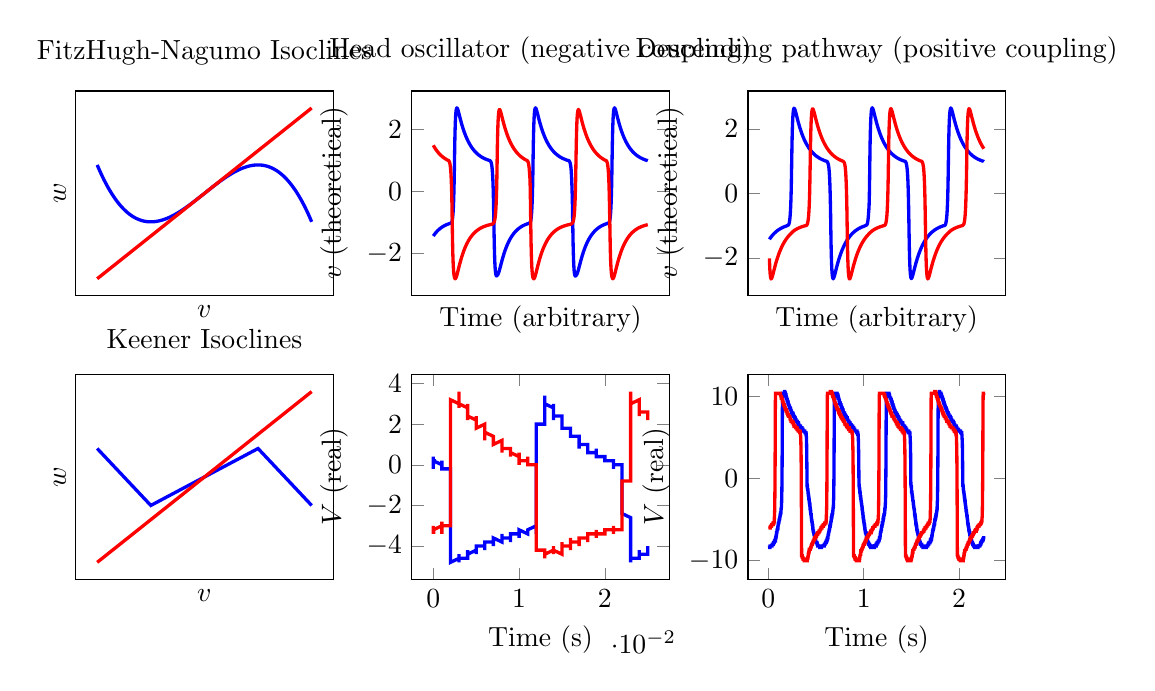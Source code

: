 \begin{tikzpicture}
\begin{groupplot}[group style={group size={3 by 2},vertical sep={1cm}}, no markers, xtick={\empty}, ytick={\empty}, xlabel={{Time (arbitrary)}}, ylabel={{$v$ (theoretical)}}, width=0.4\textwidth]
    \nextgroupplot[title={FitzHugh-Nagumo Isoclines}, domain={-2:2}, xlabel={{$v$}}, ylabel={{$w$}}]
    \addplot+[very thick, samples={300}]
        {x - x^3/3};
    \addplot+[very thick]
        {x};
    \nextgroupplot[
        title={
            Head oscillator
            (negative coupling)
        }, 
        ytick={}
    ]
    \addplot+[very thick]
        coordinates {
            (1000.0,-1.439)
            (1000.25,-1.429)
            (1000.5,-1.419)
            (1000.751,-1.409)
            (1001.001,-1.399)
            (1001.251,-1.39)
            (1001.501,-1.381)
            (1001.752,-1.371)
            (1002.002,-1.363)
            (1002.252,-1.354)
            (1002.503,-1.345)
            (1002.753,-1.337)
            (1003.003,-1.328)
            (1003.253,-1.32)
            (1003.504,-1.312)
            (1003.754,-1.305)
            (1004.004,-1.297)
            (1004.254,-1.29)
            (1004.505,-1.282)
            (1004.755,-1.275)
            (1005.005,-1.268)
            (1005.255,-1.261)
            (1005.505,-1.255)
            (1005.756,-1.248)
            (1006.006,-1.242)
            (1006.256,-1.235)
            (1006.507,-1.229)
            (1006.757,-1.223)
            (1007.007,-1.217)
            (1007.257,-1.211)
            (1007.508,-1.205)
            (1007.758,-1.2)
            (1008.008,-1.194)
            (1008.258,-1.188)
            (1008.509,-1.183)
            (1008.759,-1.178)
            (1009.009,-1.173)
            (1009.259,-1.168)
            (1009.51,-1.163)
            (1009.76,-1.158)
            (1010.01,-1.154)
            (1010.26,-1.149)
            (1010.51,-1.145)
            (1010.761,-1.141)
            (1011.011,-1.137)
            (1011.261,-1.132)
            (1011.512,-1.128)
            (1011.762,-1.124)
            (1012.012,-1.12)
            (1012.262,-1.115)
            (1012.513,-1.111)
            (1012.763,-1.108)
            (1013.013,-1.104)
            (1013.263,-1.1)
            (1013.514,-1.097)
            (1013.764,-1.093)
            (1014.014,-1.09)
            (1014.264,-1.087)
            (1014.514,-1.084)
            (1014.765,-1.081)
            (1015.015,-1.078)
            (1015.265,-1.075)
            (1015.515,-1.072)
            (1015.766,-1.069)
            (1016.016,-1.066)
            (1016.266,-1.063)
            (1016.517,-1.06)
            (1016.767,-1.057)
            (1017.017,-1.054)
            (1017.267,-1.052)
            (1017.518,-1.049)
            (1017.768,-1.047)
            (1018.018,-1.045)
            (1018.268,-1.043)
            (1018.519,-1.04)
            (1018.769,-1.038)
            (1019.019,-1.035)
            (1019.269,-1.032)
            (1019.52,-1.029)
            (1019.77,-1.026)
            (1020.02,-1.023)
            (1020.27,-1.019)
            (1020.52,-1.015)
            (1020.771,-1.01)
            (1021.021,-1.005)
            (1021.271,-0.998)
            (1021.522,-0.987)
            (1021.772,-0.968)
            (1022.022,-0.939)
            (1022.272,-0.897)
            (1022.523,-0.843)
            (1022.773,-0.774)
            (1023.023,-0.685)
            (1023.273,-0.572)
            (1023.524,-0.427)
            (1023.774,-0.242)
            (1024.024,-0.007)
            (1024.274,0.292)
            (1024.524,0.674)
            (1024.775,1.148)
            (1025.025,1.562)
            (1025.275,1.878)
            (1025.525,2.119)
            (1025.776,2.299)
            (1026.026,2.434)
            (1026.276,2.531)
            (1026.526,2.6)
            (1026.777,2.646)
            (1027.027,2.675)
            (1027.277,2.69)
            (1027.528,2.694)
            (1027.778,2.691)
            (1028.028,2.681)
            (1028.278,2.666)
            (1028.529,2.647)
            (1028.779,2.626)
            (1029.029,2.603)
            (1029.279,2.578)
            (1029.53,2.552)
            (1029.78,2.525)
            (1030.03,2.498)
            (1030.28,2.471)
            (1030.531,2.444)
            (1030.781,2.416)
            (1031.031,2.389)
            (1031.281,2.362)
            (1031.532,2.336)
            (1031.782,2.309)
            (1032.032,2.283)
            (1032.282,2.258)
            (1032.533,2.232)
            (1032.783,2.208)
            (1033.033,2.183)
            (1033.283,2.159)
            (1033.534,2.136)
            (1033.784,2.113)
            (1034.034,2.09)
            (1034.284,2.067)
            (1034.534,2.045)
            (1034.785,2.024)
            (1035.035,2.003)
            (1035.285,1.982)
            (1035.535,1.962)
            (1035.786,1.942)
            (1036.036,1.922)
            (1036.286,1.903)
            (1036.536,1.884)
            (1036.787,1.865)
            (1037.037,1.847)
            (1037.287,1.829)
            (1037.538,1.812)
            (1037.788,1.794)
            (1038.038,1.778)
            (1038.288,1.761)
            (1038.539,1.745)
            (1038.789,1.729)
            (1039.039,1.713)
            (1039.289,1.698)
            (1039.54,1.683)
            (1039.79,1.668)
            (1040.04,1.653)
            (1040.29,1.639)
            (1040.541,1.625)
            (1040.791,1.611)
            (1041.041,1.598)
            (1041.291,1.585)
            (1041.542,1.572)
            (1041.792,1.559)
            (1042.042,1.546)
            (1042.292,1.534)
            (1042.543,1.522)
            (1042.793,1.51)
            (1043.043,1.499)
            (1043.293,1.487)
            (1043.544,1.476)
            (1043.794,1.465)
            (1044.044,1.454)
            (1044.294,1.444)
            (1044.545,1.434)
            (1044.795,1.423)
            (1045.045,1.414)
            (1045.295,1.404)
            (1045.545,1.394)
            (1045.796,1.385)
            (1046.046,1.375)
            (1046.296,1.366)
            (1046.546,1.357)
            (1046.797,1.349)
            (1047.047,1.34)
            (1047.297,1.331)
            (1047.548,1.323)
            (1047.798,1.315)
            (1048.048,1.307)
            (1048.298,1.299)
            (1048.549,1.292)
            (1048.799,1.285)
            (1049.049,1.277)
            (1049.299,1.27)
            (1049.55,1.263)
            (1049.8,1.256)
            (1050.05,1.249)
            (1050.3,1.243)
            (1050.551,1.236)
            (1050.801,1.229)
            (1051.051,1.223)
            (1051.301,1.216)
            (1051.552,1.21)
            (1051.802,1.204)
            (1052.052,1.198)
            (1052.302,1.192)
            (1052.553,1.186)
            (1052.803,1.181)
            (1053.053,1.176)
            (1053.303,1.171)
            (1053.554,1.166)
            (1053.804,1.161)
            (1054.054,1.156)
            (1054.304,1.151)
            (1054.555,1.146)
            (1054.805,1.141)
            (1055.055,1.136)
            (1055.305,1.131)
            (1055.555,1.127)
            (1055.806,1.122)
            (1056.056,1.117)
            (1056.306,1.112)
            (1056.556,1.108)
            (1056.807,1.104)
            (1057.057,1.101)
            (1057.307,1.097)
            (1057.558,1.094)
            (1057.808,1.09)
            (1058.058,1.087)
            (1058.308,1.083)
            (1058.559,1.079)
            (1058.809,1.076)
            (1059.059,1.072)
            (1059.309,1.068)
            (1059.56,1.064)
            (1059.81,1.061)
            (1060.06,1.057)
            (1060.31,1.054)
            (1060.561,1.051)
            (1060.811,1.049)
            (1061.061,1.046)
            (1061.311,1.043)
            (1061.562,1.041)
            (1061.812,1.038)
            (1062.062,1.035)
            (1062.312,1.032)
            (1062.563,1.029)
            (1062.813,1.026)
            (1063.063,1.024)
            (1063.313,1.021)
            (1063.564,1.018)
            (1063.814,1.016)
            (1064.064,1.014)
            (1064.314,1.012)
            (1064.565,1.01)
            (1064.815,1.008)
            (1065.065,1.006)
            (1065.315,1.004)
            (1065.566,1.002)
            (1065.816,0.999)
            (1066.066,0.995)
            (1066.316,0.989)
            (1066.566,0.981)
            (1066.817,0.971)
            (1067.067,0.958)
            (1067.317,0.94)
            (1067.568,0.917)
            (1067.818,0.888)
            (1068.068,0.851)
            (1068.318,0.805)
            (1068.569,0.745)
            (1068.819,0.668)
            (1069.069,0.568)
            (1069.319,0.438)
            (1069.57,0.272)
            (1069.82,0.06)
            (1070.07,-0.218)
            (1070.32,-0.576)
            (1070.571,-0.966)
            (1070.821,-1.349)
            (1071.071,-1.692)
            (1071.321,-1.973)
            (1071.572,-2.188)
            (1071.822,-2.352)
            (1072.072,-2.473)
            (1072.322,-2.562)
            (1072.573,-2.625)
            (1072.823,-2.669)
            (1073.073,-2.698)
            (1073.323,-2.715)
            (1073.574,-2.723)
            (1073.824,-2.724)
            (1074.074,-2.721)
            (1074.324,-2.716)
            (1074.575,-2.709)
            (1074.825,-2.701)
            (1075.075,-2.692)
            (1075.325,-2.68)
            (1075.576,-2.666)
            (1075.826,-2.649)
            (1076.076,-2.631)
            (1076.326,-2.611)
            (1076.576,-2.589)
            (1076.827,-2.566)
            (1077.077,-2.542)
            (1077.327,-2.517)
            (1077.578,-2.492)
            (1077.828,-2.466)
            (1078.078,-2.439)
            (1078.328,-2.413)
            (1078.579,-2.386)
            (1078.829,-2.359)
            (1079.079,-2.333)
            (1079.329,-2.306)
            (1079.58,-2.28)
            (1079.83,-2.254)
            (1080.08,-2.229)
            (1080.33,-2.203)
            (1080.581,-2.178)
            (1080.831,-2.154)
            (1081.081,-2.13)
            (1081.331,-2.106)
            (1081.582,-2.083)
            (1081.832,-2.06)
            (1082.082,-2.037)
            (1082.332,-2.015)
            (1082.583,-1.994)
            (1082.833,-1.972)
            (1083.083,-1.952)
            (1083.333,-1.931)
            (1083.584,-1.911)
            (1083.834,-1.891)
            (1084.084,-1.872)
            (1084.334,-1.853)
            (1084.585,-1.835)
            (1084.835,-1.816)
            (1085.085,-1.799)
            (1085.335,-1.781)
            (1085.586,-1.764)
            (1085.836,-1.747)
            (1086.086,-1.731)
            (1086.336,-1.715)
            (1086.586,-1.699)
            (1086.837,-1.683)
            (1087.087,-1.668)
            (1087.337,-1.653)
            (1087.588,-1.639)
            (1087.838,-1.625)
            (1088.088,-1.611)
            (1088.338,-1.597)
            (1088.589,-1.583)
            (1088.839,-1.57)
            (1089.089,-1.557)
            (1089.339,-1.545)
            (1089.59,-1.532)
            (1089.84,-1.52)
            (1090.09,-1.508)
            (1090.34,-1.497)
            (1090.591,-1.485)
            (1090.841,-1.474)
            (1091.091,-1.463)
            (1091.341,-1.452)
            (1091.592,-1.442)
            (1091.842,-1.431)
            (1092.092,-1.421)
            (1092.342,-1.411)
            (1092.593,-1.401)
            (1092.843,-1.392)
            (1093.093,-1.383)
            (1093.343,-1.373)
            (1093.594,-1.364)
            (1093.844,-1.356)
            (1094.094,-1.347)
            (1094.344,-1.339)
            (1094.595,-1.33)
            (1094.845,-1.322)
            (1095.095,-1.314)
            (1095.345,-1.306)
            (1095.596,-1.299)
            (1095.846,-1.291)
            (1096.096,-1.284)
            (1096.346,-1.277)
            (1096.597,-1.27)
            (1096.847,-1.263)
            (1097.097,-1.256)
            (1097.347,-1.249)
            (1097.598,-1.243)
            (1097.848,-1.236)
            (1098.098,-1.23)
            (1098.348,-1.224)
            (1098.599,-1.218)
            (1098.849,-1.212)
            (1099.099,-1.206)
            (1099.349,-1.201)
            (1099.6,-1.195)
            (1099.85,-1.19)
            (1100.1,-1.185)
            (1100.35,-1.179)
            (1100.601,-1.174)
            (1100.851,-1.17)
            (1101.101,-1.165)
            (1101.351,-1.16)
            (1101.602,-1.155)
            (1101.852,-1.151)
            (1102.102,-1.146)
            (1102.352,-1.141)
            (1102.603,-1.137)
            (1102.853,-1.132)
            (1103.103,-1.128)
            (1103.353,-1.124)
            (1103.604,-1.12)
            (1103.854,-1.116)
            (1104.104,-1.112)
            (1104.354,-1.109)
            (1104.605,-1.105)
            (1104.855,-1.102)
            (1105.105,-1.099)
            (1105.355,-1.095)
            (1105.606,-1.092)
            (1105.856,-1.089)
            (1106.106,-1.085)
            (1106.356,-1.082)
            (1106.607,-1.078)
            (1106.857,-1.075)
            (1107.107,-1.072)
            (1107.357,-1.069)
            (1107.608,-1.066)
            (1107.858,-1.063)
            (1108.108,-1.061)
            (1108.358,-1.058)
            (1108.609,-1.056)
            (1108.859,-1.053)
            (1109.109,-1.051)
            (1109.359,-1.048)
            (1109.61,-1.046)
            (1109.86,-1.043)
            (1110.11,-1.041)
            (1110.36,-1.038)
            (1110.611,-1.035)
            (1110.861,-1.033)
            (1111.111,-1.03)
            (1111.361,-1.027)
            (1111.612,-1.024)
            (1111.862,-1.02)
            (1112.112,-1.016)
            (1112.362,-1.013)
            (1112.613,-1.01)
            (1112.863,-1.004)
            (1113.113,-0.992)
            (1113.363,-0.97)
            (1113.614,-0.938)
            (1113.864,-0.896)
            (1114.114,-0.841)
            (1114.364,-0.772)
            (1114.615,-0.683)
            (1114.865,-0.569)
            (1115.115,-0.424)
            (1115.365,-0.238)
            (1115.616,-0.002)
            (1115.866,0.299)
            (1116.116,0.683)
            (1116.366,1.158)
            (1116.617,1.579)
            (1116.867,1.889)
            (1117.117,2.127)
            (1117.367,2.306)
            (1117.618,2.438)
            (1117.868,2.534)
            (1118.118,2.602)
            (1118.368,2.648)
            (1118.619,2.676)
            (1118.869,2.691)
            (1119.119,2.695)
            (1119.369,2.691)
            (1119.62,2.68)
            (1119.87,2.666)
            (1120.12,2.647)
            (1120.37,2.625)
            (1120.621,2.602)
            (1120.871,2.577)
            (1121.121,2.551)
            (1121.371,2.525)
            (1121.622,2.497)
            (1121.872,2.47)
            (1122.122,2.443)
            (1122.372,2.416)
            (1122.623,2.388)
            (1122.873,2.361)
            (1123.123,2.335)
            (1123.373,2.308)
            (1123.624,2.282)
            (1123.874,2.257)
            (1124.124,2.232)
            (1124.374,2.207)
            (1124.625,2.182)
            (1124.875,2.158)
            (1125.125,2.135)
            (1125.375,2.112)
            (1125.626,2.089)
            (1125.876,2.067)
            (1126.126,2.045)
            (1126.376,2.023)
            (1126.627,2.002)
            (1126.877,1.981)
            (1127.127,1.961)
            (1127.377,1.941)
            (1127.628,1.921)
            (1127.878,1.902)
            (1128.128,1.883)
            (1128.378,1.865)
            (1128.629,1.847)
            (1128.879,1.829)
            (1129.129,1.811)
            (1129.379,1.794)
            (1129.63,1.777)
            (1129.88,1.76)
            (1130.13,1.744)
            (1130.38,1.728)
            (1130.631,1.713)
            (1130.881,1.697)
            (1131.131,1.682)
            (1131.381,1.667)
            (1131.632,1.653)
            (1131.882,1.639)
            (1132.132,1.625)
            (1132.382,1.611)
            (1132.633,1.597)
            (1132.883,1.584)
            (1133.133,1.571)
            (1133.383,1.558)
            (1133.634,1.546)
            (1133.884,1.534)
            (1134.134,1.522)
            (1134.384,1.51)
            (1134.635,1.498)
            (1134.885,1.487)
            (1135.135,1.476)
            (1135.385,1.465)
            (1135.636,1.454)
            (1135.886,1.444)
            (1136.136,1.433)
            (1136.386,1.423)
            (1136.637,1.413)
            (1136.887,1.403)
            (1137.137,1.394)
            (1137.387,1.384)
            (1137.638,1.375)
            (1137.888,1.366)
            (1138.138,1.357)
            (1138.388,1.348)
            (1138.639,1.34)
            (1138.889,1.331)
            (1139.139,1.323)
            (1139.389,1.315)
            (1139.64,1.307)
            (1139.89,1.3)
            (1140.14,1.292)
            (1140.39,1.285)
            (1140.641,1.277)
            (1140.891,1.27)
            (1141.141,1.263)
            (1141.391,1.256)
            (1141.642,1.249)
            (1141.892,1.242)
            (1142.142,1.235)
            (1142.392,1.229)
            (1142.643,1.222)
            (1142.893,1.216)
            (1143.143,1.21)
            (1143.393,1.204)
            (1143.644,1.198)
            (1143.894,1.192)
            (1144.144,1.187)
            (1144.394,1.182)
            (1144.645,1.177)
            (1144.895,1.171)
            (1145.145,1.166)
            (1145.395,1.161)
            (1145.646,1.156)
            (1145.896,1.151)
            (1146.146,1.145)
            (1146.396,1.14)
            (1146.647,1.135)
            (1146.897,1.13)
            (1147.147,1.125)
            (1147.397,1.121)
            (1147.648,1.117)
            (1147.898,1.113)
            (1148.148,1.109)
            (1148.398,1.106)
            (1148.649,1.102)
            (1148.899,1.098)
            (1149.149,1.094)
            (1149.399,1.09)
            (1149.65,1.086)
            (1149.9,1.082)
            (1150.15,1.078)
            (1150.4,1.074)
            (1150.651,1.071)
            (1150.901,1.067)
            (1151.151,1.064)
            (1151.401,1.061)
            (1151.652,1.058)
            (1151.902,1.055)
            (1152.152,1.052)
            (1152.402,1.049)
            (1152.653,1.046)
            (1152.903,1.044)
            (1153.153,1.041)
            (1153.403,1.038)
            (1153.654,1.034)
            (1153.904,1.031)
            (1154.154,1.029)
            (1154.404,1.026)
            (1154.655,1.023)
            (1154.905,1.021)
            (1155.155,1.018)
            (1155.405,1.015)
            (1155.656,1.012)
            (1155.906,1.01)
            (1156.156,1.008)
            (1156.406,1.006)
            (1156.657,1.005)
            (1156.907,1.004)
            (1157.157,1.003)
            (1157.407,1.002)
            (1157.658,0.999)
            (1157.908,0.996)
            (1158.158,0.991)
            (1158.408,0.983)
            (1158.659,0.972)
            (1158.909,0.96)
            (1159.159,0.944)
            (1159.409,0.925)
            (1159.66,0.9)
            (1159.91,0.867)
            (1160.16,0.824)
            (1160.41,0.767)
            (1160.661,0.693)
            (1160.911,0.595)
            (1161.161,0.471)
            (1161.411,0.313)
            (1161.662,0.122)
            (1161.912,-0.115)
            (1162.162,-0.427)
            (1162.412,-0.811)
            (1162.663,-1.236)
            (1162.913,-1.636)
            (1163.163,-1.935)
            (1163.414,-2.162)
            (1163.664,-2.334)
            (1163.914,-2.461)
            (1164.164,-2.553)
            (1164.414,-2.619)
            (1164.665,-2.667)
            (1164.915,-2.699)
            (1165.165,-2.718)
            (1165.415,-2.727)
            (1165.666,-2.729)
            (1165.916,-2.727)
            (1166.166,-2.722)
            (1166.416,-2.715)
            (1166.667,-2.707)
            (1166.917,-2.697)
            (1167.167,-2.685)
            (1167.417,-2.671)
            (1167.668,-2.655)
            (1167.918,-2.638)
            (1168.168,-2.618)
            (1168.418,-2.596)
            (1168.669,-2.574)
            (1168.919,-2.55)
            (1169.169,-2.525)
            (1169.419,-2.5)
            (1169.67,-2.474)
            (1169.92,-2.447)
            (1170.17,-2.421)
            (1170.42,-2.394)
            (1170.671,-2.367)
            (1170.921,-2.341)
            (1171.171,-2.314)
            (1171.421,-2.288)
            (1171.672,-2.262)
            (1171.922,-2.236)
            (1172.172,-2.211)
            (1172.422,-2.186)
            (1172.673,-2.161)
            (1172.923,-2.137)
            (1173.173,-2.113)
            (1173.424,-2.09)
            (1173.674,-2.067)
            (1173.924,-2.044)
            (1174.174,-2.022)
            (1174.424,-2.0)
            (1174.675,-1.979)
            (1174.925,-1.958)
            (1175.175,-1.937)
            (1175.425,-1.917)
            (1175.676,-1.897)
            (1175.926,-1.878)
            (1176.176,-1.859)
            (1176.426,-1.84)
            (1176.677,-1.822)
            (1176.927,-1.804)
            (1177.177,-1.786)
            (1177.427,-1.769)
            (1177.678,-1.752)
            (1177.928,-1.736)
            (1178.178,-1.72)
            (1178.428,-1.704)
            (1178.679,-1.688)
            (1178.929,-1.673)
            (1179.179,-1.658)
            (1179.429,-1.643)
            (1179.68,-1.629)
            (1179.93,-1.615)
            (1180.18,-1.601)
            (1180.43,-1.587)
            (1180.681,-1.574)
            (1180.931,-1.561)
            (1181.181,-1.548)
            (1181.431,-1.536)
            (1181.682,-1.524)
            (1181.932,-1.512)
            (1182.182,-1.5)
            (1182.432,-1.489)
            (1182.683,-1.477)
            (1182.933,-1.466)
            (1183.183,-1.455)
            (1183.434,-1.445)
            (1183.684,-1.434)
            (1183.934,-1.424)
            (1184.184,-1.414)
            (1184.434,-1.404)
            (1184.685,-1.395)
            (1184.935,-1.385)
            (1185.185,-1.376)
            (1185.435,-1.367)
            (1185.686,-1.358)
            (1185.936,-1.35)
            (1186.186,-1.341)
            (1186.436,-1.333)
            (1186.687,-1.325)
            (1186.937,-1.317)
            (1187.187,-1.309)
            (1187.437,-1.301)
            (1187.688,-1.293)
            (1187.938,-1.286)
            (1188.188,-1.279)
            (1188.438,-1.272)
            (1188.689,-1.265)
            (1188.939,-1.258)
            (1189.189,-1.251)
            (1189.439,-1.245)
            (1189.69,-1.239)
            (1189.94,-1.232)
            (1190.19,-1.226)
            (1190.44,-1.22)
            (1190.691,-1.214)
            (1190.941,-1.208)
            (1191.191,-1.202)
            (1191.441,-1.197)
            (1191.692,-1.191)
            (1191.942,-1.186)
            (1192.192,-1.181)
            (1192.442,-1.175)
            (1192.693,-1.171)
            (1192.943,-1.166)
            (1193.193,-1.161)
            (1193.444,-1.156)
            (1193.694,-1.152)
            (1193.944,-1.147)
            (1194.194,-1.143)
            (1194.445,-1.139)
            (1194.695,-1.134)
            (1194.945,-1.13)
            (1195.195,-1.126)
            (1195.445,-1.121)
            (1195.696,-1.117)
            (1195.946,-1.113)
            (1196.196,-1.109)
            (1196.446,-1.106)
            (1196.697,-1.102)
            (1196.947,-1.099)
            (1197.197,-1.096)
            (1197.447,-1.092)
            (1197.698,-1.089)
            (1197.948,-1.086)
            (1198.198,-1.083)
            (1198.448,-1.08)
            (1198.699,-1.077)
            (1198.949,-1.073)
            (1199.199,-1.07)
            (1199.449,-1.067)
            (1199.7,-1.064)
            (1199.95,-1.061)
            (1200.2,-1.058)
            (1200.45,-1.056)
            (1200.701,-1.053)
            (1200.951,-1.051)
            (1201.201,-1.049)
            (1201.451,-1.046)
            (1201.702,-1.044)
            (1201.952,-1.042)
            (1202.202,-1.039)
            (1202.452,-1.037)
            (1202.703,-1.034)
            (1202.953,-1.032)
            (1203.203,-1.029)
            (1203.454,-1.027)
            (1203.704,-1.024)
            (1203.954,-1.021)
            (1204.204,-1.017)
            (1204.455,-1.012)
            (1204.705,-1.006)
            (1204.955,-0.999)
            (1205.205,-0.986)
            (1205.455,-0.967)
            (1205.706,-0.937)
            (1205.956,-0.896)
            (1206.206,-0.842)
            (1206.456,-0.772)
            (1206.707,-0.683)
            (1206.957,-0.569)
            (1207.207,-0.424)
            (1207.457,-0.239)
            (1207.708,-0.002)
            (1207.958,0.308)
            (1208.208,0.721)
            (1208.458,1.154)
            (1208.709,1.543)
            (1208.959,1.858)
            (1209.209,2.102)
            (1209.459,2.287)
            (1209.71,2.425)
            (1209.96,2.524)
            (1210.21,2.593)
            (1210.46,2.641)
            (1210.711,2.672)
            (1210.961,2.688)
            (1211.211,2.693)
            (1211.461,2.689)
            (1211.712,2.68)
            (1211.962,2.666)
            (1212.212,2.647)
            (1212.462,2.626)
            (1212.713,2.603)
            (1212.963,2.578)
            (1213.213,2.552)
            (1213.464,2.526)
            (1213.714,2.499)
            (1213.964,2.472)
            (1214.214,2.444)
            (1214.465,2.417)
            (1214.715,2.39)
            (1214.965,2.363)
            (1215.215,2.336)
            (1215.466,2.31)
            (1215.716,2.284)
            (1215.966,2.258)
            (1216.216,2.233)
            (1216.466,2.208)
            (1216.717,2.184)
            (1216.967,2.16)
            (1217.217,2.136)
            (1217.467,2.113)
            (1217.718,2.09)
            (1217.968,2.068)
            (1218.218,2.046)
            (1218.468,2.025)
            (1218.719,2.003)
            (1218.969,1.983)
            (1219.219,1.962)
            (1219.469,1.942)
            (1219.72,1.923)
            (1219.97,1.903)
            (1220.22,1.884)
            (1220.47,1.866)
            (1220.721,1.848)
            (1220.971,1.83)
            (1221.221,1.812)
            (1221.471,1.795)
            (1221.722,1.778)
            (1221.972,1.761)
            (1222.222,1.745)
            (1222.472,1.729)
            (1222.723,1.714)
            (1222.973,1.698)
            (1223.223,1.683)
            (1223.474,1.668)
            (1223.724,1.654)
            (1223.974,1.639)
            (1224.224,1.625)
            (1224.475,1.612)
            (1224.725,1.598)
            (1224.975,1.585)
            (1225.225,1.572)
            (1225.476,1.559)
            (1225.726,1.547)
            (1225.976,1.535)
            (1226.226,1.522)
            (1226.476,1.511)
            (1226.727,1.499)
            (1226.977,1.488)
            (1227.227,1.476)
            (1227.477,1.465)
            (1227.728,1.455)
            (1227.978,1.444)
            (1228.228,1.434)
            (1228.478,1.424)
            (1228.729,1.414)
            (1228.979,1.404)
            (1229.229,1.394)
            (1229.479,1.385)
            (1229.73,1.376)
            (1229.98,1.367)
            (1230.23,1.358)
            (1230.48,1.349)
            (1230.731,1.341)
            (1230.981,1.332)
            (1231.231,1.324)
            (1231.481,1.316)
            (1231.732,1.308)
            (1231.982,1.3)
            (1232.232,1.292)
            (1232.482,1.284)
            (1232.733,1.277)
            (1232.983,1.27)
            (1233.233,1.262)
            (1233.484,1.256)
            (1233.734,1.249)
            (1233.984,1.242)
            (1234.234,1.236)
            (1234.485,1.23)
            (1234.735,1.224)
            (1234.985,1.217)
            (1235.235,1.211)
            (1235.486,1.205)
            (1235.736,1.199)
            (1235.986,1.193)
            (1236.236,1.187)
            (1236.486,1.181)
            (1236.737,1.176)
            (1236.987,1.17)
            (1237.237,1.165)
            (1237.487,1.159)
            (1237.738,1.155)
            (1237.988,1.15)
            (1238.238,1.146)
            (1238.488,1.141)
            (1238.739,1.137)
            (1238.989,1.132)
            (1239.239,1.128)
            (1239.489,1.123)
            (1239.74,1.119)
            (1239.99,1.114)
            (1240.24,1.11)
            (1240.491,1.105)
            (1240.741,1.101)
            (1240.991,1.096)
            (1241.241,1.092)
            (1241.492,1.089)
            (1241.742,1.085)
            (1241.992,1.082)
            (1242.242,1.079)
            (1242.492,1.076)
            (1242.743,1.072)
            (1242.993,1.069)
            (1243.243,1.066)
            (1243.494,1.062)
            (1243.744,1.059)
            (1243.994,1.055)
            (1244.244,1.052)
            (1244.495,1.048)
            (1244.745,1.045)
            (1244.995,1.042)
            (1245.245,1.04)
            (1245.495,1.037)
            (1245.746,1.035)
            (1245.996,1.032)
            (1246.246,1.03)
            (1246.496,1.027)
            (1246.747,1.024)
            (1246.997,1.022)
            (1247.247,1.019)
            (1247.497,1.016)
            (1247.748,1.014)
            (1247.998,1.011)
            (1248.248,1.009)
            (1248.498,1.007)
            (1248.749,1.005)
            (1248.999,1.003)
            (1249.249,1.002)
            (1249.499,1.0)
            (1249.75,0.997)
            (1250.0,0.994)
        }
        ;
    \addplot+[very thick]
        coordinates {
            (1000.0,1.492)
            (1000.25,1.479)
            (1000.5,1.467)
            (1000.751,1.455)
            (1001.001,1.443)
            (1001.251,1.432)
            (1001.501,1.42)
            (1001.752,1.409)
            (1002.002,1.398)
            (1002.252,1.387)
            (1002.503,1.377)
            (1002.753,1.366)
            (1003.003,1.356)
            (1003.253,1.346)
            (1003.504,1.337)
            (1003.754,1.327)
            (1004.004,1.318)
            (1004.254,1.309)
            (1004.505,1.299)
            (1004.755,1.291)
            (1005.005,1.282)
            (1005.255,1.273)
            (1005.505,1.265)
            (1005.756,1.256)
            (1006.006,1.248)
            (1006.256,1.24)
            (1006.507,1.232)
            (1006.757,1.225)
            (1007.007,1.217)
            (1007.257,1.21)
            (1007.508,1.203)
            (1007.758,1.196)
            (1008.008,1.189)
            (1008.258,1.182)
            (1008.509,1.176)
            (1008.759,1.169)
            (1009.009,1.163)
            (1009.259,1.156)
            (1009.51,1.15)
            (1009.76,1.144)
            (1010.01,1.138)
            (1010.26,1.131)
            (1010.51,1.125)
            (1010.761,1.12)
            (1011.011,1.114)
            (1011.261,1.108)
            (1011.512,1.103)
            (1011.762,1.098)
            (1012.012,1.093)
            (1012.262,1.089)
            (1012.513,1.084)
            (1012.763,1.079)
            (1013.013,1.075)
            (1013.263,1.07)
            (1013.514,1.065)
            (1013.764,1.06)
            (1014.014,1.056)
            (1014.264,1.051)
            (1014.514,1.046)
            (1014.765,1.042)
            (1015.015,1.037)
            (1015.265,1.033)
            (1015.515,1.03)
            (1015.766,1.026)
            (1016.016,1.022)
            (1016.266,1.018)
            (1016.517,1.015)
            (1016.767,1.012)
            (1017.017,1.009)
            (1017.267,1.006)
            (1017.518,1.002)
            (1017.768,0.997)
            (1018.018,0.991)
            (1018.268,0.982)
            (1018.519,0.97)
            (1018.769,0.954)
            (1019.019,0.934)
            (1019.269,0.906)
            (1019.52,0.871)
            (1019.77,0.825)
            (1020.02,0.766)
            (1020.27,0.689)
            (1020.52,0.59)
            (1020.771,0.463)
            (1021.021,0.303)
            (1021.271,0.125)
            (1021.522,-0.122)
            (1021.772,-0.473)
            (1022.022,-0.912)
            (1022.272,-1.375)
            (1022.523,-1.752)
            (1022.773,-2.028)
            (1023.023,-2.24)
            (1023.273,-2.4)
            (1023.524,-2.52)
            (1023.774,-2.611)
            (1024.024,-2.678)
            (1024.274,-2.726)
            (1024.524,-2.76)
            (1024.775,-2.785)
            (1025.025,-2.802)
            (1025.275,-2.812)
            (1025.525,-2.816)
            (1025.776,-2.814)
            (1026.026,-2.807)
            (1026.276,-2.796)
            (1026.526,-2.781)
            (1026.777,-2.763)
            (1027.027,-2.743)
            (1027.277,-2.721)
            (1027.528,-2.697)
            (1027.778,-2.671)
            (1028.028,-2.645)
            (1028.278,-2.618)
            (1028.529,-2.591)
            (1028.779,-2.563)
            (1029.029,-2.535)
            (1029.279,-2.507)
            (1029.53,-2.479)
            (1029.78,-2.452)
            (1030.03,-2.424)
            (1030.28,-2.397)
            (1030.531,-2.37)
            (1030.781,-2.343)
            (1031.031,-2.317)
            (1031.281,-2.291)
            (1031.532,-2.266)
            (1031.782,-2.241)
            (1032.032,-2.217)
            (1032.282,-2.192)
            (1032.533,-2.169)
            (1032.783,-2.146)
            (1033.033,-2.123)
            (1033.283,-2.1)
            (1033.534,-2.078)
            (1033.784,-2.057)
            (1034.034,-2.036)
            (1034.284,-2.015)
            (1034.534,-1.995)
            (1034.785,-1.975)
            (1035.035,-1.955)
            (1035.285,-1.936)
            (1035.535,-1.917)
            (1035.786,-1.899)
            (1036.036,-1.881)
            (1036.286,-1.863)
            (1036.536,-1.846)
            (1036.787,-1.829)
            (1037.037,-1.812)
            (1037.287,-1.796)
            (1037.538,-1.78)
            (1037.788,-1.764)
            (1038.038,-1.749)
            (1038.288,-1.734)
            (1038.539,-1.719)
            (1038.789,-1.705)
            (1039.039,-1.691)
            (1039.289,-1.677)
            (1039.54,-1.663)
            (1039.79,-1.65)
            (1040.04,-1.637)
            (1040.29,-1.624)
            (1040.541,-1.611)
            (1040.791,-1.599)
            (1041.041,-1.587)
            (1041.291,-1.575)
            (1041.542,-1.563)
            (1041.792,-1.552)
            (1042.042,-1.541)
            (1042.292,-1.53)
            (1042.543,-1.519)
            (1042.793,-1.509)
            (1043.043,-1.499)
            (1043.293,-1.489)
            (1043.544,-1.479)
            (1043.794,-1.469)
            (1044.044,-1.46)
            (1044.294,-1.45)
            (1044.545,-1.441)
            (1044.795,-1.432)
            (1045.045,-1.423)
            (1045.295,-1.415)
            (1045.545,-1.406)
            (1045.796,-1.398)
            (1046.046,-1.39)
            (1046.296,-1.382)
            (1046.546,-1.375)
            (1046.797,-1.367)
            (1047.047,-1.36)
            (1047.297,-1.352)
            (1047.548,-1.345)
            (1047.798,-1.338)
            (1048.048,-1.331)
            (1048.298,-1.325)
            (1048.549,-1.318)
            (1048.799,-1.311)
            (1049.049,-1.305)
            (1049.299,-1.299)
            (1049.55,-1.293)
            (1049.8,-1.287)
            (1050.05,-1.281)
            (1050.3,-1.275)
            (1050.551,-1.269)
            (1050.801,-1.264)
            (1051.051,-1.259)
            (1051.301,-1.254)
            (1051.552,-1.248)
            (1051.802,-1.244)
            (1052.052,-1.239)
            (1052.302,-1.234)
            (1052.553,-1.229)
            (1052.803,-1.224)
            (1053.053,-1.219)
            (1053.303,-1.215)
            (1053.554,-1.21)
            (1053.804,-1.206)
            (1054.054,-1.201)
            (1054.304,-1.197)
            (1054.555,-1.193)
            (1054.805,-1.189)
            (1055.055,-1.185)
            (1055.305,-1.182)
            (1055.555,-1.178)
            (1055.806,-1.175)
            (1056.056,-1.172)
            (1056.306,-1.168)
            (1056.556,-1.165)
            (1056.807,-1.161)
            (1057.057,-1.158)
            (1057.307,-1.154)
            (1057.558,-1.151)
            (1057.808,-1.147)
            (1058.058,-1.144)
            (1058.308,-1.141)
            (1058.559,-1.138)
            (1058.809,-1.135)
            (1059.059,-1.133)
            (1059.309,-1.13)
            (1059.56,-1.128)
            (1059.81,-1.126)
            (1060.06,-1.123)
            (1060.31,-1.12)
            (1060.561,-1.118)
            (1060.811,-1.115)
            (1061.061,-1.112)
            (1061.311,-1.11)
            (1061.562,-1.107)
            (1061.812,-1.105)
            (1062.062,-1.103)
            (1062.312,-1.101)
            (1062.563,-1.099)
            (1062.813,-1.097)
            (1063.063,-1.095)
            (1063.313,-1.093)
            (1063.564,-1.091)
            (1063.814,-1.089)
            (1064.064,-1.087)
            (1064.314,-1.085)
            (1064.565,-1.083)
            (1064.815,-1.081)
            (1065.065,-1.08)
            (1065.315,-1.078)
            (1065.566,-1.076)
            (1065.816,-1.075)
            (1066.066,-1.073)
            (1066.316,-1.072)
            (1066.566,-1.07)
            (1066.817,-1.069)
            (1067.067,-1.067)
            (1067.317,-1.065)
            (1067.568,-1.063)
            (1067.818,-1.061)
            (1068.068,-1.059)
            (1068.318,-1.057)
            (1068.569,-1.054)
            (1068.819,-1.051)
            (1069.069,-1.047)
            (1069.319,-1.043)
            (1069.57,-1.038)
            (1069.82,-1.032)
            (1070.07,-1.024)
            (1070.32,-1.015)
            (1070.571,-1.004)
            (1070.821,-0.99)
            (1071.071,-0.973)
            (1071.321,-0.951)
            (1071.572,-0.923)
            (1071.822,-0.887)
            (1072.072,-0.842)
            (1072.322,-0.784)
            (1072.573,-0.709)
            (1072.823,-0.615)
            (1073.073,-0.494)
            (1073.323,-0.341)
            (1073.574,-0.146)
            (1073.824,0.104)
            (1074.074,0.427)
            (1074.324,0.861)
            (1074.575,1.299)
            (1074.825,1.662)
            (1075.075,1.938)
            (1075.325,2.151)
            (1075.576,2.311)
            (1075.826,2.429)
            (1076.076,2.513)
            (1076.326,2.571)
            (1076.576,2.61)
            (1076.827,2.632)
            (1077.077,2.642)
            (1077.327,2.642)
            (1077.578,2.636)
            (1077.828,2.623)
            (1078.078,2.607)
            (1078.328,2.587)
            (1078.579,2.564)
            (1078.829,2.54)
            (1079.079,2.514)
            (1079.329,2.488)
            (1079.58,2.461)
            (1079.83,2.433)
            (1080.08,2.406)
            (1080.33,2.378)
            (1080.581,2.351)
            (1080.831,2.323)
            (1081.081,2.296)
            (1081.331,2.27)
            (1081.582,2.243)
            (1081.832,2.217)
            (1082.082,2.191)
            (1082.332,2.166)
            (1082.583,2.141)
            (1082.833,2.117)
            (1083.083,2.093)
            (1083.333,2.069)
            (1083.584,2.046)
            (1083.834,2.023)
            (1084.084,2.001)
            (1084.334,1.979)
            (1084.585,1.958)
            (1084.835,1.936)
            (1085.085,1.916)
            (1085.335,1.895)
            (1085.586,1.875)
            (1085.836,1.856)
            (1086.086,1.836)
            (1086.336,1.817)
            (1086.586,1.799)
            (1086.837,1.781)
            (1087.087,1.763)
            (1087.337,1.745)
            (1087.588,1.728)
            (1087.838,1.711)
            (1088.088,1.694)
            (1088.338,1.678)
            (1088.589,1.662)
            (1088.839,1.647)
            (1089.089,1.631)
            (1089.339,1.616)
            (1089.59,1.601)
            (1089.84,1.587)
            (1090.09,1.573)
            (1090.34,1.559)
            (1090.591,1.545)
            (1090.841,1.531)
            (1091.091,1.518)
            (1091.341,1.505)
            (1091.592,1.492)
            (1091.842,1.48)
            (1092.092,1.468)
            (1092.342,1.455)
            (1092.593,1.444)
            (1092.843,1.432)
            (1093.093,1.421)
            (1093.343,1.41)
            (1093.594,1.399)
            (1093.844,1.388)
            (1094.094,1.377)
            (1094.344,1.367)
            (1094.595,1.357)
            (1094.845,1.347)
            (1095.095,1.337)
            (1095.345,1.328)
            (1095.596,1.318)
            (1095.846,1.309)
            (1096.096,1.3)
            (1096.346,1.291)
            (1096.597,1.282)
            (1096.847,1.273)
            (1097.097,1.265)
            (1097.347,1.257)
            (1097.598,1.249)
            (1097.848,1.241)
            (1098.098,1.233)
            (1098.348,1.226)
            (1098.599,1.218)
            (1098.849,1.211)
            (1099.099,1.204)
            (1099.349,1.197)
            (1099.6,1.19)
            (1099.85,1.183)
            (1100.1,1.176)
            (1100.35,1.169)
            (1100.601,1.162)
            (1100.851,1.156)
            (1101.101,1.149)
            (1101.351,1.143)
            (1101.602,1.137)
            (1101.852,1.131)
            (1102.102,1.126)
            (1102.352,1.12)
            (1102.603,1.115)
            (1102.853,1.11)
            (1103.103,1.105)
            (1103.353,1.1)
            (1103.604,1.095)
            (1103.854,1.089)
            (1104.104,1.084)
            (1104.354,1.079)
            (1104.605,1.074)
            (1104.855,1.069)
            (1105.105,1.064)
            (1105.355,1.059)
            (1105.606,1.055)
            (1105.856,1.05)
            (1106.106,1.046)
            (1106.356,1.042)
            (1106.607,1.038)
            (1106.857,1.034)
            (1107.107,1.03)
            (1107.357,1.026)
            (1107.608,1.023)
            (1107.858,1.02)
            (1108.108,1.016)
            (1108.358,1.013)
            (1108.609,1.01)
            (1108.859,1.006)
            (1109.109,1.002)
            (1109.359,0.998)
            (1109.61,0.992)
            (1109.86,0.984)
            (1110.11,0.974)
            (1110.36,0.96)
            (1110.611,0.941)
            (1110.861,0.917)
            (1111.111,0.885)
            (1111.361,0.842)
            (1111.612,0.787)
            (1111.862,0.714)
            (1112.112,0.622)
            (1112.362,0.531)
            (1112.613,0.431)
            (1112.863,0.23)
            (1113.113,-0.112)
            (1113.363,-0.578)
            (1113.614,-1.096)
            (1113.864,-1.539)
            (1114.114,-1.865)
            (1114.364,-2.117)
            (1114.615,-2.309)
            (1114.865,-2.453)
            (1115.115,-2.561)
            (1115.365,-2.642)
            (1115.616,-2.702)
            (1115.866,-2.744)
            (1116.116,-2.774)
            (1116.366,-2.795)
            (1116.617,-2.809)
            (1116.867,-2.816)
            (1117.117,-2.818)
            (1117.367,-2.815)
            (1117.618,-2.807)
            (1117.868,-2.795)
            (1118.118,-2.779)
            (1118.368,-2.761)
            (1118.619,-2.74)
            (1118.869,-2.717)
            (1119.119,-2.693)
            (1119.369,-2.668)
            (1119.62,-2.641)
            (1119.87,-2.614)
            (1120.12,-2.587)
            (1120.37,-2.559)
            (1120.621,-2.531)
            (1120.871,-2.503)
            (1121.121,-2.475)
            (1121.371,-2.448)
            (1121.622,-2.42)
            (1121.872,-2.393)
            (1122.122,-2.366)
            (1122.372,-2.34)
            (1122.623,-2.314)
            (1122.873,-2.288)
            (1123.123,-2.262)
            (1123.373,-2.238)
            (1123.624,-2.213)
            (1123.874,-2.189)
            (1124.124,-2.165)
            (1124.374,-2.142)
            (1124.625,-2.119)
            (1124.875,-2.097)
            (1125.125,-2.075)
            (1125.375,-2.054)
            (1125.626,-2.033)
            (1125.876,-2.012)
            (1126.126,-1.992)
            (1126.376,-1.972)
            (1126.627,-1.952)
            (1126.877,-1.933)
            (1127.127,-1.915)
            (1127.377,-1.896)
            (1127.628,-1.878)
            (1127.878,-1.861)
            (1128.128,-1.843)
            (1128.378,-1.826)
            (1128.629,-1.81)
            (1128.879,-1.794)
            (1129.129,-1.778)
            (1129.379,-1.762)
            (1129.63,-1.747)
            (1129.88,-1.732)
            (1130.13,-1.717)
            (1130.38,-1.703)
            (1130.631,-1.688)
            (1130.881,-1.675)
            (1131.131,-1.661)
            (1131.381,-1.648)
            (1131.632,-1.635)
            (1131.882,-1.622)
            (1132.132,-1.609)
            (1132.382,-1.597)
            (1132.633,-1.585)
            (1132.883,-1.573)
            (1133.133,-1.562)
            (1133.383,-1.55)
            (1133.634,-1.539)
            (1133.884,-1.528)
            (1134.134,-1.518)
            (1134.384,-1.507)
            (1134.635,-1.497)
            (1134.885,-1.487)
            (1135.135,-1.477)
            (1135.385,-1.468)
            (1135.636,-1.458)
            (1135.886,-1.449)
            (1136.136,-1.44)
            (1136.386,-1.431)
            (1136.637,-1.422)
            (1136.887,-1.414)
            (1137.137,-1.405)
            (1137.387,-1.397)
            (1137.638,-1.389)
            (1137.888,-1.381)
            (1138.138,-1.373)
            (1138.388,-1.366)
            (1138.639,-1.358)
            (1138.889,-1.351)
            (1139.139,-1.344)
            (1139.389,-1.337)
            (1139.64,-1.33)
            (1139.89,-1.323)
            (1140.14,-1.317)
            (1140.39,-1.31)
            (1140.641,-1.304)
            (1140.891,-1.298)
            (1141.141,-1.292)
            (1141.391,-1.286)
            (1141.642,-1.28)
            (1141.892,-1.274)
            (1142.142,-1.269)
            (1142.392,-1.263)
            (1142.643,-1.258)
            (1142.893,-1.253)
            (1143.143,-1.248)
            (1143.393,-1.243)
            (1143.644,-1.238)
            (1143.894,-1.233)
            (1144.144,-1.228)
            (1144.394,-1.223)
            (1144.645,-1.218)
            (1144.895,-1.214)
            (1145.145,-1.209)
            (1145.395,-1.205)
            (1145.646,-1.201)
            (1145.896,-1.197)
            (1146.146,-1.193)
            (1146.396,-1.189)
            (1146.647,-1.186)
            (1146.897,-1.182)
            (1147.147,-1.178)
            (1147.397,-1.175)
            (1147.648,-1.171)
            (1147.898,-1.167)
            (1148.148,-1.163)
            (1148.398,-1.16)
            (1148.649,-1.156)
            (1148.899,-1.153)
            (1149.149,-1.15)
            (1149.399,-1.147)
            (1149.65,-1.144)
            (1149.9,-1.141)
            (1150.15,-1.138)
            (1150.4,-1.136)
            (1150.651,-1.133)
            (1150.901,-1.131)
            (1151.151,-1.128)
            (1151.401,-1.125)
            (1151.652,-1.122)
            (1151.902,-1.119)
            (1152.152,-1.117)
            (1152.402,-1.114)
            (1152.653,-1.112)
            (1152.903,-1.109)
            (1153.153,-1.107)
            (1153.403,-1.105)
            (1153.654,-1.103)
            (1153.904,-1.101)
            (1154.154,-1.099)
            (1154.404,-1.097)
            (1154.655,-1.095)
            (1154.905,-1.093)
            (1155.155,-1.091)
            (1155.405,-1.089)
            (1155.656,-1.087)
            (1155.906,-1.085)
            (1156.156,-1.083)
            (1156.406,-1.081)
            (1156.657,-1.079)
            (1156.907,-1.078)
            (1157.157,-1.076)
            (1157.407,-1.075)
            (1157.658,-1.073)
            (1157.908,-1.072)
            (1158.158,-1.07)
            (1158.408,-1.069)
            (1158.659,-1.067)
            (1158.909,-1.065)
            (1159.159,-1.063)
            (1159.409,-1.062)
            (1159.66,-1.06)
            (1159.91,-1.058)
            (1160.16,-1.056)
            (1160.41,-1.053)
            (1160.661,-1.05)
            (1160.911,-1.047)
            (1161.161,-1.043)
            (1161.411,-1.038)
            (1161.662,-1.032)
            (1161.912,-1.025)
            (1162.162,-1.016)
            (1162.412,-1.005)
            (1162.663,-0.992)
            (1162.913,-0.976)
            (1163.163,-0.955)
            (1163.414,-0.928)
            (1163.664,-0.893)
            (1163.914,-0.849)
            (1164.164,-0.793)
            (1164.414,-0.72)
            (1164.665,-0.628)
            (1164.915,-0.511)
            (1165.165,-0.362)
            (1165.415,-0.172)
            (1165.666,0.071)
            (1165.916,0.396)
            (1166.166,0.777)
            (1166.416,1.172)
            (1166.667,1.541)
            (1166.917,1.853)
            (1167.167,2.087)
            (1167.417,2.264)
            (1167.668,2.393)
            (1167.918,2.487)
            (1168.168,2.553)
            (1168.418,2.597)
            (1168.669,2.624)
            (1168.919,2.638)
            (1169.169,2.641)
            (1169.419,2.636)
            (1169.67,2.626)
            (1169.92,2.611)
            (1170.17,2.591)
            (1170.42,2.569)
            (1170.671,2.546)
            (1170.921,2.521)
            (1171.171,2.495)
            (1171.421,2.468)
            (1171.672,2.44)
            (1171.922,2.413)
            (1172.172,2.385)
            (1172.422,2.358)
            (1172.673,2.33)
            (1172.923,2.303)
            (1173.173,2.277)
            (1173.424,2.25)
            (1173.674,2.224)
            (1173.924,2.198)
            (1174.174,2.173)
            (1174.424,2.148)
            (1174.675,2.123)
            (1174.925,2.099)
            (1175.175,2.075)
            (1175.425,2.052)
            (1175.676,2.029)
            (1175.926,2.007)
            (1176.176,1.985)
            (1176.426,1.963)
            (1176.677,1.942)
            (1176.927,1.921)
            (1177.177,1.901)
            (1177.427,1.88)
            (1177.678,1.861)
            (1177.928,1.841)
            (1178.178,1.822)
            (1178.428,1.804)
            (1178.679,1.785)
            (1178.929,1.767)
            (1179.179,1.75)
            (1179.429,1.732)
            (1179.68,1.715)
            (1179.93,1.699)
            (1180.18,1.682)
            (1180.43,1.666)
            (1180.681,1.651)
            (1180.931,1.635)
            (1181.181,1.62)
            (1181.431,1.605)
            (1181.682,1.591)
            (1181.932,1.576)
            (1182.182,1.562)
            (1182.432,1.548)
            (1182.683,1.535)
            (1182.933,1.522)
            (1183.183,1.509)
            (1183.434,1.496)
            (1183.684,1.483)
            (1183.934,1.471)
            (1184.184,1.459)
            (1184.434,1.447)
            (1184.685,1.435)
            (1184.935,1.424)
            (1185.185,1.412)
            (1185.435,1.401)
            (1185.686,1.391)
            (1185.936,1.38)
            (1186.186,1.37)
            (1186.436,1.36)
            (1186.687,1.35)
            (1186.937,1.34)
            (1187.187,1.33)
            (1187.437,1.321)
            (1187.688,1.311)
            (1187.938,1.302)
            (1188.188,1.293)
            (1188.438,1.284)
            (1188.689,1.276)
            (1188.939,1.267)
            (1189.189,1.259)
            (1189.439,1.251)
            (1189.69,1.243)
            (1189.94,1.235)
            (1190.19,1.227)
            (1190.44,1.22)
            (1190.691,1.212)
            (1190.941,1.205)
            (1191.191,1.198)
            (1191.441,1.191)
            (1191.692,1.185)
            (1191.942,1.178)
            (1192.192,1.171)
            (1192.442,1.165)
            (1192.693,1.158)
            (1192.943,1.152)
            (1193.193,1.145)
            (1193.444,1.139)
            (1193.694,1.133)
            (1193.944,1.127)
            (1194.194,1.121)
            (1194.445,1.116)
            (1194.695,1.11)
            (1194.945,1.105)
            (1195.195,1.1)
            (1195.445,1.095)
            (1195.696,1.09)
            (1195.946,1.086)
            (1196.196,1.081)
            (1196.446,1.076)
            (1196.697,1.071)
            (1196.947,1.066)
            (1197.197,1.062)
            (1197.447,1.057)
            (1197.698,1.052)
            (1197.948,1.047)
            (1198.198,1.043)
            (1198.448,1.039)
            (1198.699,1.035)
            (1198.949,1.03)
            (1199.199,1.026)
            (1199.449,1.022)
            (1199.7,1.018)
            (1199.95,1.014)
            (1200.2,1.012)
            (1200.45,1.009)
            (1200.701,1.007)
            (1200.951,1.004)
            (1201.201,1.001)
            (1201.451,0.996)
            (1201.702,0.99)
            (1201.952,0.981)
            (1202.202,0.968)
            (1202.452,0.951)
            (1202.703,0.929)
            (1202.953,0.901)
            (1203.203,0.865)
            (1203.454,0.818)
            (1203.704,0.758)
            (1203.954,0.679)
            (1204.204,0.576)
            (1204.455,0.443)
            (1204.705,0.273)
            (1204.955,0.057)
            (1205.205,-0.219)
            (1205.455,-0.558)
            (1205.706,-0.943)
            (1205.956,-1.344)
            (1206.206,-1.714)
            (1206.456,-2.001)
            (1206.707,-2.221)
            (1206.957,-2.388)
            (1207.207,-2.512)
            (1207.457,-2.602)
            (1207.708,-2.668)
            (1207.958,-2.718)
            (1208.208,-2.754)
            (1208.458,-2.78)
            (1208.709,-2.798)
            (1208.959,-2.809)
            (1209.209,-2.813)
            (1209.459,-2.811)
            (1209.71,-2.805)
            (1209.96,-2.794)
            (1210.21,-2.78)
            (1210.46,-2.762)
            (1210.711,-2.742)
            (1210.961,-2.72)
            (1211.211,-2.696)
            (1211.461,-2.671)
            (1211.712,-2.645)
            (1211.962,-2.618)
            (1212.212,-2.591)
            (1212.462,-2.563)
            (1212.713,-2.535)
            (1212.963,-2.507)
            (1213.213,-2.479)
            (1213.464,-2.452)
            (1213.714,-2.424)
            (1213.964,-2.397)
            (1214.214,-2.37)
            (1214.465,-2.343)
            (1214.715,-2.317)
            (1214.965,-2.291)
            (1215.215,-2.266)
            (1215.466,-2.241)
            (1215.716,-2.217)
            (1215.966,-2.192)
            (1216.216,-2.169)
            (1216.466,-2.146)
            (1216.717,-2.123)
            (1216.967,-2.1)
            (1217.217,-2.078)
            (1217.467,-2.057)
            (1217.718,-2.036)
            (1217.968,-2.015)
            (1218.218,-1.995)
            (1218.468,-1.975)
            (1218.719,-1.955)
            (1218.969,-1.936)
            (1219.219,-1.917)
            (1219.469,-1.899)
            (1219.72,-1.881)
            (1219.97,-1.863)
            (1220.22,-1.846)
            (1220.47,-1.829)
            (1220.721,-1.812)
            (1220.971,-1.796)
            (1221.221,-1.78)
            (1221.471,-1.764)
            (1221.722,-1.749)
            (1221.972,-1.734)
            (1222.222,-1.719)
            (1222.472,-1.705)
            (1222.723,-1.691)
            (1222.973,-1.677)
            (1223.223,-1.663)
            (1223.474,-1.65)
            (1223.724,-1.637)
            (1223.974,-1.624)
            (1224.224,-1.611)
            (1224.475,-1.599)
            (1224.725,-1.587)
            (1224.975,-1.575)
            (1225.225,-1.563)
            (1225.476,-1.552)
            (1225.726,-1.541)
            (1225.976,-1.53)
            (1226.226,-1.519)
            (1226.476,-1.509)
            (1226.727,-1.499)
            (1226.977,-1.489)
            (1227.227,-1.479)
            (1227.477,-1.469)
            (1227.728,-1.46)
            (1227.978,-1.45)
            (1228.228,-1.441)
            (1228.478,-1.432)
            (1228.729,-1.423)
            (1228.979,-1.415)
            (1229.229,-1.406)
            (1229.479,-1.398)
            (1229.73,-1.39)
            (1229.98,-1.382)
            (1230.23,-1.374)
            (1230.48,-1.367)
            (1230.731,-1.359)
            (1230.981,-1.352)
            (1231.231,-1.345)
            (1231.481,-1.338)
            (1231.732,-1.331)
            (1231.982,-1.325)
            (1232.232,-1.318)
            (1232.482,-1.312)
            (1232.733,-1.305)
            (1232.983,-1.299)
            (1233.233,-1.293)
            (1233.484,-1.287)
            (1233.734,-1.281)
            (1233.984,-1.275)
            (1234.234,-1.269)
            (1234.485,-1.264)
            (1234.735,-1.258)
            (1234.985,-1.253)
            (1235.235,-1.248)
            (1235.486,-1.243)
            (1235.736,-1.238)
            (1235.986,-1.233)
            (1236.236,-1.229)
            (1236.486,-1.224)
            (1236.737,-1.22)
            (1236.987,-1.215)
            (1237.237,-1.211)
            (1237.487,-1.207)
            (1237.738,-1.202)
            (1237.988,-1.198)
            (1238.238,-1.194)
            (1238.488,-1.189)
            (1238.739,-1.185)
            (1238.989,-1.181)
            (1239.239,-1.178)
            (1239.489,-1.174)
            (1239.74,-1.17)
            (1239.99,-1.167)
            (1240.24,-1.164)
            (1240.491,-1.161)
            (1240.741,-1.158)
            (1240.991,-1.155)
            (1241.241,-1.152)
            (1241.492,-1.148)
            (1241.742,-1.145)
            (1241.992,-1.142)
            (1242.242,-1.138)
            (1242.492,-1.135)
            (1242.743,-1.132)
            (1242.993,-1.13)
            (1243.243,-1.127)
            (1243.494,-1.125)
            (1243.744,-1.122)
            (1243.994,-1.12)
            (1244.244,-1.118)
            (1244.495,-1.115)
            (1244.745,-1.113)
            (1244.995,-1.111)
            (1245.245,-1.108)
            (1245.495,-1.106)
            (1245.746,-1.103)
            (1245.996,-1.101)
            (1246.246,-1.099)
            (1246.496,-1.096)
            (1246.747,-1.094)
            (1246.997,-1.093)
            (1247.247,-1.091)
            (1247.497,-1.089)
            (1247.748,-1.087)
            (1247.998,-1.086)
            (1248.248,-1.084)
            (1248.498,-1.082)
            (1248.749,-1.08)
            (1248.999,-1.078)
            (1249.249,-1.076)
            (1249.499,-1.075)
            (1249.75,-1.073)
            (1250.0,-1.071)
        }
        ;
    \nextgroupplot[
        title={
            Descending pathway
            (positive coupling)
        }, 
        ytick={}
    ]
    \addplot+[very thick]
        coordinates {
            (1000.0,-1.424)
            (1000.25,-1.414)
            (1000.5,-1.404)
            (1000.751,-1.394)
            (1001.001,-1.385)
            (1001.251,-1.376)
            (1001.501,-1.367)
            (1001.752,-1.358)
            (1002.002,-1.349)
            (1002.252,-1.34)
            (1002.503,-1.332)
            (1002.753,-1.324)
            (1003.003,-1.316)
            (1003.253,-1.308)
            (1003.504,-1.3)
            (1003.754,-1.292)
            (1004.004,-1.285)
            (1004.254,-1.277)
            (1004.505,-1.27)
            (1004.755,-1.263)
            (1005.005,-1.256)
            (1005.255,-1.249)
            (1005.505,-1.242)
            (1005.756,-1.236)
            (1006.006,-1.229)
            (1006.256,-1.223)
            (1006.507,-1.217)
            (1006.757,-1.211)
            (1007.007,-1.205)
            (1007.257,-1.199)
            (1007.508,-1.193)
            (1007.758,-1.187)
            (1008.008,-1.182)
            (1008.258,-1.176)
            (1008.509,-1.171)
            (1008.759,-1.166)
            (1009.009,-1.16)
            (1009.259,-1.155)
            (1009.51,-1.15)
            (1009.76,-1.146)
            (1010.01,-1.141)
            (1010.26,-1.136)
            (1010.51,-1.131)
            (1010.761,-1.127)
            (1011.011,-1.122)
            (1011.261,-1.118)
            (1011.512,-1.114)
            (1011.762,-1.11)
            (1012.012,-1.106)
            (1012.262,-1.101)
            (1012.513,-1.098)
            (1012.763,-1.094)
            (1013.013,-1.09)
            (1013.263,-1.086)
            (1013.514,-1.082)
            (1013.764,-1.079)
            (1014.014,-1.075)
            (1014.264,-1.072)
            (1014.514,-1.068)
            (1014.765,-1.065)
            (1015.015,-1.062)
            (1015.265,-1.058)
            (1015.515,-1.055)
            (1015.766,-1.052)
            (1016.016,-1.049)
            (1016.266,-1.046)
            (1016.517,-1.043)
            (1016.767,-1.04)
            (1017.017,-1.038)
            (1017.267,-1.035)
            (1017.518,-1.032)
            (1017.768,-1.029)
            (1018.018,-1.027)
            (1018.268,-1.024)
            (1018.519,-1.022)
            (1018.769,-1.019)
            (1019.019,-1.017)
            (1019.269,-1.014)
            (1019.52,-1.012)
            (1019.77,-1.01)
            (1020.02,-1.007)
            (1020.27,-1.003)
            (1020.52,-1.0)
            (1020.771,-0.996)
            (1021.021,-0.993)
            (1021.271,-0.99)
            (1021.522,-0.987)
            (1021.772,-0.984)
            (1022.022,-0.979)
            (1022.272,-0.972)
            (1022.523,-0.962)
            (1022.773,-0.946)
            (1023.023,-0.925)
            (1023.273,-0.895)
            (1023.524,-0.855)
            (1023.774,-0.803)
            (1024.024,-0.736)
            (1024.274,-0.651)
            (1024.524,-0.545)
            (1024.775,-0.411)
            (1025.025,-0.239)
            (1025.275,-0.021)
            (1025.525,0.26)
            (1025.776,0.648)
            (1026.026,1.079)
            (1026.276,1.471)
            (1026.526,1.789)
            (1026.777,2.033)
            (1027.027,2.221)
            (1027.277,2.361)
            (1027.528,2.463)
            (1027.778,2.535)
            (1028.028,2.585)
            (1028.278,2.617)
            (1028.529,2.634)
            (1028.779,2.64)
            (1029.029,2.638)
            (1029.279,2.63)
            (1029.53,2.617)
            (1029.78,2.6)
            (1030.03,2.579)
            (1030.28,2.557)
            (1030.531,2.534)
            (1030.781,2.509)
            (1031.031,2.483)
            (1031.281,2.457)
            (1031.532,2.43)
            (1031.782,2.404)
            (1032.032,2.377)
            (1032.282,2.351)
            (1032.533,2.325)
            (1032.783,2.299)
            (1033.033,2.273)
            (1033.283,2.248)
            (1033.534,2.223)
            (1033.784,2.198)
            (1034.034,2.174)
            (1034.284,2.15)
            (1034.534,2.127)
            (1034.785,2.104)
            (1035.035,2.081)
            (1035.285,2.059)
            (1035.535,2.037)
            (1035.786,2.016)
            (1036.036,1.995)
            (1036.286,1.975)
            (1036.536,1.954)
            (1036.787,1.934)
            (1037.037,1.915)
            (1037.287,1.896)
            (1037.538,1.877)
            (1037.788,1.859)
            (1038.038,1.84)
            (1038.288,1.823)
            (1038.539,1.805)
            (1038.789,1.788)
            (1039.039,1.771)
            (1039.289,1.755)
            (1039.54,1.739)
            (1039.79,1.723)
            (1040.04,1.707)
            (1040.29,1.692)
            (1040.541,1.677)
            (1040.791,1.662)
            (1041.041,1.648)
            (1041.291,1.634)
            (1041.542,1.62)
            (1041.792,1.606)
            (1042.042,1.593)
            (1042.292,1.58)
            (1042.543,1.567)
            (1042.793,1.554)
            (1043.043,1.542)
            (1043.293,1.53)
            (1043.544,1.518)
            (1043.794,1.506)
            (1044.044,1.494)
            (1044.294,1.483)
            (1044.545,1.472)
            (1044.795,1.461)
            (1045.045,1.451)
            (1045.295,1.44)
            (1045.545,1.43)
            (1045.796,1.42)
            (1046.046,1.41)
            (1046.296,1.4)
            (1046.546,1.391)
            (1046.797,1.381)
            (1047.047,1.372)
            (1047.297,1.363)
            (1047.548,1.354)
            (1047.798,1.345)
            (1048.048,1.337)
            (1048.298,1.329)
            (1048.549,1.32)
            (1048.799,1.312)
            (1049.049,1.304)
            (1049.299,1.297)
            (1049.55,1.289)
            (1049.8,1.282)
            (1050.05,1.274)
            (1050.3,1.267)
            (1050.551,1.26)
            (1050.801,1.253)
            (1051.051,1.246)
            (1051.301,1.24)
            (1051.552,1.233)
            (1051.802,1.227)
            (1052.052,1.22)
            (1052.302,1.214)
            (1052.553,1.208)
            (1052.803,1.202)
            (1053.053,1.196)
            (1053.303,1.191)
            (1053.554,1.185)
            (1053.804,1.179)
            (1054.054,1.174)
            (1054.304,1.169)
            (1054.555,1.163)
            (1054.805,1.158)
            (1055.055,1.153)
            (1055.305,1.148)
            (1055.555,1.144)
            (1055.806,1.139)
            (1056.056,1.134)
            (1056.306,1.13)
            (1056.556,1.125)
            (1056.807,1.121)
            (1057.057,1.116)
            (1057.307,1.112)
            (1057.558,1.108)
            (1057.808,1.104)
            (1058.058,1.1)
            (1058.308,1.096)
            (1058.559,1.092)
            (1058.809,1.088)
            (1059.059,1.085)
            (1059.309,1.081)
            (1059.56,1.077)
            (1059.81,1.074)
            (1060.06,1.07)
            (1060.31,1.067)
            (1060.561,1.064)
            (1060.811,1.06)
            (1061.061,1.057)
            (1061.311,1.054)
            (1061.562,1.051)
            (1061.812,1.048)
            (1062.062,1.045)
            (1062.312,1.042)
            (1062.563,1.039)
            (1062.813,1.036)
            (1063.063,1.034)
            (1063.313,1.031)
            (1063.564,1.028)
            (1063.814,1.025)
            (1064.064,1.022)
            (1064.314,1.019)
            (1064.565,1.016)
            (1064.815,1.013)
            (1065.065,1.011)
            (1065.315,1.009)
            (1065.566,1.008)
            (1065.816,1.006)
            (1066.066,1.004)
            (1066.316,1.003)
            (1066.566,1.0)
            (1066.817,0.997)
            (1067.067,0.992)
            (1067.317,0.986)
            (1067.568,0.978)
            (1067.818,0.967)
            (1068.068,0.953)
            (1068.318,0.935)
            (1068.569,0.912)
            (1068.819,0.882)
            (1069.069,0.844)
            (1069.319,0.793)
            (1069.57,0.727)
            (1069.82,0.642)
            (1070.07,0.533)
            (1070.32,0.395)
            (1070.571,0.219)
            (1070.821,-0.004)
            (1071.071,-0.289)
            (1071.321,-0.653)
            (1071.572,-1.105)
            (1071.822,-1.524)
            (1072.072,-1.834)
            (1072.322,-2.071)
            (1072.573,-2.25)
            (1072.823,-2.382)
            (1073.073,-2.479)
            (1073.323,-2.547)
            (1073.574,-2.593)
            (1073.824,-2.621)
            (1074.074,-2.637)
            (1074.324,-2.642)
            (1074.575,-2.638)
            (1074.825,-2.629)
            (1075.075,-2.615)
            (1075.325,-2.597)
            (1075.576,-2.576)
            (1075.826,-2.554)
            (1076.076,-2.53)
            (1076.326,-2.505)
            (1076.576,-2.479)
            (1076.827,-2.453)
            (1077.077,-2.426)
            (1077.327,-2.4)
            (1077.578,-2.373)
            (1077.828,-2.347)
            (1078.078,-2.321)
            (1078.328,-2.295)
            (1078.579,-2.269)
            (1078.829,-2.244)
            (1079.079,-2.219)
            (1079.329,-2.195)
            (1079.58,-2.17)
            (1079.83,-2.147)
            (1080.08,-2.123)
            (1080.33,-2.1)
            (1080.581,-2.078)
            (1080.831,-2.056)
            (1081.081,-2.034)
            (1081.331,-2.013)
            (1081.582,-1.992)
            (1081.832,-1.971)
            (1082.082,-1.951)
            (1082.332,-1.931)
            (1082.583,-1.912)
            (1082.833,-1.893)
            (1083.083,-1.874)
            (1083.333,-1.856)
            (1083.584,-1.838)
            (1083.834,-1.82)
            (1084.084,-1.803)
            (1084.334,-1.786)
            (1084.585,-1.769)
            (1084.835,-1.752)
            (1085.085,-1.736)
            (1085.335,-1.721)
            (1085.586,-1.705)
            (1085.836,-1.69)
            (1086.086,-1.675)
            (1086.336,-1.66)
            (1086.586,-1.646)
            (1086.837,-1.632)
            (1087.087,-1.618)
            (1087.337,-1.604)
            (1087.588,-1.591)
            (1087.838,-1.578)
            (1088.088,-1.565)
            (1088.338,-1.552)
            (1088.589,-1.54)
            (1088.839,-1.528)
            (1089.089,-1.516)
            (1089.339,-1.504)
            (1089.59,-1.493)
            (1089.84,-1.481)
            (1090.09,-1.47)
            (1090.34,-1.46)
            (1090.591,-1.449)
            (1090.841,-1.438)
            (1091.091,-1.428)
            (1091.341,-1.418)
            (1091.592,-1.408)
            (1091.842,-1.399)
            (1092.092,-1.389)
            (1092.342,-1.38)
            (1092.593,-1.371)
            (1092.843,-1.362)
            (1093.093,-1.353)
            (1093.343,-1.344)
            (1093.594,-1.336)
            (1093.844,-1.327)
            (1094.094,-1.319)
            (1094.344,-1.311)
            (1094.595,-1.303)
            (1094.845,-1.295)
            (1095.095,-1.288)
            (1095.345,-1.28)
            (1095.596,-1.273)
            (1095.846,-1.266)
            (1096.096,-1.259)
            (1096.346,-1.252)
            (1096.597,-1.245)
            (1096.847,-1.239)
            (1097.097,-1.232)
            (1097.347,-1.226)
            (1097.598,-1.219)
            (1097.848,-1.213)
            (1098.098,-1.207)
            (1098.348,-1.201)
            (1098.599,-1.195)
            (1098.849,-1.19)
            (1099.099,-1.184)
            (1099.349,-1.179)
            (1099.6,-1.173)
            (1099.85,-1.168)
            (1100.1,-1.163)
            (1100.35,-1.158)
            (1100.601,-1.153)
            (1100.851,-1.148)
            (1101.101,-1.143)
            (1101.351,-1.138)
            (1101.602,-1.133)
            (1101.852,-1.129)
            (1102.102,-1.124)
            (1102.352,-1.12)
            (1102.603,-1.116)
            (1102.853,-1.111)
            (1103.103,-1.107)
            (1103.353,-1.103)
            (1103.604,-1.099)
            (1103.854,-1.095)
            (1104.104,-1.091)
            (1104.354,-1.088)
            (1104.605,-1.084)
            (1104.855,-1.08)
            (1105.105,-1.077)
            (1105.355,-1.073)
            (1105.606,-1.07)
            (1105.856,-1.066)
            (1106.106,-1.063)
            (1106.356,-1.06)
            (1106.607,-1.057)
            (1106.857,-1.054)
            (1107.107,-1.05)
            (1107.357,-1.047)
            (1107.608,-1.044)
            (1107.858,-1.042)
            (1108.108,-1.039)
            (1108.358,-1.036)
            (1108.609,-1.033)
            (1108.859,-1.031)
            (1109.109,-1.028)
            (1109.359,-1.025)
            (1109.61,-1.023)
            (1109.86,-1.02)
            (1110.11,-1.018)
            (1110.36,-1.015)
            (1110.611,-1.013)
            (1110.861,-1.011)
            (1111.111,-1.008)
            (1111.361,-1.004)
            (1111.612,-1.001)
            (1111.862,-0.997)
            (1112.112,-0.994)
            (1112.362,-0.991)
            (1112.613,-0.988)
            (1112.863,-0.985)
            (1113.113,-0.982)
            (1113.363,-0.976)
            (1113.614,-0.968)
            (1113.864,-0.956)
            (1114.114,-0.938)
            (1114.364,-0.913)
            (1114.615,-0.879)
            (1114.865,-0.834)
            (1115.115,-0.775)
            (1115.365,-0.699)
            (1115.616,-0.604)
            (1115.866,-0.516)
            (1116.116,-0.42)
            (1116.366,-0.218)
            (1116.617,0.132)
            (1116.867,0.609)
            (1117.117,1.132)
            (1117.367,1.563)
            (1117.618,1.87)
            (1117.868,2.103)
            (1118.118,2.276)
            (1118.368,2.403)
            (1118.619,2.495)
            (1118.869,2.562)
            (1119.119,2.606)
            (1119.369,2.634)
            (1119.62,2.648)
            (1119.87,2.652)
            (1120.12,2.648)
            (1120.37,2.638)
            (1120.621,2.624)
            (1120.871,2.605)
            (1121.121,2.584)
            (1121.371,2.561)
            (1121.622,2.537)
            (1121.872,2.512)
            (1122.122,2.486)
            (1122.372,2.459)
            (1122.623,2.433)
            (1122.873,2.406)
            (1123.123,2.379)
            (1123.373,2.353)
            (1123.624,2.327)
            (1123.874,2.301)
            (1124.124,2.275)
            (1124.374,2.249)
            (1124.625,2.225)
            (1124.875,2.2)
            (1125.125,2.176)
            (1125.375,2.152)
            (1125.626,2.129)
            (1125.876,2.106)
            (1126.126,2.083)
            (1126.376,2.061)
            (1126.627,2.039)
            (1126.877,2.017)
            (1127.127,1.996)
            (1127.377,1.976)
            (1127.628,1.956)
            (1127.878,1.936)
            (1128.128,1.916)
            (1128.378,1.897)
            (1128.629,1.878)
            (1128.879,1.86)
            (1129.129,1.842)
            (1129.379,1.824)
            (1129.63,1.806)
            (1129.88,1.789)
            (1130.13,1.773)
            (1130.38,1.756)
            (1130.631,1.74)
            (1130.881,1.724)
            (1131.131,1.708)
            (1131.381,1.693)
            (1131.632,1.678)
            (1131.882,1.663)
            (1132.132,1.649)
            (1132.382,1.635)
            (1132.633,1.621)
            (1132.883,1.607)
            (1133.133,1.594)
            (1133.383,1.581)
            (1133.634,1.568)
            (1133.884,1.555)
            (1134.134,1.543)
            (1134.384,1.531)
            (1134.635,1.519)
            (1134.885,1.507)
            (1135.135,1.495)
            (1135.385,1.484)
            (1135.636,1.473)
            (1135.886,1.462)
            (1136.136,1.451)
            (1136.386,1.441)
            (1136.637,1.43)
            (1136.887,1.42)
            (1137.137,1.41)
            (1137.387,1.401)
            (1137.638,1.391)
            (1137.888,1.382)
            (1138.138,1.373)
            (1138.388,1.364)
            (1138.639,1.355)
            (1138.889,1.346)
            (1139.139,1.337)
            (1139.389,1.329)
            (1139.64,1.321)
            (1139.89,1.313)
            (1140.14,1.305)
            (1140.39,1.297)
            (1140.641,1.29)
            (1140.891,1.282)
            (1141.141,1.275)
            (1141.391,1.268)
            (1141.642,1.26)
            (1141.892,1.254)
            (1142.142,1.247)
            (1142.392,1.24)
            (1142.643,1.234)
            (1142.893,1.227)
            (1143.143,1.221)
            (1143.393,1.215)
            (1143.644,1.209)
            (1143.894,1.203)
            (1144.144,1.197)
            (1144.394,1.191)
            (1144.645,1.185)
            (1144.895,1.18)
            (1145.145,1.174)
            (1145.395,1.169)
            (1145.646,1.164)
            (1145.896,1.159)
            (1146.146,1.154)
            (1146.396,1.149)
            (1146.647,1.144)
            (1146.897,1.139)
            (1147.147,1.134)
            (1147.397,1.13)
            (1147.648,1.125)
            (1147.898,1.121)
            (1148.148,1.117)
            (1148.398,1.112)
            (1148.649,1.108)
            (1148.899,1.104)
            (1149.149,1.1)
            (1149.399,1.096)
            (1149.65,1.092)
            (1149.9,1.088)
            (1150.15,1.085)
            (1150.4,1.081)
            (1150.651,1.078)
            (1150.901,1.074)
            (1151.151,1.071)
            (1151.401,1.067)
            (1151.652,1.064)
            (1151.902,1.061)
            (1152.152,1.057)
            (1152.402,1.054)
            (1152.653,1.051)
            (1152.903,1.048)
            (1153.153,1.045)
            (1153.403,1.042)
            (1153.654,1.039)
            (1153.904,1.037)
            (1154.154,1.034)
            (1154.404,1.031)
            (1154.655,1.028)
            (1154.905,1.026)
            (1155.155,1.023)
            (1155.405,1.021)
            (1155.656,1.018)
            (1155.906,1.015)
            (1156.156,1.013)
            (1156.406,1.011)
            (1156.657,1.009)
            (1156.907,1.007)
            (1157.157,1.005)
            (1157.407,1.004)
            (1157.658,1.002)
            (1157.908,0.999)
            (1158.158,0.995)
            (1158.408,0.989)
            (1158.659,0.982)
            (1158.909,0.971)
            (1159.159,0.957)
            (1159.409,0.938)
            (1159.66,0.914)
            (1159.91,0.883)
            (1160.16,0.843)
            (1160.41,0.793)
            (1160.661,0.728)
            (1160.911,0.646)
            (1161.161,0.54)
            (1161.411,0.404)
            (1161.662,0.23)
            (1161.912,0.008)
            (1162.162,-0.28)
            (1162.412,-0.632)
            (1162.663,-1.024)
            (1162.913,-1.417)
            (1163.163,-1.76)
            (1163.414,-2.016)
            (1163.664,-2.21)
            (1163.914,-2.354)
            (1164.164,-2.456)
            (1164.414,-2.528)
            (1164.665,-2.577)
            (1164.915,-2.611)
            (1165.165,-2.63)
            (1165.415,-2.637)
            (1165.666,-2.636)
            (1165.916,-2.628)
            (1166.166,-2.616)
            (1166.416,-2.599)
            (1166.667,-2.579)
            (1166.917,-2.557)
            (1167.167,-2.533)
            (1167.417,-2.508)
            (1167.668,-2.483)
            (1167.918,-2.457)
            (1168.168,-2.43)
            (1168.418,-2.404)
            (1168.669,-2.377)
            (1168.919,-2.351)
            (1169.169,-2.325)
            (1169.419,-2.299)
            (1169.67,-2.273)
            (1169.92,-2.248)
            (1170.17,-2.223)
            (1170.42,-2.199)
            (1170.671,-2.174)
            (1170.921,-2.151)
            (1171.171,-2.127)
            (1171.421,-2.104)
            (1171.672,-2.082)
            (1171.922,-2.06)
            (1172.172,-2.038)
            (1172.422,-2.016)
            (1172.673,-1.995)
            (1172.923,-1.975)
            (1173.173,-1.955)
            (1173.424,-1.935)
            (1173.674,-1.915)
            (1173.924,-1.896)
            (1174.174,-1.877)
            (1174.424,-1.859)
            (1174.675,-1.841)
            (1174.925,-1.823)
            (1175.175,-1.806)
            (1175.425,-1.788)
            (1175.676,-1.772)
            (1175.926,-1.755)
            (1176.176,-1.739)
            (1176.426,-1.723)
            (1176.677,-1.708)
            (1176.927,-1.692)
            (1177.177,-1.677)
            (1177.427,-1.663)
            (1177.678,-1.648)
            (1177.928,-1.634)
            (1178.178,-1.62)
            (1178.428,-1.607)
            (1178.679,-1.593)
            (1178.929,-1.58)
            (1179.179,-1.567)
            (1179.429,-1.554)
            (1179.68,-1.542)
            (1179.93,-1.53)
            (1180.18,-1.518)
            (1180.43,-1.506)
            (1180.681,-1.495)
            (1180.931,-1.483)
            (1181.181,-1.472)
            (1181.431,-1.461)
            (1181.682,-1.451)
            (1181.932,-1.44)
            (1182.182,-1.43)
            (1182.432,-1.42)
            (1182.683,-1.41)
            (1182.933,-1.4)
            (1183.183,-1.391)
            (1183.434,-1.381)
            (1183.684,-1.372)
            (1183.934,-1.363)
            (1184.184,-1.354)
            (1184.434,-1.346)
            (1184.685,-1.337)
            (1184.935,-1.329)
            (1185.185,-1.32)
            (1185.435,-1.312)
            (1185.686,-1.305)
            (1185.936,-1.297)
            (1186.186,-1.289)
            (1186.436,-1.282)
            (1186.687,-1.274)
            (1186.937,-1.267)
            (1187.187,-1.26)
            (1187.437,-1.253)
            (1187.688,-1.246)
            (1187.938,-1.24)
            (1188.188,-1.233)
            (1188.438,-1.227)
            (1188.689,-1.22)
            (1188.939,-1.214)
            (1189.189,-1.208)
            (1189.439,-1.202)
            (1189.69,-1.196)
            (1189.94,-1.191)
            (1190.19,-1.185)
            (1190.44,-1.18)
            (1190.691,-1.174)
            (1190.941,-1.169)
            (1191.191,-1.164)
            (1191.441,-1.158)
            (1191.692,-1.153)
            (1191.942,-1.148)
            (1192.192,-1.144)
            (1192.442,-1.139)
            (1192.693,-1.134)
            (1192.943,-1.13)
            (1193.193,-1.125)
            (1193.444,-1.121)
            (1193.694,-1.116)
            (1193.944,-1.112)
            (1194.194,-1.108)
            (1194.445,-1.104)
            (1194.695,-1.1)
            (1194.945,-1.096)
            (1195.195,-1.092)
            (1195.445,-1.088)
            (1195.696,-1.085)
            (1195.946,-1.081)
            (1196.196,-1.077)
            (1196.446,-1.074)
            (1196.697,-1.07)
            (1196.947,-1.067)
            (1197.197,-1.064)
            (1197.447,-1.06)
            (1197.698,-1.057)
            (1197.948,-1.054)
            (1198.198,-1.051)
            (1198.448,-1.048)
            (1198.699,-1.045)
            (1198.949,-1.042)
            (1199.199,-1.039)
            (1199.449,-1.036)
            (1199.7,-1.034)
            (1199.95,-1.031)
            (1200.2,-1.028)
            (1200.45,-1.026)
            (1200.701,-1.023)
            (1200.951,-1.021)
            (1201.201,-1.018)
            (1201.451,-1.016)
            (1201.702,-1.013)
            (1201.952,-1.011)
            (1202.202,-1.008)
            (1202.452,-1.006)
            (1202.703,-1.004)
            (1202.953,-1.003)
            (1203.203,-1.002)
            (1203.454,-1.001)
            (1203.704,-1.0)
            (1203.954,-0.998)
            (1204.204,-0.995)
            (1204.455,-0.991)
            (1204.705,-0.985)
            (1204.955,-0.975)
            (1205.205,-0.961)
            (1205.455,-0.943)
            (1205.706,-0.918)
            (1205.956,-0.885)
            (1206.206,-0.844)
            (1206.456,-0.792)
            (1206.707,-0.726)
            (1206.957,-0.642)
            (1207.207,-0.534)
            (1207.457,-0.397)
            (1207.708,-0.22)
            (1207.958,0.006)
            (1208.208,0.293)
            (1208.458,0.693)
            (1208.709,1.149)
            (1208.959,1.549)
            (1209.209,1.853)
            (1209.459,2.081)
            (1209.71,2.259)
            (1209.96,2.39)
            (1210.21,2.484)
            (1210.46,2.551)
            (1210.711,2.597)
            (1210.961,2.626)
            (1211.211,2.64)
            (1211.461,2.645)
            (1211.712,2.641)
            (1211.962,2.631)
            (1212.212,2.617)
            (1212.462,2.599)
            (1212.713,2.578)
            (1212.963,2.556)
            (1213.213,2.532)
            (1213.464,2.507)
            (1213.714,2.481)
            (1213.964,2.454)
            (1214.214,2.428)
            (1214.465,2.401)
            (1214.715,2.375)
            (1214.965,2.348)
            (1215.215,2.322)
            (1215.466,2.296)
            (1215.716,2.271)
            (1215.966,2.245)
            (1216.216,2.22)
            (1216.466,2.196)
            (1216.717,2.172)
            (1216.967,2.148)
            (1217.217,2.125)
            (1217.467,2.102)
            (1217.718,2.079)
            (1217.968,2.057)
            (1218.218,2.035)
            (1218.468,2.014)
            (1218.719,1.993)
            (1218.969,1.972)
            (1219.219,1.952)
            (1219.469,1.932)
            (1219.72,1.913)
            (1219.97,1.894)
            (1220.22,1.875)
            (1220.47,1.857)
            (1220.721,1.839)
            (1220.971,1.821)
            (1221.221,1.804)
            (1221.471,1.787)
            (1221.722,1.77)
            (1221.972,1.753)
            (1222.222,1.737)
            (1222.472,1.721)
            (1222.723,1.706)
            (1222.973,1.691)
            (1223.223,1.676)
            (1223.474,1.661)
            (1223.724,1.647)
            (1223.974,1.632)
            (1224.224,1.619)
            (1224.475,1.605)
            (1224.725,1.592)
            (1224.975,1.579)
            (1225.225,1.566)
            (1225.476,1.553)
            (1225.726,1.541)
            (1225.976,1.529)
            (1226.226,1.517)
            (1226.476,1.505)
            (1226.727,1.493)
            (1226.977,1.482)
            (1227.227,1.471)
            (1227.477,1.46)
            (1227.728,1.449)
            (1227.978,1.439)
            (1228.228,1.429)
            (1228.478,1.419)
            (1228.729,1.409)
            (1228.979,1.399)
            (1229.229,1.39)
            (1229.479,1.38)
            (1229.73,1.371)
            (1229.98,1.362)
            (1230.23,1.353)
            (1230.48,1.345)
            (1230.731,1.336)
            (1230.981,1.328)
            (1231.231,1.32)
            (1231.481,1.312)
            (1231.732,1.304)
            (1231.982,1.296)
            (1232.232,1.288)
            (1232.482,1.281)
            (1232.733,1.274)
            (1232.983,1.266)
            (1233.233,1.259)
            (1233.484,1.252)
            (1233.734,1.246)
            (1233.984,1.239)
            (1234.234,1.232)
            (1234.485,1.226)
            (1234.735,1.22)
            (1234.985,1.214)
            (1235.235,1.208)
            (1235.486,1.202)
            (1235.736,1.196)
            (1235.986,1.19)
            (1236.236,1.184)
            (1236.486,1.179)
            (1236.737,1.173)
            (1236.987,1.168)
            (1237.237,1.163)
            (1237.487,1.158)
            (1237.738,1.153)
            (1237.988,1.148)
            (1238.238,1.143)
            (1238.488,1.138)
            (1238.739,1.134)
            (1238.989,1.129)
            (1239.239,1.125)
            (1239.489,1.12)
            (1239.74,1.116)
            (1239.99,1.112)
            (1240.24,1.108)
            (1240.491,1.103)
            (1240.741,1.099)
            (1240.991,1.096)
            (1241.241,1.092)
            (1241.492,1.088)
            (1241.742,1.084)
            (1241.992,1.081)
            (1242.242,1.077)
            (1242.492,1.073)
            (1242.743,1.07)
            (1242.993,1.067)
            (1243.243,1.063)
            (1243.494,1.06)
            (1243.744,1.057)
            (1243.994,1.054)
            (1244.244,1.051)
            (1244.495,1.048)
            (1244.745,1.045)
            (1244.995,1.042)
            (1245.245,1.039)
            (1245.495,1.036)
            (1245.746,1.033)
            (1245.996,1.031)
            (1246.246,1.028)
            (1246.496,1.025)
            (1246.747,1.023)
            (1246.997,1.02)
            (1247.247,1.018)
            (1247.497,1.015)
            (1247.748,1.012)
            (1247.998,1.01)
            (1248.248,1.008)
            (1248.498,1.007)
            (1248.749,1.005)
            (1248.999,1.003)
            (1249.249,1.001)
            (1249.499,0.998)
            (1249.75,0.994)
            (1250.0,0.989)
        }
        ;
    \addplot+[very thick]
        coordinates {
            (1000.0,-2.015)
            (1000.25,-2.21)
            (1000.5,-2.355)
            (1000.751,-2.46)
            (1001.001,-2.535)
            (1001.251,-2.586)
            (1001.501,-2.62)
            (1001.752,-2.639)
            (1002.002,-2.647)
            (1002.252,-2.645)
            (1002.503,-2.638)
            (1002.753,-2.625)
            (1003.003,-2.609)
            (1003.253,-2.589)
            (1003.504,-2.567)
            (1003.754,-2.544)
            (1004.004,-2.519)
            (1004.254,-2.494)
            (1004.505,-2.468)
            (1004.755,-2.442)
            (1005.005,-2.416)
            (1005.255,-2.389)
            (1005.505,-2.363)
            (1005.756,-2.337)
            (1006.006,-2.312)
            (1006.256,-2.286)
            (1006.507,-2.261)
            (1006.757,-2.236)
            (1007.007,-2.212)
            (1007.257,-2.188)
            (1007.508,-2.164)
            (1007.758,-2.141)
            (1008.008,-2.118)
            (1008.258,-2.096)
            (1008.509,-2.074)
            (1008.759,-2.052)
            (1009.009,-2.031)
            (1009.259,-2.01)
            (1009.51,-1.99)
            (1009.76,-1.97)
            (1010.01,-1.95)
            (1010.26,-1.931)
            (1010.51,-1.912)
            (1010.761,-1.893)
            (1011.011,-1.875)
            (1011.261,-1.857)
            (1011.512,-1.839)
            (1011.762,-1.822)
            (1012.012,-1.805)
            (1012.262,-1.788)
            (1012.513,-1.772)
            (1012.763,-1.756)
            (1013.013,-1.74)
            (1013.263,-1.725)
            (1013.514,-1.71)
            (1013.764,-1.695)
            (1014.014,-1.68)
            (1014.264,-1.666)
            (1014.514,-1.652)
            (1014.765,-1.638)
            (1015.015,-1.624)
            (1015.265,-1.611)
            (1015.515,-1.598)
            (1015.766,-1.585)
            (1016.016,-1.573)
            (1016.266,-1.561)
            (1016.517,-1.548)
            (1016.767,-1.537)
            (1017.017,-1.525)
            (1017.267,-1.514)
            (1017.518,-1.502)
            (1017.768,-1.491)
            (1018.018,-1.48)
            (1018.268,-1.47)
            (1018.519,-1.459)
            (1018.769,-1.449)
            (1019.019,-1.439)
            (1019.269,-1.429)
            (1019.52,-1.42)
            (1019.77,-1.41)
            (1020.02,-1.401)
            (1020.27,-1.392)
            (1020.52,-1.383)
            (1020.771,-1.374)
            (1021.021,-1.366)
            (1021.271,-1.357)
            (1021.522,-1.349)
            (1021.772,-1.341)
            (1022.022,-1.333)
            (1022.272,-1.325)
            (1022.523,-1.317)
            (1022.773,-1.309)
            (1023.023,-1.302)
            (1023.273,-1.294)
            (1023.524,-1.287)
            (1023.774,-1.28)
            (1024.024,-1.273)
            (1024.274,-1.266)
            (1024.524,-1.259)
            (1024.775,-1.253)
            (1025.025,-1.246)
            (1025.275,-1.24)
            (1025.525,-1.233)
            (1025.776,-1.227)
            (1026.026,-1.22)
            (1026.276,-1.213)
            (1026.526,-1.207)
            (1026.777,-1.2)
            (1027.027,-1.194)
            (1027.277,-1.188)
            (1027.528,-1.182)
            (1027.778,-1.176)
            (1028.028,-1.171)
            (1028.278,-1.166)
            (1028.529,-1.16)
            (1028.779,-1.155)
            (1029.029,-1.151)
            (1029.279,-1.146)
            (1029.53,-1.141)
            (1029.78,-1.137)
            (1030.03,-1.132)
            (1030.28,-1.128)
            (1030.531,-1.124)
            (1030.781,-1.12)
            (1031.031,-1.116)
            (1031.281,-1.112)
            (1031.532,-1.108)
            (1031.782,-1.105)
            (1032.032,-1.101)
            (1032.282,-1.098)
            (1032.533,-1.094)
            (1032.783,-1.091)
            (1033.033,-1.087)
            (1033.283,-1.084)
            (1033.534,-1.081)
            (1033.784,-1.078)
            (1034.034,-1.075)
            (1034.284,-1.071)
            (1034.534,-1.068)
            (1034.785,-1.066)
            (1035.035,-1.063)
            (1035.285,-1.06)
            (1035.535,-1.057)
            (1035.786,-1.054)
            (1036.036,-1.052)
            (1036.286,-1.049)
            (1036.536,-1.046)
            (1036.787,-1.044)
            (1037.037,-1.041)
            (1037.287,-1.039)
            (1037.538,-1.037)
            (1037.788,-1.034)
            (1038.038,-1.032)
            (1038.288,-1.03)
            (1038.539,-1.027)
            (1038.789,-1.025)
            (1039.039,-1.023)
            (1039.289,-1.021)
            (1039.54,-1.019)
            (1039.79,-1.017)
            (1040.04,-1.015)
            (1040.29,-1.013)
            (1040.541,-1.011)
            (1040.791,-1.009)
            (1041.041,-1.007)
            (1041.291,-1.006)
            (1041.542,-1.004)
            (1041.792,-1.002)
            (1042.042,-1.001)
            (1042.292,-1.0)
            (1042.543,-0.998)
            (1042.793,-0.996)
            (1043.043,-0.993)
            (1043.293,-0.988)
            (1043.544,-0.981)
            (1043.794,-0.972)
            (1044.044,-0.958)
            (1044.294,-0.941)
            (1044.545,-0.918)
            (1044.795,-0.888)
            (1045.045,-0.85)
            (1045.295,-0.802)
            (1045.545,-0.741)
            (1045.796,-0.663)
            (1046.046,-0.564)
            (1046.296,-0.437)
            (1046.546,-0.274)
            (1046.797,-0.066)
            (1047.047,0.201)
            (1047.297,0.555)
            (1047.548,0.951)
            (1047.798,1.34)
            (1048.048,1.684)
            (1048.298,1.955)
            (1048.549,2.159)
            (1048.799,2.312)
            (1049.049,2.423)
            (1049.299,2.501)
            (1049.55,2.557)
            (1049.8,2.593)
            (1050.05,2.614)
            (1050.3,2.623)
            (1050.551,2.623)
            (1050.801,2.617)
            (1051.051,2.605)
            (1051.301,2.588)
            (1051.552,2.569)
            (1051.802,2.547)
            (1052.052,2.523)
            (1052.302,2.499)
            (1052.553,2.473)
            (1052.803,2.447)
            (1053.053,2.421)
            (1053.303,2.394)
            (1053.554,2.367)
            (1053.804,2.341)
            (1054.054,2.314)
            (1054.304,2.288)
            (1054.555,2.263)
            (1054.805,2.237)
            (1055.055,2.212)
            (1055.305,2.187)
            (1055.555,2.163)
            (1055.806,2.139)
            (1056.056,2.115)
            (1056.306,2.092)
            (1056.556,2.069)
            (1056.807,2.047)
            (1057.057,2.025)
            (1057.307,2.003)
            (1057.558,1.982)
            (1057.808,1.962)
            (1058.058,1.941)
            (1058.308,1.921)
            (1058.559,1.902)
            (1058.809,1.882)
            (1059.059,1.863)
            (1059.309,1.845)
            (1059.56,1.826)
            (1059.81,1.808)
            (1060.06,1.791)
            (1060.31,1.774)
            (1060.561,1.757)
            (1060.811,1.74)
            (1061.061,1.724)
            (1061.311,1.708)
            (1061.562,1.692)
            (1061.812,1.677)
            (1062.062,1.662)
            (1062.312,1.647)
            (1062.563,1.632)
            (1062.813,1.618)
            (1063.063,1.604)
            (1063.313,1.59)
            (1063.564,1.577)
            (1063.814,1.564)
            (1064.064,1.551)
            (1064.314,1.538)
            (1064.565,1.525)
            (1064.815,1.513)
            (1065.065,1.501)
            (1065.315,1.489)
            (1065.566,1.477)
            (1065.816,1.466)
            (1066.066,1.455)
            (1066.316,1.444)
            (1066.566,1.433)
            (1066.817,1.423)
            (1067.067,1.412)
            (1067.317,1.402)
            (1067.568,1.392)
            (1067.818,1.382)
            (1068.068,1.373)
            (1068.318,1.363)
            (1068.569,1.354)
            (1068.819,1.345)
            (1069.069,1.336)
            (1069.319,1.327)
            (1069.57,1.319)
            (1069.82,1.31)
            (1070.07,1.302)
            (1070.32,1.294)
            (1070.571,1.286)
            (1070.821,1.278)
            (1071.071,1.27)
            (1071.321,1.263)
            (1071.572,1.255)
            (1071.822,1.248)
            (1072.072,1.241)
            (1072.322,1.234)
            (1072.573,1.227)
            (1072.823,1.22)
            (1073.073,1.214)
            (1073.323,1.207)
            (1073.574,1.201)
            (1073.824,1.195)
            (1074.074,1.189)
            (1074.324,1.183)
            (1074.575,1.177)
            (1074.825,1.171)
            (1075.075,1.165)
            (1075.325,1.16)
            (1075.576,1.154)
            (1075.826,1.149)
            (1076.076,1.144)
            (1076.326,1.138)
            (1076.576,1.133)
            (1076.827,1.128)
            (1077.077,1.123)
            (1077.327,1.119)
            (1077.578,1.114)
            (1077.828,1.109)
            (1078.078,1.105)
            (1078.328,1.1)
            (1078.579,1.096)
            (1078.829,1.092)
            (1079.079,1.088)
            (1079.329,1.083)
            (1079.58,1.079)
            (1079.83,1.075)
            (1080.08,1.072)
            (1080.33,1.068)
            (1080.581,1.064)
            (1080.831,1.06)
            (1081.081,1.057)
            (1081.331,1.053)
            (1081.582,1.05)
            (1081.832,1.046)
            (1082.082,1.043)
            (1082.332,1.04)
            (1082.583,1.036)
            (1082.833,1.033)
            (1083.083,1.03)
            (1083.333,1.027)
            (1083.584,1.024)
            (1083.834,1.021)
            (1084.084,1.018)
            (1084.334,1.015)
            (1084.585,1.013)
            (1084.835,1.01)
            (1085.085,1.007)
            (1085.335,1.005)
            (1085.586,1.002)
            (1085.836,0.999)
            (1086.086,0.995)
            (1086.336,0.989)
            (1086.586,0.982)
            (1086.837,0.973)
            (1087.087,0.962)
            (1087.337,0.947)
            (1087.588,0.927)
            (1087.838,0.9)
            (1088.088,0.864)
            (1088.338,0.816)
            (1088.589,0.754)
            (1088.839,0.674)
            (1089.089,0.572)
            (1089.339,0.443)
            (1089.59,0.279)
            (1089.84,0.07)
            (1090.09,-0.197)
            (1090.34,-0.538)
            (1090.591,-0.971)
            (1090.841,-1.416)
            (1091.091,-1.754)
            (1091.341,-2.013)
            (1091.592,-2.208)
            (1091.842,-2.353)
            (1092.092,-2.459)
            (1092.342,-2.535)
            (1092.593,-2.587)
            (1092.843,-2.621)
            (1093.093,-2.64)
            (1093.343,-2.648)
            (1093.594,-2.647)
            (1093.844,-2.64)
            (1094.094,-2.627)
            (1094.344,-2.61)
            (1094.595,-2.591)
            (1094.845,-2.569)
            (1095.095,-2.545)
            (1095.345,-2.521)
            (1095.596,-2.495)
            (1095.846,-2.47)
            (1096.096,-2.443)
            (1096.346,-2.417)
            (1096.597,-2.391)
            (1096.847,-2.365)
            (1097.097,-2.339)
            (1097.347,-2.313)
            (1097.598,-2.288)
            (1097.848,-2.262)
            (1098.098,-2.238)
            (1098.348,-2.213)
            (1098.599,-2.189)
            (1098.849,-2.166)
            (1099.099,-2.142)
            (1099.349,-2.12)
            (1099.6,-2.097)
            (1099.85,-2.075)
            (1100.1,-2.054)
            (1100.35,-2.032)
            (1100.601,-2.011)
            (1100.851,-1.991)
            (1101.101,-1.971)
            (1101.351,-1.951)
            (1101.602,-1.932)
            (1101.852,-1.913)
            (1102.102,-1.894)
            (1102.352,-1.876)
            (1102.603,-1.858)
            (1102.853,-1.84)
            (1103.103,-1.823)
            (1103.353,-1.806)
            (1103.604,-1.789)
            (1103.854,-1.773)
            (1104.104,-1.757)
            (1104.354,-1.741)
            (1104.605,-1.726)
            (1104.855,-1.711)
            (1105.105,-1.696)
            (1105.355,-1.681)
            (1105.606,-1.667)
            (1105.856,-1.653)
            (1106.106,-1.639)
            (1106.356,-1.625)
            (1106.607,-1.612)
            (1106.857,-1.599)
            (1107.107,-1.586)
            (1107.357,-1.573)
            (1107.608,-1.561)
            (1107.858,-1.549)
            (1108.108,-1.537)
            (1108.358,-1.526)
            (1108.609,-1.514)
            (1108.859,-1.503)
            (1109.109,-1.492)
            (1109.359,-1.481)
            (1109.61,-1.47)
            (1109.86,-1.46)
            (1110.11,-1.45)
            (1110.36,-1.44)
            (1110.611,-1.43)
            (1110.861,-1.42)
            (1111.111,-1.411)
            (1111.361,-1.401)
            (1111.612,-1.392)
            (1111.862,-1.383)
            (1112.112,-1.375)
            (1112.362,-1.366)
            (1112.613,-1.358)
            (1112.863,-1.349)
            (1113.113,-1.341)
            (1113.363,-1.333)
            (1113.614,-1.325)
            (1113.864,-1.317)
            (1114.114,-1.31)
            (1114.364,-1.302)
            (1114.615,-1.295)
            (1114.865,-1.287)
            (1115.115,-1.28)
            (1115.365,-1.273)
            (1115.616,-1.266)
            (1115.866,-1.26)
            (1116.116,-1.253)
            (1116.366,-1.246)
            (1116.617,-1.24)
            (1116.867,-1.233)
            (1117.117,-1.226)
            (1117.367,-1.22)
            (1117.618,-1.213)
            (1117.868,-1.206)
            (1118.118,-1.2)
            (1118.368,-1.194)
            (1118.619,-1.188)
            (1118.869,-1.182)
            (1119.119,-1.176)
            (1119.369,-1.171)
            (1119.62,-1.165)
            (1119.87,-1.16)
            (1120.12,-1.155)
            (1120.37,-1.151)
            (1120.621,-1.146)
            (1120.871,-1.141)
            (1121.121,-1.137)
            (1121.371,-1.133)
            (1121.622,-1.128)
            (1121.872,-1.124)
            (1122.122,-1.12)
            (1122.372,-1.116)
            (1122.623,-1.113)
            (1122.873,-1.109)
            (1123.123,-1.105)
            (1123.373,-1.101)
            (1123.624,-1.098)
            (1123.874,-1.094)
            (1124.124,-1.091)
            (1124.374,-1.088)
            (1124.625,-1.084)
            (1124.875,-1.081)
            (1125.125,-1.078)
            (1125.375,-1.075)
            (1125.626,-1.072)
            (1125.876,-1.069)
            (1126.126,-1.066)
            (1126.376,-1.063)
            (1126.627,-1.06)
            (1126.877,-1.057)
            (1127.127,-1.055)
            (1127.377,-1.052)
            (1127.628,-1.049)
            (1127.878,-1.047)
            (1128.128,-1.044)
            (1128.378,-1.042)
            (1128.629,-1.039)
            (1128.879,-1.037)
            (1129.129,-1.034)
            (1129.379,-1.032)
            (1129.63,-1.03)
            (1129.88,-1.028)
            (1130.13,-1.026)
            (1130.38,-1.023)
            (1130.631,-1.021)
            (1130.881,-1.019)
            (1131.131,-1.017)
            (1131.381,-1.015)
            (1131.632,-1.013)
            (1131.882,-1.011)
            (1132.132,-1.009)
            (1132.382,-1.008)
            (1132.633,-1.006)
            (1132.883,-1.003)
            (1133.133,-1.001)
            (1133.383,-0.999)
            (1133.634,-0.997)
            (1133.884,-0.994)
            (1134.134,-0.992)
            (1134.384,-0.988)
            (1134.635,-0.983)
            (1134.885,-0.975)
            (1135.135,-0.965)
            (1135.385,-0.95)
            (1135.636,-0.93)
            (1135.886,-0.903)
            (1136.136,-0.869)
            (1136.386,-0.824)
            (1136.637,-0.768)
            (1136.887,-0.697)
            (1137.137,-0.608)
            (1137.387,-0.493)
            (1137.638,-0.348)
            (1137.888,-0.161)
            (1138.138,0.077)
            (1138.388,0.381)
            (1138.639,0.788)
            (1138.889,1.248)
            (1139.139,1.626)
            (1139.389,1.906)
            (1139.64,2.122)
            (1139.89,2.284)
            (1140.14,2.404)
            (1140.39,2.49)
            (1140.641,2.55)
            (1140.891,2.59)
            (1141.141,2.614)
            (1141.391,2.625)
            (1141.642,2.627)
            (1141.892,2.622)
            (1142.142,2.61)
            (1142.392,2.595)
            (1142.643,2.576)
            (1142.893,2.554)
            (1143.143,2.531)
            (1143.393,2.507)
            (1143.644,2.481)
            (1143.894,2.455)
            (1144.144,2.429)
            (1144.394,2.402)
            (1144.645,2.375)
            (1144.895,2.349)
            (1145.145,2.322)
            (1145.395,2.296)
            (1145.646,2.27)
            (1145.896,2.244)
            (1146.146,2.219)
            (1146.396,2.194)
            (1146.647,2.17)
            (1146.897,2.146)
            (1147.147,2.122)
            (1147.397,2.099)
            (1147.648,2.076)
            (1147.898,2.053)
            (1148.148,2.031)
            (1148.398,2.01)
            (1148.649,1.988)
            (1148.899,1.968)
            (1149.149,1.947)
            (1149.399,1.927)
            (1149.65,1.907)
            (1149.9,1.888)
            (1150.15,1.869)
            (1150.4,1.85)
            (1150.651,1.832)
            (1150.901,1.814)
            (1151.151,1.796)
            (1151.401,1.779)
            (1151.652,1.762)
            (1151.902,1.745)
            (1152.152,1.729)
            (1152.402,1.712)
            (1152.653,1.697)
            (1152.903,1.681)
            (1153.153,1.666)
            (1153.403,1.651)
            (1153.654,1.637)
            (1153.904,1.622)
            (1154.154,1.608)
            (1154.404,1.594)
            (1154.655,1.581)
            (1154.905,1.567)
            (1155.155,1.554)
            (1155.405,1.541)
            (1155.656,1.529)
            (1155.906,1.516)
            (1156.156,1.504)
            (1156.406,1.492)
            (1156.657,1.481)
            (1156.907,1.469)
            (1157.157,1.458)
            (1157.407,1.447)
            (1157.658,1.436)
            (1157.908,1.426)
            (1158.158,1.415)
            (1158.408,1.405)
            (1158.659,1.395)
            (1158.909,1.385)
            (1159.159,1.375)
            (1159.409,1.366)
            (1159.66,1.356)
            (1159.91,1.347)
            (1160.16,1.338)
            (1160.41,1.33)
            (1160.661,1.321)
            (1160.911,1.313)
            (1161.161,1.304)
            (1161.411,1.296)
            (1161.662,1.288)
            (1161.912,1.28)
            (1162.162,1.272)
            (1162.412,1.265)
            (1162.663,1.257)
            (1162.913,1.25)
            (1163.163,1.243)
            (1163.414,1.236)
            (1163.664,1.229)
            (1163.914,1.222)
            (1164.164,1.216)
            (1164.414,1.209)
            (1164.665,1.203)
            (1164.915,1.197)
            (1165.165,1.19)
            (1165.415,1.184)
            (1165.666,1.178)
            (1165.916,1.173)
            (1166.166,1.167)
            (1166.416,1.161)
            (1166.667,1.156)
            (1166.917,1.15)
            (1167.167,1.145)
            (1167.417,1.14)
            (1167.668,1.135)
            (1167.918,1.13)
            (1168.168,1.125)
            (1168.418,1.12)
            (1168.669,1.115)
            (1168.919,1.111)
            (1169.169,1.106)
            (1169.419,1.102)
            (1169.67,1.097)
            (1169.92,1.093)
            (1170.17,1.089)
            (1170.42,1.085)
            (1170.671,1.081)
            (1170.921,1.077)
            (1171.171,1.073)
            (1171.421,1.069)
            (1171.672,1.065)
            (1171.922,1.061)
            (1172.172,1.058)
            (1172.422,1.054)
            (1172.673,1.051)
            (1172.923,1.047)
            (1173.173,1.044)
            (1173.424,1.041)
            (1173.674,1.037)
            (1173.924,1.034)
            (1174.174,1.031)
            (1174.424,1.028)
            (1174.675,1.025)
            (1174.925,1.022)
            (1175.175,1.019)
            (1175.425,1.016)
            (1175.676,1.013)
            (1175.926,1.011)
            (1176.176,1.009)
            (1176.426,1.007)
            (1176.677,1.005)
            (1176.927,1.003)
            (1177.177,1.0)
            (1177.427,0.996)
            (1177.678,0.991)
            (1177.928,0.983)
            (1178.178,0.972)
            (1178.428,0.958)
            (1178.679,0.939)
            (1178.929,0.914)
            (1179.179,0.882)
            (1179.429,0.84)
            (1179.68,0.788)
            (1179.93,0.721)
            (1180.18,0.636)
            (1180.43,0.525)
            (1180.681,0.383)
            (1180.931,0.2)
            (1181.181,-0.033)
            (1181.431,-0.338)
            (1181.682,-0.729)
            (1181.932,-1.14)
            (1182.182,-1.519)
            (1182.432,-1.832)
            (1182.683,-2.072)
            (1182.933,-2.252)
            (1183.183,-2.385)
            (1183.434,-2.481)
            (1183.684,-2.549)
            (1183.934,-2.596)
            (1184.184,-2.626)
            (1184.434,-2.641)
            (1184.685,-2.646)
            (1184.935,-2.643)
            (1185.185,-2.635)
            (1185.435,-2.621)
            (1185.686,-2.603)
            (1185.936,-2.583)
            (1186.186,-2.56)
            (1186.436,-2.537)
            (1186.687,-2.512)
            (1186.937,-2.487)
            (1187.187,-2.461)
            (1187.437,-2.434)
            (1187.688,-2.408)
            (1187.938,-2.382)
            (1188.188,-2.356)
            (1188.438,-2.33)
            (1188.689,-2.304)
            (1188.939,-2.279)
            (1189.189,-2.254)
            (1189.439,-2.229)
            (1189.69,-2.205)
            (1189.94,-2.181)
            (1190.19,-2.158)
            (1190.44,-2.135)
            (1190.691,-2.112)
            (1190.941,-2.09)
            (1191.191,-2.068)
            (1191.441,-2.046)
            (1191.692,-2.025)
            (1191.942,-2.005)
            (1192.192,-1.984)
            (1192.442,-1.964)
            (1192.693,-1.945)
            (1192.943,-1.925)
            (1193.193,-1.907)
            (1193.444,-1.888)
            (1193.694,-1.87)
            (1193.944,-1.852)
            (1194.194,-1.834)
            (1194.445,-1.817)
            (1194.695,-1.8)
            (1194.945,-1.784)
            (1195.195,-1.768)
            (1195.445,-1.752)
            (1195.696,-1.736)
            (1195.946,-1.721)
            (1196.196,-1.705)
            (1196.446,-1.691)
            (1196.697,-1.676)
            (1196.947,-1.662)
            (1197.197,-1.648)
            (1197.447,-1.634)
            (1197.698,-1.621)
            (1197.948,-1.608)
            (1198.198,-1.595)
            (1198.448,-1.582)
            (1198.699,-1.569)
            (1198.949,-1.557)
            (1199.199,-1.545)
            (1199.449,-1.533)
            (1199.7,-1.522)
            (1199.95,-1.51)
            (1200.2,-1.499)
            (1200.45,-1.488)
            (1200.701,-1.477)
            (1200.951,-1.467)
            (1201.201,-1.456)
            (1201.451,-1.446)
            (1201.702,-1.436)
            (1201.952,-1.427)
            (1202.202,-1.417)
            (1202.452,-1.408)
            (1202.703,-1.398)
            (1202.953,-1.389)
            (1203.203,-1.381)
            (1203.454,-1.372)
            (1203.704,-1.363)
            (1203.954,-1.355)
            (1204.204,-1.347)
            (1204.455,-1.338)
            (1204.705,-1.33)
            (1204.955,-1.322)
            (1205.205,-1.315)
            (1205.455,-1.307)
            (1205.706,-1.3)
            (1205.956,-1.292)
            (1206.206,-1.285)
            (1206.456,-1.278)
            (1206.707,-1.271)
            (1206.957,-1.264)
            (1207.207,-1.258)
            (1207.457,-1.251)
            (1207.708,-1.244)
            (1207.958,-1.238)
            (1208.208,-1.231)
            (1208.458,-1.225)
            (1208.709,-1.218)
            (1208.959,-1.212)
            (1209.209,-1.205)
            (1209.459,-1.199)
            (1209.71,-1.192)
            (1209.96,-1.186)
            (1210.21,-1.181)
            (1210.46,-1.175)
            (1210.711,-1.169)
            (1210.961,-1.164)
            (1211.211,-1.159)
            (1211.461,-1.154)
            (1211.712,-1.149)
            (1211.962,-1.145)
            (1212.212,-1.14)
            (1212.462,-1.136)
            (1212.713,-1.131)
            (1212.963,-1.127)
            (1213.213,-1.123)
            (1213.464,-1.119)
            (1213.714,-1.115)
            (1213.964,-1.111)
            (1214.214,-1.107)
            (1214.465,-1.104)
            (1214.715,-1.1)
            (1214.965,-1.097)
            (1215.215,-1.093)
            (1215.466,-1.09)
            (1215.716,-1.086)
            (1215.966,-1.083)
            (1216.216,-1.08)
            (1216.466,-1.077)
            (1216.717,-1.074)
            (1216.967,-1.071)
            (1217.217,-1.068)
            (1217.467,-1.065)
            (1217.718,-1.062)
            (1217.968,-1.059)
            (1218.218,-1.056)
            (1218.468,-1.054)
            (1218.719,-1.051)
            (1218.969,-1.048)
            (1219.219,-1.046)
            (1219.469,-1.043)
            (1219.72,-1.041)
            (1219.97,-1.038)
            (1220.22,-1.036)
            (1220.47,-1.034)
            (1220.721,-1.031)
            (1220.971,-1.029)
            (1221.221,-1.027)
            (1221.471,-1.025)
            (1221.722,-1.023)
            (1221.972,-1.02)
            (1222.222,-1.018)
            (1222.472,-1.016)
            (1222.723,-1.014)
            (1222.973,-1.013)
            (1223.223,-1.011)
            (1223.474,-1.009)
            (1223.724,-1.007)
            (1223.974,-1.005)
            (1224.224,-1.003)
            (1224.475,-1.0)
            (1224.725,-0.997)
            (1224.975,-0.994)
            (1225.225,-0.991)
            (1225.476,-0.987)
            (1225.726,-0.982)
            (1225.976,-0.976)
            (1226.226,-0.968)
            (1226.476,-0.956)
            (1226.727,-0.94)
            (1226.977,-0.918)
            (1227.227,-0.887)
            (1227.477,-0.847)
            (1227.728,-0.796)
            (1227.978,-0.73)
            (1228.228,-0.647)
            (1228.478,-0.543)
            (1228.729,-0.41)
            (1228.979,-0.241)
            (1229.229,-0.027)
            (1229.479,0.236)
            (1229.73,0.574)
            (1229.98,0.983)
            (1230.23,1.408)
            (1230.48,1.752)
            (1230.731,2.006)
            (1230.981,2.197)
            (1231.231,2.339)
            (1231.481,2.443)
            (1231.732,2.517)
            (1231.982,2.568)
            (1232.232,2.6)
            (1232.482,2.618)
            (1232.733,2.625)
            (1232.983,2.624)
            (1233.233,2.615)
            (1233.484,2.602)
            (1233.734,2.585)
            (1233.984,2.565)
            (1234.234,2.543)
            (1234.485,2.519)
            (1234.735,2.494)
            (1234.985,2.468)
            (1235.235,2.442)
            (1235.486,2.415)
            (1235.736,2.389)
            (1235.986,2.362)
            (1236.236,2.336)
            (1236.486,2.309)
            (1236.737,2.283)
            (1236.987,2.257)
            (1237.237,2.232)
            (1237.487,2.207)
            (1237.738,2.182)
            (1237.988,2.158)
            (1238.238,2.134)
            (1238.488,2.111)
            (1238.739,2.088)
            (1238.989,2.065)
            (1239.239,2.043)
            (1239.489,2.021)
            (1239.74,1.999)
            (1239.99,1.978)
            (1240.24,1.957)
            (1240.491,1.937)
            (1240.741,1.917)
            (1240.991,1.898)
            (1241.241,1.878)
            (1241.492,1.86)
            (1241.742,1.841)
            (1241.992,1.823)
            (1242.242,1.805)
            (1242.492,1.788)
            (1242.743,1.77)
            (1242.993,1.753)
            (1243.243,1.737)
            (1243.494,1.721)
            (1243.744,1.705)
            (1243.994,1.689)
            (1244.244,1.674)
            (1244.495,1.659)
            (1244.745,1.644)
            (1244.995,1.629)
            (1245.245,1.615)
            (1245.495,1.601)
            (1245.746,1.588)
            (1245.996,1.574)
            (1246.246,1.561)
            (1246.496,1.548)
            (1246.747,1.535)
            (1246.997,1.523)
            (1247.247,1.511)
            (1247.497,1.499)
            (1247.748,1.487)
            (1247.998,1.475)
            (1248.248,1.464)
            (1248.498,1.453)
            (1248.749,1.442)
            (1248.999,1.431)
            (1249.249,1.421)
            (1249.499,1.41)
            (1249.75,1.4)
            (1250.0,1.39)
        }
        ;
    \nextgroupplot[title={Keener Isoclines}, domain={-2:2}, xlabel={{$v$}}, ylabel={{$w$}}]
    \addplot+[very thick]
        coordinates {
            (-2.0,0.667)
            (-1.0,-0.667)
            (1.0,0.667)
            (2.0,-0.667)
        }
        ;
    \addplot+[very thick]
        {x};
    \nextgroupplot[xlabel={Time (s)}, ylabel={{$V$ (real)}}, xtick={}, ytick={}]
    \addplot+[very thick]
        coordinates {
            (1.0e-5,0.2)
            (2.0e-5,0.2)
            (3.0e-5,0.2)
            (4.0e-5,0.2)
            (5.0e-5,0.2)
            (6.0e-5,0.2)
            (7.0e-5,0.2)
            (8.0e-5,0.2)
            (9.0e-5,0.2)
            (0.0,0.0)
            (0.0,0.2)
            (0.0,0.2)
            (0.0,0.0)
            (0.0,0.2)
            (0.0,0.4)
            (0.0,0.2)
            (0.0,0.2)
            (0.0,0.2)
            (0.0,0.2)
            (0.0,0.2)
            (0.0,0.2)
            (0.0,0.2)
            (0.0,0.2)
            (0.0,0.0)
            (0.0,0.2)
            (0.0,0.2)
            (0.0,0.2)
            (0.0,0.2)
            (0.0,0.0)
            (0.0,0.2)
            (0.0,0.2)
            (0.0,0.2)
            (0.0,0.0)
            (0.0,0.2)
            (0.0,0.2)
            (0.0,0.0)
            (0.0,0.2)
            (0.0,0.2)
            (0.0,0.2)
            (0.0,-0.2)
            (0.0,0.2)
            (0.0,0.2)
            (0.0,0.2)
            (0.0,0.0)
            (0.0,0.0)
            (0.0,0.0)
            (0.0,0.2)
            (0.0,0.2)
            (0.0,0.2)
            (0.001,0.0)
            (0.001,0.0)
            (0.001,0.0)
            (0.001,0.0)
            (0.001,0.0)
            (0.001,0.2)
            (0.001,0.2)
            (0.001,0.0)
            (0.001,0.2)
            (0.001,0.2)
            (0.001,0.0)
            (0.001,0.0)
            (0.001,0.0)
            (0.001,0.2)
            (0.001,0.2)
            (0.001,0.0)
            (0.001,-0.2)
            (0.001,0.0)
            (0.001,0.0)
            (0.001,0.0)
            (0.001,0.0)
            (0.001,0.0)
            (0.001,0.0)
            (0.001,0.2)
            (0.001,0.0)
            (0.001,0.0)
            (0.001,0.0)
            (0.001,0.0)
            (0.001,0.0)
            (0.001,0.2)
            (0.001,0.0)
            (0.001,0.0)
            (0.001,0.0)
            (0.001,0.0)
            (0.001,0.0)
            (0.001,0.0)
            (0.001,0.0)
            (0.001,0.0)
            (0.001,0.2)
            (0.001,0.0)
            (0.001,0.0)
            (0.001,0.0)
            (0.001,0.0)
            (0.001,0.0)
            (0.001,0.0)
            (0.001,0.0)
            (0.001,0.0)
            (0.001,0.0)
            (0.001,0.0)
            (0.001,0.0)
            (0.001,0.0)
            (0.001,0.0)
            (0.001,0.0)
            (0.001,0.0)
            (0.001,0.0)
            (0.001,0.0)
            (0.001,0.0)
            (0.001,-0.2)
            (0.001,-0.2)
            (0.001,-0.2)
            (0.001,-0.2)
            (0.001,0.0)
            (0.001,0.0)
            (0.001,0.0)
            (0.001,-0.2)
            (0.001,0.0)
            (0.001,-0.2)
            (0.001,0.0)
            (0.001,0.0)
            (0.001,-0.2)
            (0.001,-0.2)
            (0.001,0.0)
            (0.001,0.0)
            (0.001,-0.2)
            (0.001,0.0)
            (0.001,-0.2)
            (0.001,-0.2)
            (0.001,0.0)
            (0.001,0.0)
            (0.001,0.0)
            (0.001,-0.2)
            (0.001,-0.2)
            (0.001,-0.2)
            (0.001,-0.2)
            (0.001,-0.2)
            (0.001,-0.2)
            (0.001,-0.2)
            (0.001,0.0)
            (0.001,0.0)
            (0.001,0.0)
            (0.001,0.0)
            (0.001,-0.2)
            (0.001,0.0)
            (0.001,-0.2)
            (0.001,-0.2)
            (0.001,-0.2)
            (0.001,-0.2)
            (0.001,-0.2)
            (0.001,0.0)
            (0.001,-0.2)
            (0.002,-0.2)
            (0.002,-0.2)
            (0.002,-0.4)
            (0.002,-0.2)
            (0.002,-0.4)
            (0.002,-0.4)
            (0.002,-0.2)
            (0.002,-0.2)
            (0.002,-0.2)
            (0.002,-0.2)
            (0.002,-0.2)
            (0.002,-0.4)
            (0.002,-0.2)
            (0.002,-0.2)
            (0.002,-0.4)
            (0.002,-0.4)
            (0.002,-0.4)
            (0.002,-0.4)
            (0.002,-0.2)
            (0.002,-0.4)
            (0.002,-0.4)
            (0.002,-0.4)
            (0.002,-0.4)
            (0.002,-0.4)
            (0.002,-0.4)
            (0.002,-0.4)
            (0.002,-0.4)
            (0.002,-0.4)
            (0.002,-0.4)
            (0.002,-0.4)
            (0.002,-0.4)
            (0.002,-0.4)
            (0.002,-0.6)
            (0.002,-0.6)
            (0.002,-0.6)
            (0.002,-0.4)
            (0.002,-0.4)
            (0.002,-0.4)
            (0.002,-0.6)
            (0.002,-0.6)
            (0.002,-0.8)
            (0.002,-0.8)
            (0.002,-0.8)
            (0.002,-1.0)
            (0.002,-0.8)
            (0.002,-1.0)
            (0.002,-1.0)
            (0.002,-1.0)
            (0.002,-1.0)
            (0.002,-1.2)
            (0.002,-1.2)
            (0.002,-1.0)
            (0.002,-1.2)
            (0.002,-1.2)
            (0.002,-1.4)
            (0.002,-1.4)
            (0.002,-1.6)
            (0.002,-1.6)
            (0.002,-1.6)
            (0.002,-1.6)
            (0.002,-1.8)
            (0.002,-2.2)
            (0.002,-2.0)
            (0.002,-2.2)
            (0.002,-2.2)
            (0.002,-2.2)
            (0.002,-2.4)
            (0.002,-2.8)
            (0.002,-2.8)
            (0.002,-2.8)
            (0.002,-3.0)
            (0.002,-3.2)
            (0.002,-3.4)
            (0.002,-3.4)
            (0.002,-3.6)
            (0.002,-3.6)
            (0.002,-3.8)
            (0.002,-4.0)
            (0.002,-4.0)
            (0.002,-4.0)
            (0.002,-4.2)
            (0.002,-4.2)
            (0.002,-4.2)
            (0.002,-4.4)
            (0.002,-4.2)
            (0.002,-4.4)
            (0.002,-4.4)
            (0.002,-4.6)
            (0.002,-4.6)
            (0.002,-4.4)
            (0.002,-4.6)
            (0.002,-4.6)
            (0.002,-4.4)
            (0.002,-4.6)
            (0.002,-4.4)
            (0.002,-4.6)
            (0.002,-4.6)
            (0.002,-4.6)
            (0.002,-4.6)
            (0.002,-4.8)
            (0.003,-4.6)
            (0.003,-4.8)
            (0.003,-4.6)
            (0.003,-4.8)
            (0.003,-4.6)
            (0.003,-4.6)
            (0.003,-4.6)
            (0.003,-4.6)
            (0.003,-4.6)
            (0.003,-4.6)
            (0.003,-4.6)
            (0.003,-4.8)
            (0.003,-4.6)
            (0.003,-4.6)
            (0.003,-4.8)
            (0.003,-4.6)
            (0.003,-4.6)
            (0.003,-4.6)
            (0.003,-4.6)
            (0.003,-4.6)
            (0.003,-4.6)
            (0.003,-4.6)
            (0.003,-4.6)
            (0.003,-4.6)
            (0.003,-4.6)
            (0.003,-4.6)
            (0.003,-4.8)
            (0.003,-4.6)
            (0.003,-4.6)
            (0.003,-4.6)
            (0.003,-4.6)
            (0.003,-4.6)
            (0.003,-4.6)
            (0.003,-4.6)
            (0.003,-4.6)
            (0.003,-4.6)
            (0.003,-4.6)
            (0.003,-4.6)
            (0.003,-4.8)
            (0.003,-4.4)
            (0.003,-4.6)
            (0.003,-4.8)
            (0.003,-4.6)
            (0.003,-4.4)
            (0.003,-4.4)
            (0.003,-4.6)
            (0.003,-4.4)
            (0.003,-4.8)
            (0.003,-4.6)
            (0.003,-4.6)
            (0.003,-4.6)
            (0.003,-4.6)
            (0.003,-4.6)
            (0.003,-4.6)
            (0.003,-4.6)
            (0.003,-4.4)
            (0.003,-4.4)
            (0.003,-4.6)
            (0.003,-4.6)
            (0.003,-4.6)
            (0.003,-4.6)
            (0.003,-4.6)
            (0.003,-4.4)
            (0.003,-4.6)
            (0.003,-4.6)
            (0.003,-4.6)
            (0.003,-4.6)
            (0.003,-4.6)
            (0.003,-4.6)
            (0.003,-4.6)
            (0.003,-4.6)
            (0.003,-4.4)
            (0.003,-4.6)
            (0.003,-4.6)
            (0.003,-4.4)
            (0.003,-4.4)
            (0.003,-4.6)
            (0.003,-4.6)
            (0.003,-4.6)
            (0.003,-4.6)
            (0.003,-4.6)
            (0.003,-4.4)
            (0.003,-4.6)
            (0.003,-4.6)
            (0.003,-4.4)
            (0.003,-4.4)
            (0.003,-4.6)
            (0.003,-4.4)
            (0.003,-4.6)
            (0.003,-4.4)
            (0.003,-4.4)
            (0.003,-4.6)
            (0.003,-4.6)
            (0.003,-4.6)
            (0.003,-4.6)
            (0.003,-4.4)
            (0.003,-4.4)
            (0.003,-4.6)
            (0.003,-4.6)
            (0.003,-4.6)
            (0.004,-4.6)
            (0.004,-4.6)
            (0.004,-4.4)
            (0.004,-4.4)
            (0.004,-4.4)
            (0.004,-4.4)
            (0.004,-4.6)
            (0.004,-4.4)
            (0.004,-4.4)
            (0.004,-4.4)
            (0.004,-4.4)
            (0.004,-4.4)
            (0.004,-4.4)
            (0.004,-4.4)
            (0.004,-4.4)
            (0.004,-4.4)
            (0.004,-4.4)
            (0.004,-4.4)
            (0.004,-4.4)
            (0.004,-4.4)
            (0.004,-4.4)
            (0.004,-4.6)
            (0.004,-4.4)
            (0.004,-4.4)
            (0.004,-4.4)
            (0.004,-4.6)
            (0.004,-4.4)
            (0.004,-4.4)
            (0.004,-4.4)
            (0.004,-4.4)
            (0.004,-4.4)
            (0.004,-4.4)
            (0.004,-4.4)
            (0.004,-4.4)
            (0.004,-4.4)
            (0.004,-4.4)
            (0.004,-4.4)
            (0.004,-4.4)
            (0.004,-4.4)
            (0.004,-4.6)
            (0.004,-4.4)
            (0.004,-4.4)
            (0.004,-4.4)
            (0.004,-4.4)
            (0.004,-4.2)
            (0.004,-4.4)
            (0.004,-4.4)
            (0.004,-4.4)
            (0.004,-4.4)
            (0.004,-4.4)
            (0.004,-4.2)
            (0.004,-4.4)
            (0.004,-4.4)
            (0.004,-4.4)
            (0.004,-4.4)
            (0.004,-4.4)
            (0.004,-4.4)
            (0.004,-4.4)
            (0.004,-4.4)
            (0.004,-4.4)
            (0.004,-4.2)
            (0.004,-4.4)
            (0.004,-4.4)
            (0.004,-4.4)
            (0.004,-4.4)
            (0.004,-4.4)
            (0.004,-4.4)
            (0.004,-4.4)
            (0.004,-4.4)
            (0.004,-4.4)
            (0.004,-4.4)
            (0.004,-4.4)
            (0.004,-4.4)
            (0.004,-4.2)
            (0.004,-4.4)
            (0.004,-4.2)
            (0.004,-4.4)
            (0.004,-4.2)
            (0.004,-4.4)
            (0.004,-4.4)
            (0.004,-4.2)
            (0.004,-4.4)
            (0.004,-4.2)
            (0.004,-4.4)
            (0.004,-4.4)
            (0.004,-4.4)
            (0.004,-4.4)
            (0.004,-4.4)
            (0.004,-4.2)
            (0.004,-4.2)
            (0.004,-4.4)
            (0.004,-4.2)
            (0.004,-4.2)
            (0.004,-4.4)
            (0.004,-4.4)
            (0.004,-4.4)
            (0.004,-4.2)
            (0.004,-4.2)
            (0.004,-4.4)
            (0.004,-4.2)
            (0.004,-4.4)
            (0.005,-4.2)
            (0.005,-4.2)
            (0.005,-4.4)
            (0.005,-4.2)
            (0.005,-4.2)
            (0.005,-4.2)
            (0.005,-4.4)
            (0.005,-4.4)
            (0.005,-4.2)
            (0.005,-4.2)
            (0.005,-4.2)
            (0.005,-4.2)
            (0.005,-4.2)
            (0.005,-4.2)
            (0.005,-4.2)
            (0.005,-4.2)
            (0.005,-4.2)
            (0.005,-4.4)
            (0.005,-4.2)
            (0.005,-4.2)
            (0.005,-4.2)
            (0.005,-4.4)
            (0.005,-4.2)
            (0.005,-4.2)
            (0.005,-4.2)
            (0.005,-4.2)
            (0.005,-4.4)
            (0.005,-4.0)
            (0.005,-4.2)
            (0.005,-4.2)
            (0.005,-4.0)
            (0.005,-4.0)
            (0.005,-4.2)
            (0.005,-4.2)
            (0.005,-4.2)
            (0.005,-4.0)
            (0.005,-4.2)
            (0.005,-4.2)
            (0.005,-4.2)
            (0.005,-4.0)
            (0.005,-4.0)
            (0.005,-4.2)
            (0.005,-4.2)
            (0.005,-4.2)
            (0.005,-4.0)
            (0.005,-4.4)
            (0.005,-4.2)
            (0.005,-4.2)
            (0.005,-4.2)
            (0.005,-4.0)
            (0.005,-4.2)
            (0.005,-4.2)
            (0.005,-4.0)
            (0.005,-4.0)
            (0.005,-4.2)
            (0.005,-4.2)
            (0.005,-4.2)
            (0.005,-4.2)
            (0.005,-4.0)
            (0.005,-4.0)
            (0.005,-4.0)
            (0.005,-4.2)
            (0.005,-4.2)
            (0.005,-4.0)
            (0.005,-4.2)
            (0.005,-4.2)
            (0.005,-4.0)
            (0.005,-4.0)
            (0.005,-4.0)
            (0.005,-4.2)
            (0.005,-4.2)
            (0.005,-4.2)
            (0.005,-4.0)
            (0.005,-4.0)
            (0.005,-4.2)
            (0.005,-4.2)
            (0.005,-4.2)
            (0.005,-4.0)
            (0.005,-4.2)
            (0.005,-4.0)
            (0.005,-4.2)
            (0.005,-4.0)
            (0.005,-4.2)
            (0.005,-4.0)
            (0.005,-4.2)
            (0.005,-4.0)
            (0.005,-4.0)
            (0.005,-4.2)
            (0.005,-4.0)
            (0.005,-4.0)
            (0.005,-4.0)
            (0.005,-4.0)
            (0.005,-4.0)
            (0.005,-4.0)
            (0.005,-4.2)
            (0.005,-4.0)
            (0.005,-4.0)
            (0.005,-4.2)
            (0.005,-4.0)
            (0.005,-4.0)
            (0.006,-4.0)
            (0.006,-4.2)
            (0.006,-4.0)
            (0.006,-4.2)
            (0.006,-4.0)
            (0.006,-4.0)
            (0.006,-4.0)
            (0.006,-4.2)
            (0.006,-4.2)
            (0.006,-4.0)
            (0.006,-3.8)
            (0.006,-4.0)
            (0.006,-4.0)
            (0.006,-4.0)
            (0.006,-4.0)
            (0.006,-4.0)
            (0.006,-4.0)
            (0.006,-4.0)
            (0.006,-4.0)
            (0.006,-4.2)
            (0.006,-4.0)
            (0.006,-4.0)
            (0.006,-4.0)
            (0.006,-4.0)
            (0.006,-4.0)
            (0.006,-3.8)
            (0.006,-4.0)
            (0.006,-4.0)
            (0.006,-3.8)
            (0.006,-4.2)
            (0.006,-4.0)
            (0.006,-3.8)
            (0.006,-4.0)
            (0.006,-4.0)
            (0.006,-4.0)
            (0.006,-4.0)
            (0.006,-4.0)
            (0.006,-3.8)
            (0.006,-4.2)
            (0.006,-4.0)
            (0.006,-3.8)
            (0.006,-3.8)
            (0.006,-4.0)
            (0.006,-4.0)
            (0.006,-3.8)
            (0.006,-4.0)
            (0.006,-4.0)
            (0.006,-4.0)
            (0.006,-4.0)
            (0.006,-4.0)
            (0.006,-4.0)
            (0.006,-4.0)
            (0.006,-4.0)
            (0.006,-3.8)
            (0.006,-4.0)
            (0.006,-4.0)
            (0.006,-3.8)
            (0.006,-3.8)
            (0.006,-3.8)
            (0.006,-3.8)
            (0.006,-3.8)
            (0.006,-3.8)
            (0.006,-4.0)
            (0.006,-4.0)
            (0.006,-3.8)
            (0.006,-3.8)
            (0.006,-3.8)
            (0.006,-4.0)
            (0.006,-4.0)
            (0.006,-3.8)
            (0.006,-4.0)
            (0.006,-4.0)
            (0.006,-4.0)
            (0.006,-4.0)
            (0.006,-4.0)
            (0.006,-4.0)
            (0.006,-3.8)
            (0.006,-3.8)
            (0.006,-3.8)
            (0.006,-3.8)
            (0.006,-4.0)
            (0.006,-4.0)
            (0.006,-3.8)
            (0.006,-3.8)
            (0.006,-3.8)
            (0.006,-4.0)
            (0.006,-4.0)
            (0.006,-3.8)
            (0.006,-3.8)
            (0.006,-3.8)
            (0.006,-3.8)
            (0.006,-4.0)
            (0.006,-3.8)
            (0.006,-3.8)
            (0.006,-4.0)
            (0.006,-4.0)
            (0.006,-3.8)
            (0.006,-3.8)
            (0.006,-3.8)
            (0.006,-3.8)
            (0.007,-3.8)
            (0.007,-3.8)
            (0.007,-4.0)
            (0.007,-3.8)
            (0.007,-3.8)
            (0.007,-3.8)
            (0.007,-3.8)
            (0.007,-3.8)
            (0.007,-3.8)
            (0.007,-3.8)
            (0.007,-3.8)
            (0.007,-3.8)
            (0.007,-3.8)
            (0.007,-3.8)
            (0.007,-3.8)
            (0.007,-3.8)
            (0.007,-3.8)
            (0.007,-4.0)
            (0.007,-4.0)
            (0.007,-3.8)
            (0.007,-3.8)
            (0.007,-3.8)
            (0.007,-4.0)
            (0.007,-3.8)
            (0.007,-3.8)
            (0.007,-3.8)
            (0.007,-4.0)
            (0.007,-3.8)
            (0.007,-3.8)
            (0.007,-3.8)
            (0.007,-3.8)
            (0.007,-3.8)
            (0.007,-3.8)
            (0.007,-3.8)
            (0.007,-3.8)
            (0.007,-3.8)
            (0.007,-3.8)
            (0.007,-3.8)
            (0.007,-3.6)
            (0.007,-3.8)
            (0.007,-3.8)
            (0.007,-3.8)
            (0.007,-3.8)
            (0.007,-3.8)
            (0.007,-3.8)
            (0.007,-3.8)
            (0.007,-3.6)
            (0.007,-3.8)
            (0.007,-3.8)
            (0.007,-3.8)
            (0.007,-3.8)
            (0.007,-3.8)
            (0.007,-3.6)
            (0.007,-3.8)
            (0.007,-3.8)
            (0.007,-3.8)
            (0.007,-3.8)
            (0.007,-3.8)
            (0.007,-3.8)
            (0.007,-3.6)
            (0.007,-3.6)
            (0.007,-3.8)
            (0.007,-3.8)
            (0.007,-3.8)
            (0.007,-3.6)
            (0.007,-3.8)
            (0.007,-3.8)
            (0.007,-3.8)
            (0.007,-3.8)
            (0.007,-3.8)
            (0.007,-3.6)
            (0.007,-3.6)
            (0.007,-3.8)
            (0.007,-3.8)
            (0.007,-3.6)
            (0.007,-3.6)
            (0.007,-3.8)
            (0.007,-3.8)
            (0.007,-3.8)
            (0.007,-3.8)
            (0.007,-3.8)
            (0.007,-3.8)
            (0.007,-3.8)
            (0.007,-3.8)
            (0.007,-3.8)
            (0.007,-3.8)
            (0.007,-3.8)
            (0.007,-3.8)
            (0.007,-3.8)
            (0.007,-3.6)
            (0.007,-3.8)
            (0.007,-3.6)
            (0.007,-3.8)
            (0.007,-3.8)
            (0.007,-3.8)
            (0.007,-3.8)
            (0.007,-3.8)
            (0.007,-3.8)
            (0.007,-3.8)
            (0.007,-3.6)
            (0.008,-3.8)
            (0.008,-3.8)
            (0.008,-3.6)
            (0.008,-3.8)
            (0.008,-3.8)
            (0.008,-3.6)
            (0.008,-3.6)
            (0.008,-3.8)
            (0.008,-3.8)
            (0.008,-3.8)
            (0.008,-3.6)
            (0.008,-3.6)
            (0.008,-3.8)
            (0.008,-3.8)
            (0.008,-3.8)
            (0.008,-3.8)
            (0.008,-3.8)
            (0.008,-3.8)
            (0.008,-3.6)
            (0.008,-3.8)
            (0.008,-3.8)
            (0.008,-3.8)
            (0.008,-3.8)
            (0.008,-3.8)
            (0.008,-3.6)
            (0.008,-3.8)
            (0.008,-3.6)
            (0.008,-3.6)
            (0.008,-3.6)
            (0.008,-3.6)
            (0.008,-3.8)
            (0.008,-3.8)
            (0.008,-3.8)
            (0.008,-3.8)
            (0.008,-3.6)
            (0.008,-3.8)
            (0.008,-3.6)
            (0.008,-3.8)
            (0.008,-3.4)
            (0.008,-3.8)
            (0.008,-3.8)
            (0.008,-3.6)
            (0.008,-3.6)
            (0.008,-3.6)
            (0.008,-3.6)
            (0.008,-3.8)
            (0.008,-3.8)
            (0.008,-3.6)
            (0.008,-3.8)
            (0.008,-3.8)
            (0.008,-3.6)
            (0.008,-3.6)
            (0.008,-3.4)
            (0.008,-3.6)
            (0.008,-3.6)
            (0.008,-3.6)
            (0.008,-3.6)
            (0.008,-3.6)
            (0.008,-3.6)
            (0.008,-3.6)
            (0.008,-3.6)
            (0.008,-3.8)
            (0.008,-3.6)
            (0.008,-3.4)
            (0.008,-3.6)
            (0.008,-3.8)
            (0.008,-3.6)
            (0.008,-3.6)
            (0.008,-3.6)
            (0.008,-3.6)
            (0.008,-3.6)
            (0.008,-3.6)
            (0.008,-3.6)
            (0.008,-3.6)
            (0.008,-3.6)
            (0.008,-3.6)
            (0.008,-3.6)
            (0.008,-3.6)
            (0.008,-3.6)
            (0.008,-3.4)
            (0.008,-3.6)
            (0.008,-3.8)
            (0.008,-3.6)
            (0.008,-3.6)
            (0.008,-3.6)
            (0.008,-3.6)
            (0.008,-3.6)
            (0.008,-3.6)
            (0.008,-3.6)
            (0.008,-3.6)
            (0.008,-3.6)
            (0.008,-3.6)
            (0.008,-3.6)
            (0.008,-3.6)
            (0.008,-3.6)
            (0.008,-3.4)
            (0.008,-3.6)
            (0.008,-3.4)
            (0.008,-3.6)
            (0.009,-3.6)
            (0.009,-3.6)
            (0.009,-3.4)
            (0.009,-3.4)
            (0.009,-3.6)
            (0.009,-3.6)
            (0.009,-3.6)
            (0.009,-3.4)
            (0.009,-3.6)
            (0.009,-3.6)
            (0.009,-3.6)
            (0.009,-3.6)
            (0.009,-3.6)
            (0.009,-3.6)
            (0.009,-3.8)
            (0.009,-3.6)
            (0.009,-3.6)
            (0.009,-3.4)
            (0.009,-3.4)
            (0.009,-3.6)
            (0.009,-3.4)
            (0.009,-3.4)
            (0.009,-3.6)
            (0.009,-3.6)
            (0.009,-3.6)
            (0.009,-3.6)
            (0.009,-3.6)
            (0.009,-3.4)
            (0.009,-3.6)
            (0.009,-3.6)
            (0.009,-3.6)
            (0.009,-3.6)
            (0.009,-3.6)
            (0.009,-3.6)
            (0.009,-3.4)
            (0.009,-3.6)
            (0.009,-3.6)
            (0.009,-3.6)
            (0.009,-3.6)
            (0.009,-3.6)
            (0.009,-3.6)
            (0.009,-3.4)
            (0.009,-3.4)
            (0.009,-3.8)
            (0.009,-3.4)
            (0.009,-3.4)
            (0.009,-3.6)
            (0.009,-3.6)
            (0.009,-3.6)
            (0.009,-3.4)
            (0.009,-3.6)
            (0.009,-3.4)
            (0.009,-3.4)
            (0.009,-3.6)
            (0.009,-3.4)
            (0.009,-3.4)
            (0.009,-3.6)
            (0.009,-3.6)
            (0.009,-3.6)
            (0.009,-3.4)
            (0.009,-3.4)
            (0.009,-3.4)
            (0.009,-3.6)
            (0.009,-3.6)
            (0.009,-3.4)
            (0.009,-3.6)
            (0.009,-3.4)
            (0.009,-3.6)
            (0.009,-3.6)
            (0.009,-3.4)
            (0.009,-3.4)
            (0.009,-3.4)
            (0.009,-3.4)
            (0.009,-3.4)
            (0.009,-3.6)
            (0.009,-3.6)
            (0.009,-3.4)
            (0.009,-3.4)
            (0.009,-3.6)
            (0.009,-3.4)
            (0.009,-3.4)
            (0.009,-3.4)
            (0.009,-3.4)
            (0.009,-3.4)
            (0.009,-3.6)
            (0.009,-3.4)
            (0.009,-3.4)
            (0.009,-3.4)
            (0.009,-3.4)
            (0.009,-3.4)
            (0.009,-3.4)
            (0.009,-3.4)
            (0.009,-3.6)
            (0.009,-3.6)
            (0.009,-3.6)
            (0.009,-3.4)
            (0.009,-3.4)
            (0.009,-3.4)
            (0.009,-3.4)
            (0.009,-3.4)
            (0.009,-3.4)
            (0.01,-3.4)
            (0.01,-3.2)
            (0.01,-3.4)
            (0.01,-3.4)
            (0.01,-3.6)
            (0.01,-3.6)
            (0.01,-3.6)
            (0.01,-3.2)
            (0.01,-3.4)
            (0.01,-3.4)
            (0.01,-3.4)
            (0.01,-3.4)
            (0.01,-3.4)
            (0.01,-3.4)
            (0.01,-3.4)
            (0.01,-3.2)
            (0.01,-3.6)
            (0.01,-3.4)
            (0.01,-3.4)
            (0.01,-3.4)
            (0.01,-3.4)
            (0.01,-3.4)
            (0.01,-3.4)
            (0.01,-3.4)
            (0.01,-3.4)
            (0.01,-3.4)
            (0.01,-3.4)
            (0.01,-3.4)
            (0.01,-3.4)
            (0.01,-3.4)
            (0.01,-3.4)
            (0.01,-3.4)
            (0.01,-3.4)
            (0.01,-3.4)
            (0.01,-3.4)
            (0.01,-3.4)
            (0.01,-3.4)
            (0.01,-3.4)
            (0.01,-3.4)
            (0.01,-3.2)
            (0.01,-3.2)
            (0.01,-3.4)
            (0.01,-3.4)
            (0.01,-3.4)
            (0.01,-3.4)
            (0.01,-3.4)
            (0.01,-3.4)
            (0.01,-3.4)
            (0.01,-3.4)
            (0.01,-3.2)
            (0.01,-3.2)
            (0.01,-3.4)
            (0.01,-3.2)
            (0.01,-3.2)
            (0.01,-3.2)
            (0.01,-3.2)
            (0.01,-3.2)
            (0.01,-3.4)
            (0.01,-3.4)
            (0.01,-3.4)
            (0.01,-3.2)
            (0.01,-3.4)
            (0.01,-3.2)
            (0.01,-3.4)
            (0.01,-3.2)
            (0.01,-3.4)
            (0.01,-3.2)
            (0.01,-3.4)
            (0.01,-3.4)
            (0.01,-3.4)
            (0.01,-3.4)
            (0.01,-3.4)
            (0.01,-3.4)
            (0.01,-3.4)
            (0.01,-3.2)
            (0.01,-3.2)
            (0.01,-3.4)
            (0.01,-3.4)
            (0.01,-3.2)
            (0.01,-3.4)
            (0.01,-3.4)
            (0.01,-3.2)
            (0.01,-3.2)
            (0.01,-3.4)
            (0.01,-3.2)
            (0.01,-3.4)
            (0.01,-3.4)
            (0.01,-3.4)
            (0.01,-3.2)
            (0.01,-3.4)
            (0.01,-3.2)
            (0.01,-3.6)
            (0.01,-3.2)
            (0.01,-3.4)
            (0.01,-3.4)
            (0.01,-3.4)
            (0.01,-3.4)
            (0.01,-3.4)
            (0.01,-3.2)
            (0.011,-3.4)
            (0.011,-3.4)
            (0.011,-3.4)
            (0.011,-3.4)
            (0.011,-3.4)
            (0.011,-3.4)
            (0.011,-3.4)
            (0.011,-3.2)
            (0.011,-3.2)
            (0.011,-3.2)
            (0.011,-3.4)
            (0.011,-3.2)
            (0.011,-3.2)
            (0.011,-3.4)
            (0.011,-3.4)
            (0.011,-3.2)
            (0.011,-3.4)
            (0.011,-3.2)
            (0.011,-3.2)
            (0.011,-3.2)
            (0.011,-3.4)
            (0.011,-3.4)
            (0.011,-3.2)
            (0.011,-3.2)
            (0.011,-3.4)
            (0.011,-3.2)
            (0.011,-3.4)
            (0.011,-3.2)
            (0.011,-3.2)
            (0.011,-3.2)
            (0.011,-3.2)
            (0.011,-3.4)
            (0.011,-3.4)
            (0.011,-3.4)
            (0.011,-3.2)
            (0.011,-3.2)
            (0.011,-3.4)
            (0.011,-3.4)
            (0.011,-3.4)
            (0.011,-3.4)
            (0.011,-3.2)
            (0.011,-3.2)
            (0.011,-3.4)
            (0.011,-3.2)
            (0.011,-3.2)
            (0.011,-3.2)
            (0.011,-3.2)
            (0.011,-3.2)
            (0.011,-3.2)
            (0.011,-3.2)
            (0.011,-3.4)
            (0.011,-3.2)
            (0.011,-3.2)
            (0.011,-3.4)
            (0.011,-3.2)
            (0.011,-3.4)
            (0.011,-3.2)
            (0.011,-3.2)
            (0.011,-3.4)
            (0.011,-3.2)
            (0.011,-3.2)
            (0.011,-3.2)
            (0.011,-3.2)
            (0.011,-3.2)
            (0.011,-3.2)
            (0.011,-3.2)
            (0.011,-3.2)
            (0.011,-3.2)
            (0.011,-3.2)
            (0.011,-3.2)
            (0.011,-3.2)
            (0.011,-3.2)
            (0.011,-3.2)
            (0.011,-3.2)
            (0.011,-3.2)
            (0.011,-3.2)
            (0.011,-3.4)
            (0.011,-3.2)
            (0.011,-3.2)
            (0.011,-3.2)
            (0.011,-3.2)
            (0.011,-3.2)
            (0.011,-3.2)
            (0.011,-3.2)
            (0.011,-3.2)
            (0.011,-3.2)
            (0.011,-3.4)
            (0.011,-3.2)
            (0.011,-3.2)
            (0.011,-3.2)
            (0.011,-3.2)
            (0.011,-3.2)
            (0.011,-3.2)
            (0.011,-3.2)
            (0.011,-3.2)
            (0.011,-3.2)
            (0.011,-3.2)
            (0.011,-3.2)
            (0.011,-3.2)
            (0.011,-3.2)
            (0.011,-3.2)
            (0.012,-3.0)
            (0.012,-3.2)
            (0.012,-3.2)
            (0.012,-3.0)
            (0.012,-3.2)
            (0.012,-3.4)
            (0.012,-3.2)
            (0.012,-3.2)
            (0.012,-3.2)
            (0.012,-3.2)
            (0.012,-3.2)
            (0.012,-3.2)
            (0.012,-3.2)
            (0.012,-3.0)
            (0.012,-3.2)
            (0.012,-3.0)
            (0.012,-3.2)
            (0.012,-3.2)
            (0.012,-3.0)
            (0.012,-3.0)
            (0.012,-3.0)
            (0.012,-3.0)
            (0.012,-3.0)
            (0.012,-3.2)
            (0.012,-3.0)
            (0.012,-3.0)
            (0.012,-3.0)
            (0.012,-3.0)
            (0.012,-3.0)
            (0.012,-3.0)
            (0.012,-3.2)
            (0.012,-3.0)
            (0.012,-3.2)
            (0.012,-3.0)
            (0.012,-3.0)
            (0.012,-3.0)
            (0.012,-3.0)
            (0.012,-3.2)
            (0.012,-3.0)
            (0.012,-3.0)
            (0.012,-3.0)
            (0.012,-2.8)
            (0.012,-3.0)
            (0.012,-2.8)
            (0.012,-3.0)
            (0.012,-2.8)
            (0.012,-2.8)
            (0.012,-3.0)
            (0.012,-2.8)
            (0.012,-2.8)
            (0.012,-2.8)
            (0.012,-2.8)
            (0.012,-2.8)
            (0.012,-2.8)
            (0.012,-2.8)
            (0.012,-2.6)
            (0.012,-2.6)
            (0.012,-2.6)
            (0.012,-2.6)
            (0.012,-2.4)
            (0.012,-2.4)
            (0.012,-2.4)
            (0.012,-2.4)
            (0.012,-2.4)
            (0.012,-2.2)
            (0.012,-2.2)
            (0.012,-2.2)
            (0.012,-2.2)
            (0.012,-2.0)
            (0.012,-2.0)
            (0.012,-2.0)
            (0.012,-1.8)
            (0.012,-1.8)
            (0.012,-1.8)
            (0.012,-1.6)
            (0.012,-1.6)
            (0.012,-1.4)
            (0.012,-1.4)
            (0.012,-1.0)
            (0.012,-1.0)
            (0.012,-1.0)
            (0.012,-0.8)
            (0.012,-0.6)
            (0.012,-0.4)
            (0.012,-0.4)
            (0.012,-0.2)
            (0.012,0.0)
            (0.012,0.0)
            (0.012,0.4)
            (0.012,0.6)
            (0.012,0.6)
            (0.012,0.8)
            (0.012,1.0)
            (0.012,1.2)
            (0.012,1.4)
            (0.012,1.6)
            (0.012,1.6)
            (0.012,1.8)
            (0.012,2.0)
            (0.013,2.0)
            (0.013,2.0)
            (0.013,2.2)
            (0.013,2.2)
            (0.013,2.2)
            (0.013,2.4)
            (0.013,2.6)
            (0.013,2.6)
            (0.013,2.8)
            (0.013,2.6)
            (0.013,2.8)
            (0.013,3.0)
            (0.013,2.8)
            (0.013,3.0)
            (0.013,3.0)
            (0.013,3.0)
            (0.013,3.0)
            (0.013,3.0)
            (0.013,3.0)
            (0.013,3.0)
            (0.013,3.0)
            (0.013,3.2)
            (0.013,3.2)
            (0.013,3.2)
            (0.013,3.2)
            (0.013,3.2)
            (0.013,3.2)
            (0.013,3.2)
            (0.013,3.2)
            (0.013,3.2)
            (0.013,3.2)
            (0.013,3.2)
            (0.013,3.4)
            (0.013,3.4)
            (0.013,3.2)
            (0.013,3.2)
            (0.013,3.4)
            (0.013,3.4)
            (0.013,3.2)
            (0.013,3.4)
            (0.013,3.2)
            (0.013,3.4)
            (0.013,3.4)
            (0.013,3.4)
            (0.013,3.2)
            (0.013,3.4)
            (0.013,3.2)
            (0.013,3.2)
            (0.013,3.2)
            (0.013,3.2)
            (0.013,3.4)
            (0.013,3.4)
            (0.013,3.4)
            (0.013,3.4)
            (0.013,3.2)
            (0.013,3.2)
            (0.013,3.2)
            (0.013,3.2)
            (0.013,3.2)
            (0.013,3.2)
            (0.013,3.4)
            (0.013,3.2)
            (0.013,3.0)
            (0.013,3.2)
            (0.013,3.0)
            (0.013,3.2)
            (0.013,3.2)
            (0.013,3.2)
            (0.013,3.2)
            (0.013,3.2)
            (0.013,3.2)
            (0.013,3.2)
            (0.013,3.0)
            (0.013,3.2)
            (0.013,3.0)
            (0.013,3.2)
            (0.013,3.0)
            (0.013,3.0)
            (0.013,3.0)
            (0.013,3.0)
            (0.013,3.0)
            (0.013,3.0)
            (0.013,3.0)
            (0.013,3.0)
            (0.013,3.0)
            (0.013,3.0)
            (0.013,3.0)
            (0.013,3.0)
            (0.013,3.0)
            (0.013,3.0)
            (0.013,3.0)
            (0.013,3.0)
            (0.013,3.0)
            (0.013,3.0)
            (0.013,3.0)
            (0.013,3.0)
            (0.013,3.0)
            (0.013,3.0)
            (0.013,2.8)
            (0.013,3.0)
            (0.013,3.0)
            (0.014,2.8)
            (0.014,3.0)
            (0.014,2.8)
            (0.014,2.8)
            (0.014,3.0)
            (0.014,3.0)
            (0.014,3.0)
            (0.014,2.8)
            (0.014,3.0)
            (0.014,2.8)
            (0.014,2.8)
            (0.014,2.8)
            (0.014,2.8)
            (0.014,3.0)
            (0.014,3.0)
            (0.014,2.8)
            (0.014,2.8)
            (0.014,2.8)
            (0.014,2.8)
            (0.014,2.8)
            (0.014,2.8)
            (0.014,2.8)
            (0.014,3.0)
            (0.014,2.8)
            (0.014,2.8)
            (0.014,2.8)
            (0.014,2.8)
            (0.014,2.6)
            (0.014,3.0)
            (0.014,2.8)
            (0.014,2.6)
            (0.014,2.8)
            (0.014,2.6)
            (0.014,2.8)
            (0.014,2.8)
            (0.014,2.8)
            (0.014,2.8)
            (0.014,2.8)
            (0.014,2.6)
            (0.014,2.6)
            (0.014,2.8)
            (0.014,2.8)
            (0.014,2.6)
            (0.014,2.6)
            (0.014,2.8)
            (0.014,2.8)
            (0.014,2.6)
            (0.014,2.8)
            (0.014,2.6)
            (0.014,2.6)
            (0.014,2.6)
            (0.014,2.6)
            (0.014,2.8)
            (0.014,2.6)
            (0.014,2.6)
            (0.014,2.6)
            (0.014,2.6)
            (0.014,2.6)
            (0.014,2.6)
            (0.014,2.6)
            (0.014,2.4)
            (0.014,2.4)
            (0.014,2.6)
            (0.014,2.6)
            (0.014,2.4)
            (0.014,2.6)
            (0.014,2.6)
            (0.014,2.4)
            (0.014,2.4)
            (0.014,2.4)
            (0.014,2.4)
            (0.014,2.6)
            (0.014,2.4)
            (0.014,2.4)
            (0.014,2.4)
            (0.014,2.4)
            (0.014,2.4)
            (0.014,2.4)
            (0.014,2.4)
            (0.014,2.4)
            (0.014,2.6)
            (0.014,2.4)
            (0.014,2.4)
            (0.014,2.4)
            (0.014,2.4)
            (0.014,2.2)
            (0.014,2.4)
            (0.014,2.4)
            (0.014,2.4)
            (0.014,2.4)
            (0.014,2.4)
            (0.014,2.4)
            (0.014,2.4)
            (0.014,2.4)
            (0.014,2.4)
            (0.014,2.4)
            (0.014,2.4)
            (0.014,2.2)
            (0.014,2.4)
            (0.015,2.4)
            (0.015,2.4)
            (0.015,2.2)
            (0.015,2.4)
            (0.015,2.4)
            (0.015,2.4)
            (0.015,2.2)
            (0.015,2.4)
            (0.015,2.2)
            (0.015,2.4)
            (0.015,2.4)
            (0.015,2.4)
            (0.015,2.4)
            (0.015,2.2)
            (0.015,2.4)
            (0.015,2.4)
            (0.015,2.2)
            (0.015,2.2)
            (0.015,2.2)
            (0.015,2.2)
            (0.015,2.2)
            (0.015,2.2)
            (0.015,2.4)
            (0.015,2.2)
            (0.015,2.2)
            (0.015,2.2)
            (0.015,2.2)
            (0.015,2.2)
            (0.015,2.2)
            (0.015,2.0)
            (0.015,2.2)
            (0.015,2.2)
            (0.015,2.2)
            (0.015,2.2)
            (0.015,2.2)
            (0.015,2.2)
            (0.015,2.2)
            (0.015,2.2)
            (0.015,2.2)
            (0.015,2.0)
            (0.015,2.0)
            (0.015,2.0)
            (0.015,2.0)
            (0.015,2.2)
            (0.015,2.2)
            (0.015,2.2)
            (0.015,2.2)
            (0.015,2.0)
            (0.015,2.0)
            (0.015,2.2)
            (0.015,2.0)
            (0.015,2.2)
            (0.015,2.2)
            (0.015,2.0)
            (0.015,2.2)
            (0.015,2.0)
            (0.015,2.2)
            (0.015,2.0)
            (0.015,2.0)
            (0.015,2.0)
            (0.015,2.2)
            (0.015,2.0)
            (0.015,2.2)
            (0.015,2.0)
            (0.015,2.0)
            (0.015,2.0)
            (0.015,1.8)
            (0.015,2.0)
            (0.015,2.0)
            (0.015,2.0)
            (0.015,2.0)
            (0.015,2.0)
            (0.015,2.0)
            (0.015,1.8)
            (0.015,2.0)
            (0.015,2.0)
            (0.015,1.8)
            (0.015,2.0)
            (0.015,1.8)
            (0.015,1.8)
            (0.015,2.0)
            (0.015,2.0)
            (0.015,2.0)
            (0.015,2.0)
            (0.015,1.8)
            (0.015,2.0)
            (0.015,2.0)
            (0.015,1.8)
            (0.015,2.0)
            (0.015,2.0)
            (0.015,1.8)
            (0.015,2.0)
            (0.015,2.0)
            (0.015,1.8)
            (0.015,1.8)
            (0.015,1.8)
            (0.015,2.0)
            (0.015,1.8)
            (0.015,1.8)
            (0.015,1.8)
            (0.015,1.8)
            (0.016,1.8)
            (0.016,1.8)
            (0.016,1.8)
            (0.016,1.8)
            (0.016,1.8)
            (0.016,1.8)
            (0.016,1.8)
            (0.016,1.8)
            (0.016,1.8)
            (0.016,1.8)
            (0.016,1.6)
            (0.016,1.8)
            (0.016,1.8)
            (0.016,1.6)
            (0.016,1.8)
            (0.016,1.8)
            (0.016,1.8)
            (0.016,1.8)
            (0.016,1.8)
            (0.016,1.8)
            (0.016,1.8)
            (0.016,1.6)
            (0.016,1.8)
            (0.016,1.8)
            (0.016,1.8)
            (0.016,1.8)
            (0.016,1.8)
            (0.016,1.6)
            (0.016,1.8)
            (0.016,1.8)
            (0.016,1.6)
            (0.016,1.8)
            (0.016,1.8)
            (0.016,1.8)
            (0.016,1.6)
            (0.016,1.6)
            (0.016,1.8)
            (0.016,1.8)
            (0.016,1.6)
            (0.016,1.8)
            (0.016,1.6)
            (0.016,1.6)
            (0.016,1.8)
            (0.016,1.6)
            (0.016,1.4)
            (0.016,1.8)
            (0.016,1.6)
            (0.016,1.6)
            (0.016,1.6)
            (0.016,1.6)
            (0.016,1.6)
            (0.016,1.6)
            (0.016,1.6)
            (0.016,1.6)
            (0.016,1.6)
            (0.016,1.6)
            (0.016,1.6)
            (0.016,1.6)
            (0.016,1.6)
            (0.016,1.8)
            (0.016,1.6)
            (0.016,1.6)
            (0.016,1.4)
            (0.016,1.6)
            (0.016,1.6)
            (0.016,1.6)
            (0.016,1.6)
            (0.016,1.4)
            (0.016,1.4)
            (0.016,1.6)
            (0.016,1.6)
            (0.016,1.6)
            (0.016,1.6)
            (0.016,1.4)
            (0.016,1.4)
            (0.016,1.4)
            (0.016,1.4)
            (0.016,1.4)
            (0.016,1.4)
            (0.016,1.4)
            (0.016,1.6)
            (0.016,1.4)
            (0.016,1.6)
            (0.016,1.4)
            (0.016,1.4)
            (0.016,1.4)
            (0.016,1.4)
            (0.016,1.4)
            (0.016,1.4)
            (0.016,1.4)
            (0.016,1.4)
            (0.016,1.6)
            (0.016,1.4)
            (0.016,1.6)
            (0.016,1.4)
            (0.016,1.4)
            (0.016,1.4)
            (0.016,1.4)
            (0.016,1.4)
            (0.017,1.4)
            (0.017,1.4)
            (0.017,1.4)
            (0.017,1.4)
            (0.017,1.4)
            (0.017,1.4)
            (0.017,1.4)
            (0.017,1.2)
            (0.017,1.4)
            (0.017,1.4)
            (0.017,1.2)
            (0.017,1.4)
            (0.017,1.4)
            (0.017,1.2)
            (0.017,1.2)
            (0.017,1.4)
            (0.017,1.2)
            (0.017,1.4)
            (0.017,1.4)
            (0.017,1.4)
            (0.017,1.2)
            (0.017,1.4)
            (0.017,1.4)
            (0.017,1.2)
            (0.017,1.2)
            (0.017,1.4)
            (0.017,1.2)
            (0.017,1.2)
            (0.017,1.2)
            (0.017,1.4)
            (0.017,1.2)
            (0.017,1.2)
            (0.017,1.2)
            (0.017,1.2)
            (0.017,1.2)
            (0.017,1.2)
            (0.017,1.2)
            (0.017,1.2)
            (0.017,1.2)
            (0.017,1.2)
            (0.017,1.2)
            (0.017,1.2)
            (0.017,1.2)
            (0.017,1.4)
            (0.017,1.2)
            (0.017,1.2)
            (0.017,1.2)
            (0.017,1.2)
            (0.017,1.2)
            (0.017,1.2)
            (0.017,1.2)
            (0.017,1.2)
            (0.017,1.2)
            (0.017,1.2)
            (0.017,1.2)
            (0.017,1.2)
            (0.017,1.2)
            (0.017,1.2)
            (0.017,1.2)
            (0.017,1.2)
            (0.017,1.2)
            (0.017,1.0)
            (0.017,1.2)
            (0.017,1.2)
            (0.017,1.2)
            (0.017,1.2)
            (0.017,1.2)
            (0.017,1.2)
            (0.017,1.0)
            (0.017,1.0)
            (0.017,1.2)
            (0.017,1.2)
            (0.017,1.0)
            (0.017,1.0)
            (0.017,1.2)
            (0.017,1.0)
            (0.017,1.0)
            (0.017,1.2)
            (0.017,1.2)
            (0.017,1.0)
            (0.017,1.2)
            (0.017,1.2)
            (0.017,1.0)
            (0.017,1.0)
            (0.017,1.0)
            (0.017,1.0)
            (0.017,0.8)
            (0.017,1.0)
            (0.017,1.0)
            (0.017,1.0)
            (0.017,1.0)
            (0.017,1.2)
            (0.017,1.2)
            (0.017,1.0)
            (0.017,1.0)
            (0.017,1.0)
            (0.017,1.0)
            (0.017,1.0)
            (0.017,1.2)
            (0.017,1.0)
            (0.018,1.0)
            (0.018,1.0)
            (0.018,1.0)
            (0.018,0.8)
            (0.018,1.0)
            (0.018,1.0)
            (0.018,1.0)
            (0.018,1.0)
            (0.018,1.0)
            (0.018,1.0)
            (0.018,0.8)
            (0.018,1.0)
            (0.018,1.0)
            (0.018,1.0)
            (0.018,1.0)
            (0.018,1.0)
            (0.018,1.0)
            (0.018,1.0)
            (0.018,1.0)
            (0.018,0.8)
            (0.018,1.0)
            (0.018,0.8)
            (0.018,0.8)
            (0.018,0.8)
            (0.018,0.8)
            (0.018,1.0)
            (0.018,1.0)
            (0.018,0.8)
            (0.018,0.8)
            (0.018,1.0)
            (0.018,0.8)
            (0.018,0.8)
            (0.018,0.8)
            (0.018,1.0)
            (0.018,0.8)
            (0.018,0.8)
            (0.018,0.8)
            (0.018,0.8)
            (0.018,1.0)
            (0.018,0.8)
            (0.018,1.0)
            (0.018,1.0)
            (0.018,0.8)
            (0.018,0.8)
            (0.018,0.8)
            (0.018,0.8)
            (0.018,1.0)
            (0.018,0.8)
            (0.018,0.8)
            (0.018,0.8)
            (0.018,0.8)
            (0.018,0.8)
            (0.018,1.0)
            (0.018,0.8)
            (0.018,0.8)
            (0.018,0.8)
            (0.018,0.8)
            (0.018,0.8)
            (0.018,0.8)
            (0.018,0.8)
            (0.018,1.0)
            (0.018,0.8)
            (0.018,1.0)
            (0.018,0.8)
            (0.018,0.8)
            (0.018,0.8)
            (0.018,0.8)
            (0.018,0.8)
            (0.018,0.8)
            (0.018,0.8)
            (0.018,0.8)
            (0.018,0.6)
            (0.018,0.8)
            (0.018,0.8)
            (0.018,0.8)
            (0.018,0.8)
            (0.018,0.6)
            (0.018,0.8)
            (0.018,0.8)
            (0.018,0.8)
            (0.018,0.8)
            (0.018,0.8)
            (0.018,0.6)
            (0.018,0.8)
            (0.018,0.8)
            (0.018,0.6)
            (0.018,0.6)
            (0.018,0.8)
            (0.018,0.8)
            (0.018,0.6)
            (0.018,0.8)
            (0.018,0.8)
            (0.018,0.8)
            (0.018,0.6)
            (0.018,0.8)
            (0.018,0.6)
            (0.018,0.8)
            (0.018,0.6)
            (0.018,0.8)
            (0.018,0.8)
            (0.018,0.6)
            (0.019,0.6)
            (0.019,0.6)
            (0.019,0.6)
            (0.019,0.8)
            (0.019,0.8)
            (0.019,0.8)
            (0.019,0.6)
            (0.019,0.6)
            (0.019,0.6)
            (0.019,0.6)
            (0.019,0.8)
            (0.019,0.6)
            (0.019,0.8)
            (0.019,0.8)
            (0.019,0.6)
            (0.019,0.6)
            (0.019,0.6)
            (0.019,0.6)
            (0.019,0.6)
            (0.019,0.6)
            (0.019,0.6)
            (0.019,0.6)
            (0.019,0.6)
            (0.019,0.6)
            (0.019,0.6)
            (0.019,0.6)
            (0.019,0.4)
            (0.019,0.6)
            (0.019,0.8)
            (0.019,0.6)
            (0.019,0.6)
            (0.019,0.6)
            (0.019,0.6)
            (0.019,0.6)
            (0.019,0.6)
            (0.019,0.4)
            (0.019,0.8)
            (0.019,0.8)
            (0.019,0.6)
            (0.019,0.6)
            (0.019,0.6)
            (0.019,0.4)
            (0.019,0.6)
            (0.019,0.6)
            (0.019,0.6)
            (0.019,0.6)
            (0.019,0.6)
            (0.019,0.6)
            (0.019,0.6)
            (0.019,0.4)
            (0.019,0.8)
            (0.019,0.4)
            (0.019,0.6)
            (0.019,0.6)
            (0.019,0.4)
            (0.019,0.6)
            (0.019,0.4)
            (0.019,0.4)
            (0.019,0.6)
            (0.019,0.6)
            (0.019,0.6)
            (0.019,0.6)
            (0.019,0.4)
            (0.019,0.4)
            (0.019,0.4)
            (0.019,0.4)
            (0.019,0.4)
            (0.019,0.4)
            (0.019,0.4)
            (0.019,0.6)
            (0.019,0.4)
            (0.019,0.6)
            (0.019,0.4)
            (0.019,0.4)
            (0.019,0.4)
            (0.019,0.6)
            (0.019,0.6)
            (0.019,0.4)
            (0.019,0.4)
            (0.019,0.4)
            (0.019,0.4)
            (0.019,0.4)
            (0.019,0.4)
            (0.019,0.4)
            (0.019,0.4)
            (0.019,0.4)
            (0.019,0.4)
            (0.019,0.4)
            (0.019,0.4)
            (0.019,0.4)
            (0.019,0.4)
            (0.019,0.4)
            (0.019,0.4)
            (0.019,0.6)
            (0.019,0.4)
            (0.019,0.4)
            (0.019,0.4)
            (0.019,0.4)
            (0.019,0.4)
            (0.019,0.4)
            (0.02,0.4)
            (0.02,0.4)
            (0.02,0.4)
            (0.02,0.4)
            (0.02,0.4)
            (0.02,0.2)
            (0.02,0.4)
            (0.02,0.4)
            (0.02,0.4)
            (0.02,0.4)
            (0.02,0.4)
            (0.02,0.4)
            (0.02,0.4)
            (0.02,0.4)
            (0.02,0.4)
            (0.02,0.4)
            (0.02,0.2)
            (0.02,0.2)
            (0.02,0.4)
            (0.02,0.4)
            (0.02,0.4)
            (0.02,0.2)
            (0.02,0.4)
            (0.02,0.4)
            (0.02,0.4)
            (0.02,0.4)
            (0.02,0.2)
            (0.02,0.4)
            (0.02,0.2)
            (0.02,0.4)
            (0.02,0.2)
            (0.02,0.2)
            (0.02,0.2)
            (0.02,0.2)
            (0.02,0.4)
            (0.02,0.2)
            (0.02,0.4)
            (0.02,0.2)
            (0.02,0.4)
            (0.02,0.2)
            (0.02,0.2)
            (0.02,0.2)
            (0.02,0.4)
            (0.02,0.4)
            (0.02,0.2)
            (0.02,0.2)
            (0.02,0.4)
            (0.02,0.4)
            (0.02,0.2)
            (0.02,0.2)
            (0.02,0.4)
            (0.02,0.2)
            (0.02,0.2)
            (0.02,0.2)
            (0.02,0.4)
            (0.02,0.2)
            (0.02,0.2)
            (0.02,0.4)
            (0.02,0.4)
            (0.02,0.4)
            (0.02,0.4)
            (0.02,0.2)
            (0.02,0.2)
            (0.02,0.2)
            (0.02,0.2)
            (0.02,0.2)
            (0.02,0.4)
            (0.02,0.2)
            (0.02,0.2)
            (0.02,0.2)
            (0.02,0.4)
            (0.02,0.4)
            (0.02,0.4)
            (0.02,0.2)
            (0.02,0.2)
            (0.02,0.2)
            (0.02,0.2)
            (0.02,0.2)
            (0.02,0.2)
            (0.02,0.2)
            (0.02,0.2)
            (0.02,0.2)
            (0.02,0.2)
            (0.02,0.2)
            (0.02,0.2)
            (0.02,0.4)
            (0.02,0.2)
            (0.02,0.2)
            (0.02,0.2)
            (0.02,0.2)
            (0.02,0.2)
            (0.02,0.2)
            (0.02,0.2)
            (0.02,0.2)
            (0.02,0.2)
            (0.02,0.2)
            (0.02,0.2)
            (0.02,0.2)
            (0.02,0.2)
            (0.021,0.2)
            (0.021,0.2)
            (0.021,0.2)
            (0.021,0.2)
            (0.021,0.2)
            (0.021,0.0)
            (0.021,0.2)
            (0.021,0.2)
            (0.021,0.2)
            (0.021,0.0)
            (0.021,0.0)
            (0.021,0.2)
            (0.021,0.2)
            (0.021,0.2)
            (0.021,0.0)
            (0.021,0.2)
            (0.021,0.2)
            (0.021,0.2)
            (0.021,0.0)
            (0.021,0.2)
            (0.021,0.2)
            (0.021,0.2)
            (0.021,0.2)
            (0.021,0.2)
            (0.021,0.2)
            (0.021,0.2)
            (0.021,0.0)
            (0.021,0.2)
            (0.021,0.0)
            (0.021,0.2)
            (0.021,0.2)
            (0.021,0.0)
            (0.021,0.0)
            (0.021,0.2)
            (0.021,0.0)
            (0.021,0.0)
            (0.021,0.0)
            (0.021,0.0)
            (0.021,0.0)
            (0.021,0.0)
            (0.021,0.0)
            (0.021,0.2)
            (0.021,0.2)
            (0.021,0.0)
            (0.021,0.2)
            (0.021,0.0)
            (0.021,0.0)
            (0.021,0.0)
            (0.021,0.0)
            (0.021,0.2)
            (0.021,0.0)
            (0.021,0.2)
            (0.021,0.0)
            (0.021,0.0)
            (0.021,0.2)
            (0.021,0.0)
            (0.021,0.0)
            (0.021,0.0)
            (0.021,0.0)
            (0.021,0.0)
            (0.021,0.2)
            (0.021,-0.2)
            (0.021,0.0)
            (0.021,0.0)
            (0.021,0.0)
            (0.021,0.0)
            (0.021,0.2)
            (0.021,0.0)
            (0.021,0.0)
            (0.021,0.0)
            (0.021,0.0)
            (0.021,0.0)
            (0.021,0.0)
            (0.021,0.0)
            (0.021,0.0)
            (0.021,0.0)
            (0.021,0.0)
            (0.021,0.0)
            (0.021,-0.2)
            (0.021,0.0)
            (0.021,0.0)
            (0.021,-0.2)
            (0.021,0.0)
            (0.021,0.0)
            (0.021,0.0)
            (0.021,-0.2)
            (0.021,0.0)
            (0.021,0.0)
            (0.021,-0.2)
            (0.021,-0.2)
            (0.021,-0.2)
            (0.021,0.0)
            (0.021,0.0)
            (0.021,-0.2)
            (0.021,0.0)
            (0.021,0.0)
            (0.021,0.0)
            (0.021,0.0)
            (0.021,0.0)
            (0.021,0.0)
            (0.021,0.0)
            (0.022,0.0)
            (0.022,-0.2)
            (0.022,-0.2)
            (0.022,0.0)
            (0.022,0.0)
            (0.022,0.0)
            (0.022,-0.2)
            (0.022,-0.2)
            (0.022,-0.2)
            (0.022,-0.2)
            (0.022,0.0)
            (0.022,0.0)
            (0.022,-0.2)
            (0.022,-0.2)
            (0.022,-0.2)
            (0.022,0.0)
            (0.022,0.0)
            (0.022,-0.2)
            (0.022,-0.2)
            (0.022,-0.2)
            (0.022,0.0)
            (0.022,0.0)
            (0.022,-0.2)
            (0.022,-0.2)
            (0.022,-0.2)
            (0.022,-0.2)
            (0.022,0.0)
            (0.022,-0.2)
            (0.022,-0.2)
            (0.022,-0.2)
            (0.022,-0.2)
            (0.022,-0.2)
            (0.022,-0.2)
            (0.022,-0.2)
            (0.022,-0.2)
            (0.022,-0.2)
            (0.022,-0.2)
            (0.022,-0.4)
            (0.022,-0.2)
            (0.022,-0.2)
            (0.022,-0.2)
            (0.022,-0.2)
            (0.022,-0.2)
            (0.022,-0.2)
            (0.022,-0.4)
            (0.022,-0.4)
            (0.022,-0.2)
            (0.022,-0.2)
            (0.022,-0.2)
            (0.022,-0.2)
            (0.022,-0.2)
            (0.022,-0.4)
            (0.022,-0.4)
            (0.022,-0.4)
            (0.022,-0.4)
            (0.022,-0.4)
            (0.022,-0.4)
            (0.022,-0.4)
            (0.022,-0.4)
            (0.022,-0.4)
            (0.022,-0.4)
            (0.022,-0.4)
            (0.022,-0.4)
            (0.022,-0.4)
            (0.022,-0.6)
            (0.022,-0.4)
            (0.022,-0.4)
            (0.022,-0.4)
            (0.022,-0.4)
            (0.022,-0.6)
            (0.022,-0.6)
            (0.022,-0.8)
            (0.022,-0.6)
            (0.022,-0.8)
            (0.022,-0.8)
            (0.022,-0.8)
            (0.022,-1.0)
            (0.022,-0.8)
            (0.022,-0.8)
            (0.022,-1.0)
            (0.022,-1.0)
            (0.022,-1.2)
            (0.022,-1.0)
            (0.022,-1.0)
            (0.022,-1.2)
            (0.022,-1.2)
            (0.022,-1.2)
            (0.022,-1.2)
            (0.022,-1.4)
            (0.022,-1.6)
            (0.022,-1.6)
            (0.022,-1.6)
            (0.022,-1.8)
            (0.022,-1.8)
            (0.022,-1.8)
            (0.022,-2.0)
            (0.022,-2.0)
            (0.022,-2.2)
            (0.022,-2.2)
            (0.022,-2.4)
            (0.023,-2.6)
            (0.023,-2.8)
            (0.023,-2.8)
            (0.023,-3.0)
            (0.023,-3.2)
            (0.023,-3.2)
            (0.023,-3.4)
            (0.023,-3.6)
            (0.023,-3.6)
            (0.023,-3.8)
            (0.023,-3.8)
            (0.023,-3.8)
            (0.023,-4.2)
            (0.023,-4.2)
            (0.023,-4.0)
            (0.023,-4.2)
            (0.023,-4.2)
            (0.023,-4.4)
            (0.023,-4.4)
            (0.023,-4.4)
            (0.023,-4.4)
            (0.023,-4.4)
            (0.023,-4.4)
            (0.023,-4.4)
            (0.023,-4.6)
            (0.023,-4.6)
            (0.023,-4.6)
            (0.023,-4.6)
            (0.023,-4.6)
            (0.023,-4.6)
            (0.023,-4.6)
            (0.023,-4.6)
            (0.023,-4.6)
            (0.023,-4.6)
            (0.023,-4.6)
            (0.023,-4.6)
            (0.023,-4.6)
            (0.023,-4.6)
            (0.023,-4.8)
            (0.023,-4.6)
            (0.023,-4.6)
            (0.023,-4.8)
            (0.023,-4.6)
            (0.023,-4.6)
            (0.023,-4.6)
            (0.023,-4.6)
            (0.023,-4.8)
            (0.023,-4.6)
            (0.023,-4.6)
            (0.023,-4.6)
            (0.023,-4.6)
            (0.023,-4.6)
            (0.023,-4.6)
            (0.023,-4.6)
            (0.023,-4.8)
            (0.023,-4.6)
            (0.023,-4.6)
            (0.023,-4.6)
            (0.023,-4.6)
            (0.023,-4.8)
            (0.023,-4.6)
            (0.023,-4.6)
            (0.023,-4.6)
            (0.023,-4.6)
            (0.023,-4.6)
            (0.023,-4.6)
            (0.023,-4.6)
            (0.023,-4.8)
            (0.023,-4.6)
            (0.023,-4.6)
            (0.023,-4.6)
            (0.023,-4.6)
            (0.023,-4.6)
            (0.023,-4.6)
            (0.023,-4.4)
            (0.023,-4.6)
            (0.023,-4.6)
            (0.023,-4.6)
            (0.023,-4.4)
            (0.023,-4.6)
            (0.023,-4.6)
            (0.023,-4.8)
            (0.023,-4.6)
            (0.023,-4.6)
            (0.023,-4.6)
            (0.023,-4.6)
            (0.023,-4.6)
            (0.023,-4.6)
            (0.023,-4.6)
            (0.023,-4.6)
            (0.023,-4.6)
            (0.023,-4.6)
            (0.023,-4.6)
            (0.023,-4.6)
            (0.023,-4.6)
            (0.023,-4.6)
            (0.023,-4.6)
            (0.023,-4.6)
            (0.023,-4.6)
            (0.024,-4.6)
            (0.024,-4.6)
            (0.024,-4.6)
            (0.024,-4.6)
            (0.024,-4.6)
            (0.024,-4.6)
            (0.024,-4.6)
            (0.024,-4.4)
            (0.024,-4.6)
            (0.024,-4.4)
            (0.024,-4.6)
            (0.024,-4.4)
            (0.024,-4.4)
            (0.024,-4.4)
            (0.024,-4.6)
            (0.024,-4.6)
            (0.024,-4.6)
            (0.024,-4.4)
            (0.024,-4.6)
            (0.024,-4.4)
            (0.024,-4.4)
            (0.024,-4.6)
            (0.024,-4.6)
            (0.024,-4.6)
            (0.024,-4.6)
            (0.024,-4.6)
            (0.024,-4.4)
            (0.024,-4.6)
            (0.024,-4.6)
            (0.024,-4.6)
            (0.024,-4.4)
            (0.024,-4.6)
            (0.024,-4.4)
            (0.024,-4.4)
            (0.024,-4.4)
            (0.024,-4.4)
            (0.024,-4.6)
            (0.024,-4.6)
            (0.024,-4.4)
            (0.024,-4.4)
            (0.024,-4.6)
            (0.024,-4.6)
            (0.024,-4.4)
            (0.024,-4.4)
            (0.024,-4.4)
            (0.024,-4.4)
            (0.024,-4.4)
            (0.024,-4.4)
            (0.024,-4.4)
            (0.024,-4.4)
            (0.024,-4.4)
            (0.024,-4.4)
            (0.024,-4.4)
            (0.024,-4.6)
            (0.024,-4.4)
            (0.024,-4.6)
            (0.024,-4.4)
            (0.024,-4.4)
            (0.024,-4.4)
            (0.024,-4.4)
            (0.024,-4.4)
            (0.024,-4.4)
            (0.024,-4.4)
            (0.024,-4.4)
            (0.024,-4.4)
            (0.024,-4.2)
            (0.024,-4.4)
            (0.024,-4.4)
            (0.024,-4.4)
            (0.024,-4.4)
            (0.024,-4.4)
            (0.024,-4.4)
            (0.024,-4.4)
            (0.024,-4.4)
            (0.024,-4.4)
            (0.024,-4.4)
            (0.024,-4.6)
            (0.024,-4.4)
            (0.024,-4.4)
            (0.024,-4.4)
            (0.024,-4.4)
            (0.024,-4.4)
            (0.024,-4.4)
            (0.024,-4.6)
            (0.024,-4.4)
            (0.024,-4.4)
            (0.024,-4.4)
            (0.024,-4.4)
            (0.024,-4.4)
            (0.024,-4.4)
            (0.024,-4.4)
            (0.024,-4.4)
            (0.024,-4.4)
            (0.024,-4.4)
            (0.024,-4.4)
            (0.024,-4.4)
            (0.024,-4.4)
            (0.024,-4.4)
            (0.024,-4.4)
            (0.024,-4.4)
            (0.025,-4.4)
            (0.025,-4.4)
            (0.025,-4.2)
            (0.025,-4.2)
            (0.025,-4.4)
            (0.025,-4.4)
            (0.025,-4.4)
            (0.025,-4.2)
            (0.025,-4.4)
            (0.025,-4.4)
            (0.025,-4.2)
            (0.025,-4.2)
            (0.025,-4.2)
            (0.025,-4.4)
            (0.025,-4.2)
            (0.025,-4.4)
            (0.025,-4.4)
            (0.025,-4.2)
            (0.025,-4.2)
            (0.025,-4.2)
            (0.025,-4.2)
            (0.025,-4.4)
            (0.025,-4.2)
            (0.025,-4.4)
            (0.025,-4.2)
            (0.025,-4.2)
            (0.025,-4.2)
            (0.025,-4.2)
            (0.025,-4.4)
            (0.025,-4.2)
            (0.025,-4.2)
            (0.025,-4.2)
            (0.025,-4.2)
            (0.025,-4.4)
            (0.025,-4.2)
            (0.025,-4.4)
            (0.025,-4.2)
            (0.025,-4.2)
            (0.025,-4.2)
            (0.025,-4.2)
            (0.025,-4.2)
            (0.025,-4.0)
            (0.025,-4.2)
            (0.025,-4.2)
            (0.025,-4.2)
            (0.025,-4.2)
            (0.025,-4.2)
            (0.025,-4.2)
            (0.025,-4.2)
            (0.025,-4.2)
        }
        ;
    \addplot+[very thick]
        coordinates {
            (1.0e-5,-3.2)
            (2.0e-5,-3.2)
            (3.0e-5,-3.2)
            (4.0e-5,-3.2)
            (5.0e-5,-3.4)
            (6.0e-5,-3.2)
            (7.0e-5,-3.2)
            (8.0e-5,-3.2)
            (9.0e-5,-3.2)
            (0.0,-3.2)
            (0.0,-3.2)
            (0.0,-3.2)
            (0.0,-3.2)
            (0.0,-3.2)
            (0.0,-3.2)
            (0.0,-3.2)
            (0.0,-3.2)
            (0.0,-3.2)
            (0.0,-3.2)
            (0.0,-3.2)
            (0.0,-3.2)
            (0.0,-3.2)
            (0.0,-3.2)
            (0.0,-3.2)
            (0.0,-3.2)
            (0.0,-3.2)
            (0.0,-3.2)
            (0.0,-3.2)
            (0.0,-3.2)
            (0.0,-3.2)
            (0.0,-3.2)
            (0.0,-3.2)
            (0.0,-3.4)
            (0.0,-3.2)
            (0.0,-3.2)
            (0.0,-3.2)
            (0.0,-3.2)
            (0.0,-3.2)
            (0.0,-3.2)
            (0.0,-3.2)
            (0.0,-3.4)
            (0.0,-3.2)
            (0.0,-3.2)
            (0.0,-3.2)
            (0.0,-3.0)
            (0.0,-3.2)
            (0.0,-3.2)
            (0.0,-3.2)
            (0.0,-3.2)
            (0.001,-3.0)
            (0.001,-3.4)
            (0.001,-3.2)
            (0.001,-3.2)
            (0.001,-3.2)
            (0.001,-3.0)
            (0.001,-3.2)
            (0.001,-3.0)
            (0.001,-3.2)
            (0.001,-3.2)
            (0.001,-3.0)
            (0.001,-3.2)
            (0.001,-3.2)
            (0.001,-3.2)
            (0.001,-3.2)
            (0.001,-3.0)
            (0.001,-3.2)
            (0.001,-3.2)
            (0.001,-3.2)
            (0.001,-3.0)
            (0.001,-3.2)
            (0.001,-3.2)
            (0.001,-3.2)
            (0.001,-3.2)
            (0.001,-3.2)
            (0.001,-3.2)
            (0.001,-3.2)
            (0.001,-3.2)
            (0.001,-3.2)
            (0.001,-3.2)
            (0.001,-3.2)
            (0.001,-3.2)
            (0.001,-3.2)
            (0.001,-3.0)
            (0.001,-3.2)
            (0.001,-3.2)
            (0.001,-3.2)
            (0.001,-3.2)
            (0.001,-3.0)
            (0.001,-3.2)
            (0.001,-3.0)
            (0.001,-3.2)
            (0.001,-3.2)
            (0.001,-3.0)
            (0.001,-3.0)
            (0.001,-3.0)
            (0.001,-3.2)
            (0.001,-3.2)
            (0.001,-3.4)
            (0.001,-3.0)
            (0.001,-3.2)
            (0.001,-3.2)
            (0.001,-3.0)
            (0.001,-3.0)
            (0.001,-3.0)
            (0.001,-3.0)
            (0.001,-3.0)
            (0.001,-3.0)
            (0.001,-3.0)
            (0.001,-3.2)
            (0.001,-3.2)
            (0.001,-3.2)
            (0.001,-3.2)
            (0.001,-3.2)
            (0.001,-3.2)
            (0.001,-3.0)
            (0.001,-3.0)
            (0.001,-2.8)
            (0.001,-3.2)
            (0.001,-3.0)
            (0.001,-3.0)
            (0.001,-3.0)
            (0.001,-3.0)
            (0.001,-3.2)
            (0.001,-3.2)
            (0.001,-3.0)
            (0.001,-3.2)
            (0.001,-3.0)
            (0.001,-3.0)
            (0.001,-3.0)
            (0.001,-3.2)
            (0.001,-3.0)
            (0.001,-3.0)
            (0.001,-3.2)
            (0.001,-3.0)
            (0.001,-3.0)
            (0.001,-3.0)
            (0.001,-3.0)
            (0.001,-3.0)
            (0.001,-2.8)
            (0.001,-3.2)
            (0.001,-3.0)
            (0.001,-3.0)
            (0.001,-3.0)
            (0.001,-3.0)
            (0.001,-3.0)
            (0.001,-3.0)
            (0.001,-3.0)
            (0.001,-3.0)
            (0.001,-3.0)
            (0.002,-3.0)
            (0.002,-2.8)
            (0.002,-2.8)
            (0.002,-3.0)
            (0.002,-3.0)
            (0.002,-3.0)
            (0.002,-2.8)
            (0.002,-3.0)
            (0.002,-2.8)
            (0.002,-3.0)
            (0.002,-3.0)
            (0.002,-3.0)
            (0.002,-3.0)
            (0.002,-3.0)
            (0.002,-3.0)
            (0.002,-2.8)
            (0.002,-2.8)
            (0.002,-3.0)
            (0.002,-2.8)
            (0.002,-2.8)
            (0.002,-2.8)
            (0.002,-2.8)
            (0.002,-2.8)
            (0.002,-2.8)
            (0.002,-2.8)
            (0.002,-2.8)
            (0.002,-2.8)
            (0.002,-2.8)
            (0.002,-2.8)
            (0.002,-2.8)
            (0.002,-2.6)
            (0.002,-2.8)
            (0.002,-2.8)
            (0.002,-2.8)
            (0.002,-2.8)
            (0.002,-2.6)
            (0.002,-2.8)
            (0.002,-2.6)
            (0.002,-2.6)
            (0.002,-2.6)
            (0.002,-2.6)
            (0.002,-2.6)
            (0.002,-2.8)
            (0.002,-2.6)
            (0.002,-2.4)
            (0.002,-2.4)
            (0.002,-2.2)
            (0.002,-2.4)
            (0.002,-2.2)
            (0.002,-2.2)
            (0.002,-2.2)
            (0.002,-2.2)
            (0.002,-2.0)
            (0.002,-2.0)
            (0.002,-1.8)
            (0.002,-2.0)
            (0.002,-1.8)
            (0.002,-1.8)
            (0.002,-1.6)
            (0.002,-1.4)
            (0.002,-1.4)
            (0.002,-1.4)
            (0.002,-1.2)
            (0.002,-1.0)
            (0.002,-1.0)
            (0.002,-1.0)
            (0.002,-0.6)
            (0.002,-0.6)
            (0.002,-0.6)
            (0.002,-0.4)
            (0.002,-0.2)
            (0.002,0.0)
            (0.002,0.2)
            (0.002,0.2)
            (0.002,0.4)
            (0.002,0.6)
            (0.002,0.8)
            (0.002,1.0)
            (0.002,1.2)
            (0.002,1.2)
            (0.002,1.6)
            (0.002,1.6)
            (0.002,1.8)
            (0.002,1.8)
            (0.002,2.0)
            (0.002,2.2)
            (0.002,2.4)
            (0.002,2.4)
            (0.002,2.4)
            (0.002,2.6)
            (0.002,2.6)
            (0.002,2.6)
            (0.002,2.8)
            (0.002,2.8)
            (0.002,2.8)
            (0.002,2.8)
            (0.002,3.0)
            (0.002,3.0)
            (0.002,3.0)
            (0.002,3.2)
            (0.003,3.0)
            (0.003,3.2)
            (0.003,3.2)
            (0.003,3.2)
            (0.003,3.2)
            (0.003,3.2)
            (0.003,3.2)
            (0.003,3.4)
            (0.003,3.4)
            (0.003,3.4)
            (0.003,3.4)
            (0.003,3.4)
            (0.003,3.2)
            (0.003,3.4)
            (0.003,3.4)
            (0.003,3.4)
            (0.003,3.6)
            (0.003,3.2)
            (0.003,3.4)
            (0.003,3.4)
            (0.003,3.4)
            (0.003,3.4)
            (0.003,3.4)
            (0.003,3.4)
            (0.003,3.4)
            (0.003,3.4)
            (0.003,3.4)
            (0.003,3.4)
            (0.003,3.4)
            (0.003,3.4)
            (0.003,3.4)
            (0.003,3.4)
            (0.003,3.4)
            (0.003,3.4)
            (0.003,3.4)
            (0.003,3.4)
            (0.003,3.4)
            (0.003,3.4)
            (0.003,3.4)
            (0.003,3.2)
            (0.003,3.4)
            (0.003,3.2)
            (0.003,3.2)
            (0.003,3.2)
            (0.003,3.2)
            (0.003,3.4)
            (0.003,3.2)
            (0.003,3.4)
            (0.003,3.2)
            (0.003,3.2)
            (0.003,3.0)
            (0.003,3.4)
            (0.003,3.2)
            (0.003,3.2)
            (0.003,3.2)
            (0.003,3.2)
            (0.003,3.2)
            (0.003,3.0)
            (0.003,3.2)
            (0.003,3.0)
            (0.003,3.2)
            (0.003,3.2)
            (0.003,3.0)
            (0.003,3.0)
            (0.003,3.4)
            (0.003,3.0)
            (0.003,3.2)
            (0.003,3.2)
            (0.003,3.0)
            (0.003,3.2)
            (0.003,3.2)
            (0.003,3.2)
            (0.003,3.0)
            (0.003,3.2)
            (0.003,3.2)
            (0.003,3.0)
            (0.003,3.0)
            (0.003,3.2)
            (0.003,3.2)
            (0.003,3.0)
            (0.003,3.0)
            (0.003,3.0)
            (0.003,3.2)
            (0.003,3.0)
            (0.003,3.0)
            (0.003,3.0)
            (0.003,3.0)
            (0.003,3.0)
            (0.003,3.0)
            (0.003,3.0)
            (0.003,3.0)
            (0.003,3.0)
            (0.003,2.8)
            (0.003,2.8)
            (0.003,2.8)
            (0.003,3.0)
            (0.003,3.0)
            (0.003,2.8)
            (0.003,3.0)
            (0.003,3.0)
            (0.004,2.8)
            (0.004,3.0)
            (0.004,3.0)
            (0.004,2.8)
            (0.004,3.0)
            (0.004,2.8)
            (0.004,3.0)
            (0.004,2.8)
            (0.004,2.8)
            (0.004,2.8)
            (0.004,3.0)
            (0.004,2.8)
            (0.004,3.0)
            (0.004,2.8)
            (0.004,2.8)
            (0.004,2.8)
            (0.004,2.8)
            (0.004,2.8)
            (0.004,2.8)
            (0.004,2.8)
            (0.004,2.8)
            (0.004,2.8)
            (0.004,2.8)
            (0.004,2.8)
            (0.004,2.8)
            (0.004,2.8)
            (0.004,2.8)
            (0.004,2.8)
            (0.004,2.8)
            (0.004,2.6)
            (0.004,2.6)
            (0.004,2.6)
            (0.004,2.8)
            (0.004,2.8)
            (0.004,2.8)
            (0.004,2.6)
            (0.004,2.6)
            (0.004,2.6)
            (0.004,2.8)
            (0.004,2.6)
            (0.004,2.6)
            (0.004,2.8)
            (0.004,2.6)
            (0.004,2.6)
            (0.004,2.8)
            (0.004,2.6)
            (0.004,2.8)
            (0.004,2.6)
            (0.004,2.6)
            (0.004,2.6)
            (0.004,2.6)
            (0.004,2.4)
            (0.004,2.6)
            (0.004,2.6)
            (0.004,2.6)
            (0.004,2.6)
            (0.004,2.8)
            (0.004,2.4)
            (0.004,2.6)
            (0.004,2.4)
            (0.004,2.6)
            (0.004,2.4)
            (0.004,2.6)
            (0.004,2.6)
            (0.004,2.4)
            (0.004,2.6)
            (0.004,2.4)
            (0.004,2.4)
            (0.004,2.4)
            (0.004,2.4)
            (0.004,2.6)
            (0.004,2.6)
            (0.004,2.6)
            (0.004,2.4)
            (0.004,2.4)
            (0.004,2.4)
            (0.004,2.4)
            (0.004,2.4)
            (0.004,2.4)
            (0.004,2.4)
            (0.004,2.4)
            (0.004,2.4)
            (0.004,2.4)
            (0.004,2.6)
            (0.004,2.4)
            (0.004,2.4)
            (0.004,2.4)
            (0.004,2.6)
            (0.004,2.4)
            (0.004,2.4)
            (0.004,2.4)
            (0.004,2.4)
            (0.004,2.4)
            (0.004,2.2)
            (0.004,2.4)
            (0.004,2.4)
            (0.004,2.4)
            (0.004,2.4)
            (0.004,2.4)
            (0.004,2.4)
            (0.004,2.4)
            (0.005,2.2)
            (0.005,2.4)
            (0.005,2.2)
            (0.005,2.2)
            (0.005,2.2)
            (0.005,2.4)
            (0.005,2.4)
            (0.005,2.4)
            (0.005,2.2)
            (0.005,2.4)
            (0.005,2.4)
            (0.005,2.2)
            (0.005,2.2)
            (0.005,2.2)
            (0.005,2.2)
            (0.005,2.2)
            (0.005,2.2)
            (0.005,2.2)
            (0.005,2.2)
            (0.005,2.2)
            (0.005,2.2)
            (0.005,2.2)
            (0.005,2.2)
            (0.005,2.2)
            (0.005,2.2)
            (0.005,2.2)
            (0.005,2.2)
            (0.005,2.2)
            (0.005,2.2)
            (0.005,2.2)
            (0.005,2.2)
            (0.005,2.2)
            (0.005,2.2)
            (0.005,2.4)
            (0.005,2.2)
            (0.005,2.2)
            (0.005,2.4)
            (0.005,2.2)
            (0.005,2.2)
            (0.005,2.2)
            (0.005,2.2)
            (0.005,2.2)
            (0.005,2.2)
            (0.005,2.2)
            (0.005,2.2)
            (0.005,2.2)
            (0.005,2.2)
            (0.005,2.2)
            (0.005,2.2)
            (0.005,2.0)
            (0.005,2.0)
            (0.005,2.2)
            (0.005,2.0)
            (0.005,2.2)
            (0.005,2.2)
            (0.005,2.0)
            (0.005,2.0)
            (0.005,2.0)
            (0.005,2.2)
            (0.005,2.0)
            (0.005,2.0)
            (0.005,2.2)
            (0.005,2.0)
            (0.005,2.0)
            (0.005,1.8)
            (0.005,2.2)
            (0.005,2.2)
            (0.005,2.0)
            (0.005,2.0)
            (0.005,2.0)
            (0.005,2.0)
            (0.005,2.0)
            (0.005,2.0)
            (0.005,2.0)
            (0.005,2.0)
            (0.005,2.0)
            (0.005,2.0)
            (0.005,2.0)
            (0.005,2.2)
            (0.005,2.2)
            (0.005,2.0)
            (0.005,1.8)
            (0.005,2.0)
            (0.005,2.0)
            (0.005,2.0)
            (0.005,1.8)
            (0.005,2.0)
            (0.005,2.0)
            (0.005,2.0)
            (0.005,2.2)
            (0.005,1.8)
            (0.005,2.0)
            (0.005,2.0)
            (0.005,2.0)
            (0.005,1.8)
            (0.005,2.0)
            (0.005,1.8)
            (0.005,1.8)
            (0.005,1.8)
            (0.005,1.8)
            (0.006,2.0)
            (0.006,2.0)
            (0.006,2.0)
            (0.006,1.8)
            (0.006,2.0)
            (0.006,1.8)
            (0.006,2.0)
            (0.006,2.0)
            (0.006,1.8)
            (0.006,1.8)
            (0.006,1.8)
            (0.006,1.6)
            (0.006,1.8)
            (0.006,1.8)
            (0.006,1.8)
            (0.006,1.8)
            (0.006,1.8)
            (0.006,1.6)
            (0.006,1.6)
            (0.006,1.8)
            (0.006,1.8)
            (0.006,1.6)
            (0.006,1.8)
            (0.006,1.8)
            (0.006,1.8)
            (0.006,1.8)
            (0.006,1.8)
            (0.006,1.8)
            (0.006,1.8)
            (0.006,1.8)
            (0.006,1.6)
            (0.006,1.6)
            (0.006,1.8)
            (0.006,1.6)
            (0.006,1.8)
            (0.006,1.6)
            (0.006,1.6)
            (0.006,1.8)
            (0.006,1.8)
            (0.006,1.6)
            (0.006,1.8)
            (0.006,1.6)
            (0.006,1.6)
            (0.006,1.6)
            (0.006,1.6)
            (0.006,1.6)
            (0.006,1.6)
            (0.006,1.6)
            (0.006,1.8)
            (0.006,1.6)
            (0.006,1.6)
            (0.006,1.6)
            (0.006,1.4)
            (0.006,1.6)
            (0.006,1.6)
            (0.006,1.4)
            (0.006,1.8)
            (0.006,1.6)
            (0.006,1.6)
            (0.006,1.6)
            (0.006,1.6)
            (0.006,1.6)
            (0.006,1.6)
            (0.006,1.6)
            (0.006,1.6)
            (0.006,1.6)
            (0.006,1.6)
            (0.006,1.6)
            (0.006,1.4)
            (0.006,1.6)
            (0.006,1.6)
            (0.006,1.6)
            (0.006,1.6)
            (0.006,1.6)
            (0.006,1.4)
            (0.006,1.4)
            (0.006,1.6)
            (0.006,1.6)
            (0.006,1.4)
            (0.006,1.4)
            (0.006,1.4)
            (0.006,1.4)
            (0.006,1.4)
            (0.006,1.4)
            (0.006,1.4)
            (0.006,1.6)
            (0.006,1.4)
            (0.006,1.4)
            (0.006,1.4)
            (0.006,1.4)
            (0.006,1.4)
            (0.006,1.4)
            (0.006,1.6)
            (0.006,1.6)
            (0.006,1.4)
            (0.006,1.4)
            (0.006,1.2)
            (0.006,1.4)
            (0.006,1.4)
            (0.006,1.6)
            (0.007,1.4)
            (0.007,1.2)
            (0.007,1.4)
            (0.007,1.4)
            (0.007,1.4)
            (0.007,1.4)
            (0.007,1.4)
            (0.007,1.4)
            (0.007,1.4)
            (0.007,1.4)
            (0.007,1.4)
            (0.007,1.4)
            (0.007,1.4)
            (0.007,1.4)
            (0.007,1.4)
            (0.007,1.2)
            (0.007,1.4)
            (0.007,1.2)
            (0.007,1.2)
            (0.007,1.4)
            (0.007,1.4)
            (0.007,1.2)
            (0.007,1.2)
            (0.007,1.4)
            (0.007,1.4)
            (0.007,1.2)
            (0.007,1.4)
            (0.007,1.4)
            (0.007,1.4)
            (0.007,1.4)
            (0.007,1.2)
            (0.007,1.2)
            (0.007,1.2)
            (0.007,1.4)
            (0.007,1.2)
            (0.007,1.4)
            (0.007,1.2)
            (0.007,1.2)
            (0.007,1.2)
            (0.007,1.2)
            (0.007,1.2)
            (0.007,1.2)
            (0.007,1.2)
            (0.007,1.2)
            (0.007,1.2)
            (0.007,1.2)
            (0.007,1.2)
            (0.007,1.2)
            (0.007,1.2)
            (0.007,1.2)
            (0.007,1.2)
            (0.007,1.2)
            (0.007,1.2)
            (0.007,1.4)
            (0.007,1.2)
            (0.007,1.2)
            (0.007,1.2)
            (0.007,1.2)
            (0.007,1.2)
            (0.007,1.2)
            (0.007,1.2)
            (0.007,1.2)
            (0.007,1.2)
            (0.007,1.2)
            (0.007,1.2)
            (0.007,1.2)
            (0.007,1.2)
            (0.007,1.2)
            (0.007,1.2)
            (0.007,1.2)
            (0.007,1.0)
            (0.007,1.0)
            (0.007,1.2)
            (0.007,1.2)
            (0.007,1.0)
            (0.007,1.2)
            (0.007,1.2)
            (0.007,1.2)
            (0.007,1.0)
            (0.007,1.2)
            (0.007,1.2)
            (0.007,1.0)
            (0.007,1.0)
            (0.007,1.2)
            (0.007,1.2)
            (0.007,1.2)
            (0.007,1.0)
            (0.007,1.0)
            (0.007,1.2)
            (0.007,1.0)
            (0.007,1.0)
            (0.007,1.0)
            (0.007,1.0)
            (0.007,1.0)
            (0.007,1.2)
            (0.007,1.2)
            (0.007,1.2)
            (0.007,1.0)
            (0.007,1.0)
            (0.007,1.0)
            (0.008,1.2)
            (0.008,1.0)
            (0.008,1.0)
            (0.008,1.0)
            (0.008,1.0)
            (0.008,1.0)
            (0.008,1.0)
            (0.008,1.0)
            (0.008,1.0)
            (0.008,0.8)
            (0.008,1.0)
            (0.008,1.0)
            (0.008,0.8)
            (0.008,1.0)
            (0.008,1.0)
            (0.008,1.2)
            (0.008,1.0)
            (0.008,1.0)
            (0.008,1.0)
            (0.008,1.0)
            (0.008,0.8)
            (0.008,0.8)
            (0.008,1.0)
            (0.008,1.0)
            (0.008,1.0)
            (0.008,0.8)
            (0.008,1.0)
            (0.008,1.0)
            (0.008,0.8)
            (0.008,0.8)
            (0.008,0.8)
            (0.008,1.0)
            (0.008,1.0)
            (0.008,1.0)
            (0.008,1.0)
            (0.008,0.8)
            (0.008,0.8)
            (0.008,0.8)
            (0.008,0.8)
            (0.008,1.0)
            (0.008,1.0)
            (0.008,1.0)
            (0.008,0.8)
            (0.008,0.8)
            (0.008,0.8)
            (0.008,0.8)
            (0.008,0.8)
            (0.008,0.8)
            (0.008,0.8)
            (0.008,0.8)
            (0.008,0.8)
            (0.008,0.8)
            (0.008,0.8)
            (0.008,0.8)
            (0.008,0.8)
            (0.008,0.8)
            (0.008,0.8)
            (0.008,0.8)
            (0.008,0.8)
            (0.008,0.8)
            (0.008,0.8)
            (0.008,0.8)
            (0.008,0.8)
            (0.008,1.0)
            (0.008,0.8)
            (0.008,0.8)
            (0.008,0.8)
            (0.008,0.8)
            (0.008,0.8)
            (0.008,0.8)
            (0.008,0.8)
            (0.008,0.8)
            (0.008,0.8)
            (0.008,0.8)
            (0.008,0.8)
            (0.008,0.8)
            (0.008,0.8)
            (0.008,0.8)
            (0.008,0.8)
            (0.008,0.8)
            (0.008,0.8)
            (0.008,0.8)
            (0.008,0.6)
            (0.008,0.8)
            (0.008,0.8)
            (0.008,0.6)
            (0.008,0.8)
            (0.008,0.8)
            (0.008,0.8)
            (0.008,0.8)
            (0.008,0.8)
            (0.008,0.8)
            (0.008,0.8)
            (0.008,0.8)
            (0.008,0.8)
            (0.008,0.8)
            (0.008,0.8)
            (0.008,0.8)
            (0.008,0.8)
            (0.009,0.8)
            (0.009,0.8)
            (0.009,0.6)
            (0.009,0.6)
            (0.009,0.8)
            (0.009,0.6)
            (0.009,0.8)
            (0.009,0.6)
            (0.009,0.8)
            (0.009,0.6)
            (0.009,0.6)
            (0.009,0.6)
            (0.009,0.6)
            (0.009,0.6)
            (0.009,0.6)
            (0.009,0.6)
            (0.009,0.6)
            (0.009,0.8)
            (0.009,0.8)
            (0.009,0.6)
            (0.009,0.6)
            (0.009,0.8)
            (0.009,0.6)
            (0.009,0.8)
            (0.009,0.6)
            (0.009,0.6)
            (0.009,0.6)
            (0.009,0.6)
            (0.009,0.8)
            (0.009,0.6)
            (0.009,0.6)
            (0.009,0.6)
            (0.009,0.8)
            (0.009,0.6)
            (0.009,0.6)
            (0.009,0.6)
            (0.009,0.6)
            (0.009,0.6)
            (0.009,0.6)
            (0.009,0.6)
            (0.009,0.6)
            (0.009,0.6)
            (0.009,0.6)
            (0.009,0.6)
            (0.009,0.6)
            (0.009,0.6)
            (0.009,0.6)
            (0.009,0.6)
            (0.009,0.6)
            (0.009,0.6)
            (0.009,0.8)
            (0.009,0.6)
            (0.009,0.6)
            (0.009,0.6)
            (0.009,0.6)
            (0.009,0.6)
            (0.009,0.6)
            (0.009,0.6)
            (0.009,0.6)
            (0.009,0.6)
            (0.009,0.6)
            (0.009,0.6)
            (0.009,0.6)
            (0.009,0.6)
            (0.009,0.6)
            (0.009,0.6)
            (0.009,0.6)
            (0.009,0.6)
            (0.009,0.6)
            (0.009,0.4)
            (0.009,0.6)
            (0.009,0.6)
            (0.009,0.4)
            (0.009,0.4)
            (0.009,0.4)
            (0.009,0.6)
            (0.009,0.6)
            (0.009,0.6)
            (0.009,0.6)
            (0.009,0.6)
            (0.009,0.6)
            (0.009,0.6)
            (0.009,0.4)
            (0.009,0.6)
            (0.009,0.4)
            (0.009,0.6)
            (0.009,0.6)
            (0.009,0.6)
            (0.009,0.6)
            (0.009,0.6)
            (0.009,0.4)
            (0.009,0.6)
            (0.009,0.6)
            (0.009,0.4)
            (0.009,0.6)
            (0.009,0.4)
            (0.009,0.4)
            (0.009,0.4)
            (0.009,0.6)
            (0.009,0.4)
            (0.009,0.6)
            (0.01,0.4)
            (0.01,0.6)
            (0.01,0.6)
            (0.01,0.4)
            (0.01,0.6)
            (0.01,0.6)
            (0.01,0.6)
            (0.01,0.2)
            (0.01,0.4)
            (0.01,0.4)
            (0.01,0.4)
            (0.01,0.6)
            (0.01,0.4)
            (0.01,0.4)
            (0.01,0.4)
            (0.01,0.4)
            (0.01,0.4)
            (0.01,0.4)
            (0.01,0.4)
            (0.01,0.6)
            (0.01,0.4)
            (0.01,0.4)
            (0.01,0.4)
            (0.01,0.4)
            (0.01,0.4)
            (0.01,0.4)
            (0.01,0.4)
            (0.01,0.4)
            (0.01,0.4)
            (0.01,0.4)
            (0.01,0.4)
            (0.01,0.4)
            (0.01,0.4)
            (0.01,0.4)
            (0.01,0.4)
            (0.01,0.2)
            (0.01,0.4)
            (0.01,0.4)
            (0.01,0.4)
            (0.01,0.4)
            (0.01,0.4)
            (0.01,0.4)
            (0.01,0.4)
            (0.01,0.4)
            (0.01,0.2)
            (0.01,0.4)
            (0.01,0.2)
            (0.01,0.4)
            (0.01,0.4)
            (0.01,0.2)
            (0.01,0.2)
            (0.01,0.4)
            (0.01,0.2)
            (0.01,0.2)
            (0.01,0.4)
            (0.01,0.2)
            (0.01,0.4)
            (0.01,0.2)
            (0.01,0.2)
            (0.01,0.2)
            (0.01,0.4)
            (0.01,0.4)
            (0.01,0.2)
            (0.01,0.4)
            (0.01,0.2)
            (0.01,0.4)
            (0.01,0.2)
            (0.01,0.2)
            (0.01,0.4)
            (0.01,0.4)
            (0.01,0.4)
            (0.01,0.4)
            (0.01,0.4)
            (0.01,0.4)
            (0.01,0.2)
            (0.01,0.2)
            (0.01,0.2)
            (0.01,0.2)
            (0.01,0.2)
            (0.01,0.2)
            (0.01,0.2)
            (0.01,0.2)
            (0.01,0.4)
            (0.01,0.2)
            (0.01,0.2)
            (0.01,0.4)
            (0.01,0.2)
            (0.01,0.2)
            (0.01,0.2)
            (0.01,0.2)
            (0.01,0.0)
            (0.01,0.2)
            (0.01,0.2)
            (0.01,0.2)
            (0.01,0.2)
            (0.01,0.2)
            (0.01,0.2)
            (0.01,0.4)
            (0.01,0.2)
            (0.011,0.2)
            (0.011,0.2)
            (0.011,0.2)
            (0.011,0.2)
            (0.011,0.4)
            (0.011,0.4)
            (0.011,0.0)
            (0.011,0.2)
            (0.011,0.2)
            (0.011,0.0)
            (0.011,0.2)
            (0.011,0.4)
            (0.011,0.2)
            (0.011,0.2)
            (0.011,0.0)
            (0.011,0.2)
            (0.011,0.0)
            (0.011,0.0)
            (0.011,0.0)
            (0.011,0.2)
            (0.011,0.2)
            (0.011,0.2)
            (0.011,0.0)
            (0.011,0.2)
            (0.011,0.2)
            (0.011,0.2)
            (0.011,0.2)
            (0.011,0.2)
            (0.011,0.2)
            (0.011,0.0)
            (0.011,0.0)
            (0.011,0.2)
            (0.011,0.2)
            (0.011,0.2)
            (0.011,0.2)
            (0.011,0.2)
            (0.011,0.2)
            (0.011,0.0)
            (0.011,0.2)
            (0.011,0.0)
            (0.011,0.2)
            (0.011,0.2)
            (0.011,0.2)
            (0.011,0.0)
            (0.011,0.0)
            (0.011,0.0)
            (0.011,0.0)
            (0.011,0.0)
            (0.011,0.0)
            (0.011,0.0)
            (0.011,0.0)
            (0.011,0.0)
            (0.011,0.0)
            (0.011,0.0)
            (0.011,0.0)
            (0.011,0.0)
            (0.011,0.2)
            (0.011,0.0)
            (0.011,0.0)
            (0.011,0.0)
            (0.011,0.0)
            (0.011,0.0)
            (0.011,0.0)
            (0.011,0.0)
            (0.011,0.0)
            (0.011,0.0)
            (0.011,0.0)
            (0.011,0.0)
            (0.011,0.0)
            (0.011,0.0)
            (0.011,0.0)
            (0.011,0.0)
            (0.011,0.0)
            (0.011,0.0)
            (0.011,0.0)
            (0.011,0.0)
            (0.011,0.0)
            (0.011,0.0)
            (0.011,0.0)
            (0.011,0.0)
            (0.011,0.0)
            (0.011,0.0)
            (0.011,0.0)
            (0.011,0.0)
            (0.011,0.0)
            (0.011,0.0)
            (0.011,0.0)
            (0.011,0.0)
            (0.011,0.0)
            (0.011,0.0)
            (0.011,0.0)
            (0.011,0.0)
            (0.011,0.0)
            (0.011,0.0)
            (0.011,0.0)
            (0.011,0.0)
            (0.011,0.0)
            (0.011,0.0)
            (0.011,0.0)
            (0.011,0.0)
            (0.011,0.0)
            (0.012,0.0)
            (0.012,-0.2)
            (0.012,0.0)
            (0.012,0.0)
            (0.012,0.0)
            (0.012,0.0)
            (0.012,0.0)
            (0.012,0.0)
            (0.012,0.0)
            (0.012,0.0)
            (0.012,0.0)
            (0.012,0.0)
            (0.012,-0.2)
            (0.012,-0.2)
            (0.012,0.0)
            (0.012,-0.2)
            (0.012,0.0)
            (0.012,0.0)
            (0.012,-0.2)
            (0.012,-0.2)
            (0.012,-0.2)
            (0.012,0.0)
            (0.012,0.0)
            (0.012,-0.2)
            (0.012,-0.2)
            (0.012,-0.2)
            (0.012,-0.2)
            (0.012,-0.2)
            (0.012,0.0)
            (0.012,0.0)
            (0.012,-0.2)
            (0.012,-0.2)
            (0.012,-0.2)
            (0.012,-0.2)
            (0.012,-0.2)
            (0.012,-0.4)
            (0.012,-0.2)
            (0.012,-0.2)
            (0.012,-0.4)
            (0.012,-0.2)
            (0.012,-0.2)
            (0.012,-0.4)
            (0.012,-0.4)
            (0.012,-0.4)
            (0.012,-0.2)
            (0.012,-0.4)
            (0.012,-0.6)
            (0.012,-0.4)
            (0.012,-0.6)
            (0.012,-0.4)
            (0.012,-0.6)
            (0.012,-0.6)
            (0.012,-0.6)
            (0.012,-0.6)
            (0.012,-0.6)
            (0.012,-0.6)
            (0.012,-0.6)
            (0.012,-0.6)
            (0.012,-0.8)
            (0.012,-0.8)
            (0.012,-0.8)
            (0.012,-0.8)
            (0.012,-1.0)
            (0.012,-1.0)
            (0.012,-1.0)
            (0.012,-1.0)
            (0.012,-1.2)
            (0.012,-1.2)
            (0.012,-1.2)
            (0.012,-1.4)
            (0.012,-1.4)
            (0.012,-1.4)
            (0.012,-1.4)
            (0.012,-1.6)
            (0.012,-1.8)
            (0.012,-1.8)
            (0.012,-2.0)
            (0.012,-2.0)
            (0.012,-2.0)
            (0.012,-2.4)
            (0.012,-2.4)
            (0.012,-2.6)
            (0.012,-2.6)
            (0.012,-2.8)
            (0.012,-2.8)
            (0.012,-3.0)
            (0.012,-3.0)
            (0.012,-3.2)
            (0.012,-3.4)
            (0.012,-3.6)
            (0.012,-3.8)
            (0.012,-3.6)
            (0.012,-3.6)
            (0.012,-4.0)
            (0.012,-4.0)
            (0.012,-4.0)
            (0.012,-4.2)
            (0.012,-4.2)
            (0.012,-4.2)
            (0.013,-4.2)
            (0.013,-4.2)
            (0.013,-4.4)
            (0.013,-4.4)
            (0.013,-4.4)
            (0.013,-4.2)
            (0.013,-4.4)
            (0.013,-4.6)
            (0.013,-4.4)
            (0.013,-4.4)
            (0.013,-4.4)
            (0.013,-4.4)
            (0.013,-4.6)
            (0.013,-4.6)
            (0.013,-4.4)
            (0.013,-4.4)
            (0.013,-4.6)
            (0.013,-4.6)
            (0.013,-4.4)
            (0.013,-4.6)
            (0.013,-4.6)
            (0.013,-4.6)
            (0.013,-4.6)
            (0.013,-4.6)
            (0.013,-4.6)
            (0.013,-4.6)
            (0.013,-4.6)
            (0.013,-4.6)
            (0.013,-4.6)
            (0.013,-4.6)
            (0.013,-4.6)
            (0.013,-4.4)
            (0.013,-4.6)
            (0.013,-4.6)
            (0.013,-4.4)
            (0.013,-4.6)
            (0.013,-4.6)
            (0.013,-4.6)
            (0.013,-4.6)
            (0.013,-4.6)
            (0.013,-4.6)
            (0.013,-4.4)
            (0.013,-4.6)
            (0.013,-4.6)
            (0.013,-4.6)
            (0.013,-4.6)
            (0.013,-4.6)
            (0.013,-4.6)
            (0.013,-4.6)
            (0.013,-4.6)
            (0.013,-4.4)
            (0.013,-4.4)
            (0.013,-4.6)
            (0.013,-4.6)
            (0.013,-4.6)
            (0.013,-4.6)
            (0.013,-4.4)
            (0.013,-4.4)
            (0.013,-4.4)
            (0.013,-4.4)
            (0.013,-4.4)
            (0.013,-4.4)
            (0.013,-4.4)
            (0.013,-4.4)
            (0.013,-4.4)
            (0.013,-4.4)
            (0.013,-4.6)
            (0.013,-4.6)
            (0.013,-4.4)
            (0.013,-4.4)
            (0.013,-4.6)
            (0.013,-4.6)
            (0.013,-4.4)
            (0.013,-4.4)
            (0.013,-4.6)
            (0.013,-4.4)
            (0.013,-4.4)
            (0.013,-4.4)
            (0.013,-4.4)
            (0.013,-4.4)
            (0.013,-4.4)
            (0.013,-4.4)
            (0.013,-4.6)
            (0.013,-4.4)
            (0.013,-4.4)
            (0.013,-4.6)
            (0.013,-4.4)
            (0.013,-4.4)
            (0.013,-4.4)
            (0.013,-4.4)
            (0.013,-4.4)
            (0.013,-4.4)
            (0.013,-4.4)
            (0.013,-4.6)
            (0.013,-4.4)
            (0.013,-4.2)
            (0.013,-4.4)
            (0.013,-4.4)
            (0.013,-4.4)
            (0.013,-4.4)
            (0.013,-4.4)
            (0.014,-4.2)
            (0.014,-4.4)
            (0.014,-4.2)
            (0.014,-4.4)
            (0.014,-4.4)
            (0.014,-4.2)
            (0.014,-4.4)
            (0.014,-4.4)
            (0.014,-4.4)
            (0.014,-4.4)
            (0.014,-4.4)
            (0.014,-4.4)
            (0.014,-4.4)
            (0.014,-4.2)
            (0.014,-4.4)
            (0.014,-4.4)
            (0.014,-4.4)
            (0.014,-4.2)
            (0.014,-4.4)
            (0.014,-4.4)
            (0.014,-4.2)
            (0.014,-4.2)
            (0.014,-4.4)
            (0.014,-4.2)
            (0.014,-4.2)
            (0.014,-4.4)
            (0.014,-4.2)
            (0.014,-4.4)
            (0.014,-4.2)
            (0.014,-4.4)
            (0.014,-4.4)
            (0.014,-4.2)
            (0.014,-4.4)
            (0.014,-4.2)
            (0.014,-4.4)
            (0.014,-4.4)
            (0.014,-4.2)
            (0.014,-4.4)
            (0.014,-4.4)
            (0.014,-4.2)
            (0.014,-4.2)
            (0.014,-4.2)
            (0.014,-4.2)
            (0.014,-4.2)
            (0.014,-4.4)
            (0.014,-4.2)
            (0.014,-4.2)
            (0.014,-4.2)
            (0.014,-4.4)
            (0.014,-4.4)
            (0.014,-4.2)
            (0.014,-4.2)
            (0.014,-4.2)
            (0.014,-4.2)
            (0.014,-4.2)
            (0.014,-4.2)
            (0.014,-4.4)
            (0.014,-4.2)
            (0.014,-4.2)
            (0.014,-4.2)
            (0.014,-4.2)
            (0.014,-4.2)
            (0.014,-4.4)
            (0.014,-4.0)
            (0.014,-4.2)
            (0.014,-4.4)
            (0.014,-4.4)
            (0.014,-4.2)
            (0.014,-4.4)
            (0.014,-4.4)
            (0.014,-4.2)
            (0.014,-4.2)
            (0.014,-4.4)
            (0.014,-4.4)
            (0.014,-4.2)
            (0.014,-4.2)
            (0.014,-4.2)
            (0.014,-4.2)
            (0.014,-4.2)
            (0.014,-4.4)
            (0.014,-4.2)
            (0.014,-4.2)
            (0.014,-4.2)
            (0.014,-4.2)
            (0.014,-4.2)
            (0.014,-4.2)
            (0.014,-4.2)
            (0.014,-4.2)
            (0.014,-4.2)
            (0.014,-4.2)
            (0.014,-4.2)
            (0.014,-4.2)
            (0.014,-4.2)
            (0.014,-4.2)
            (0.014,-4.2)
            (0.014,-4.2)
            (0.014,-4.2)
            (0.014,-4.2)
            (0.014,-4.2)
            (0.015,-4.4)
            (0.015,-4.2)
            (0.015,-4.2)
            (0.015,-4.2)
            (0.015,-4.2)
            (0.015,-4.2)
            (0.015,-4.2)
            (0.015,-4.2)
            (0.015,-4.2)
            (0.015,-4.2)
            (0.015,-4.2)
            (0.015,-4.2)
            (0.015,-4.2)
            (0.015,-4.0)
            (0.015,-4.2)
            (0.015,-4.2)
            (0.015,-4.0)
            (0.015,-4.2)
            (0.015,-4.2)
            (0.015,-4.2)
            (0.015,-4.2)
            (0.015,-4.2)
            (0.015,-4.2)
            (0.015,-4.0)
            (0.015,-4.0)
            (0.015,-4.2)
            (0.015,-4.2)
            (0.015,-4.2)
            (0.015,-4.2)
            (0.015,-4.0)
            (0.015,-4.2)
            (0.015,-4.2)
            (0.015,-4.0)
            (0.015,-4.2)
            (0.015,-4.0)
            (0.015,-4.2)
            (0.015,-4.2)
            (0.015,-4.2)
            (0.015,-4.2)
            (0.015,-4.0)
            (0.015,-4.0)
            (0.015,-4.2)
            (0.015,-4.2)
            (0.015,-4.2)
            (0.015,-4.2)
            (0.015,-4.2)
            (0.015,-4.0)
            (0.015,-4.2)
            (0.015,-4.0)
            (0.015,-4.0)
            (0.015,-4.2)
            (0.015,-4.0)
            (0.015,-4.0)
            (0.015,-4.2)
            (0.015,-4.0)
            (0.015,-4.2)
            (0.015,-4.2)
            (0.015,-3.8)
            (0.015,-4.0)
            (0.015,-4.0)
            (0.015,-4.0)
            (0.015,-4.0)
            (0.015,-4.0)
            (0.015,-4.0)
            (0.015,-4.0)
            (0.015,-4.0)
            (0.015,-4.2)
            (0.015,-4.0)
            (0.015,-4.0)
            (0.015,-4.2)
            (0.015,-4.2)
            (0.015,-4.0)
            (0.015,-4.2)
            (0.015,-4.0)
            (0.015,-4.0)
            (0.015,-4.0)
            (0.015,-4.0)
            (0.015,-4.2)
            (0.015,-4.0)
            (0.015,-4.0)
            (0.015,-4.0)
            (0.015,-4.0)
            (0.015,-4.0)
            (0.015,-4.2)
            (0.015,-4.0)
            (0.015,-4.0)
            (0.015,-4.0)
            (0.015,-4.0)
            (0.015,-4.2)
            (0.015,-3.8)
            (0.015,-4.0)
            (0.015,-4.0)
            (0.015,-3.8)
            (0.015,-3.8)
            (0.015,-4.0)
            (0.015,-4.0)
            (0.015,-4.0)
            (0.015,-3.8)
            (0.015,-4.0)
            (0.015,-4.0)
            (0.015,-4.0)
            (0.016,-4.0)
            (0.016,-4.0)
            (0.016,-3.8)
            (0.016,-4.0)
            (0.016,-4.0)
            (0.016,-4.0)
            (0.016,-4.0)
            (0.016,-4.0)
            (0.016,-3.8)
            (0.016,-4.0)
            (0.016,-4.0)
            (0.016,-4.0)
            (0.016,-4.0)
            (0.016,-4.0)
            (0.016,-4.0)
            (0.016,-3.8)
            (0.016,-4.0)
            (0.016,-4.0)
            (0.016,-4.0)
            (0.016,-4.0)
            (0.016,-3.8)
            (0.016,-4.0)
            (0.016,-4.0)
            (0.016,-3.8)
            (0.016,-3.8)
            (0.016,-4.0)
            (0.016,-3.8)
            (0.016,-4.0)
            (0.016,-3.8)
            (0.016,-3.8)
            (0.016,-4.0)
            (0.016,-3.8)
            (0.016,-4.0)
            (0.016,-3.8)
            (0.016,-3.8)
            (0.016,-4.0)
            (0.016,-4.0)
            (0.016,-4.0)
            (0.016,-3.8)
            (0.016,-3.6)
            (0.016,-3.8)
            (0.016,-4.0)
            (0.016,-4.0)
            (0.016,-3.8)
            (0.016,-4.0)
            (0.016,-4.0)
            (0.016,-3.8)
            (0.016,-3.8)
            (0.016,-4.0)
            (0.016,-4.0)
            (0.016,-4.2)
            (0.016,-3.8)
            (0.016,-4.0)
            (0.016,-3.8)
            (0.016,-3.8)
            (0.016,-3.8)
            (0.016,-3.8)
            (0.016,-4.0)
            (0.016,-3.8)
            (0.016,-3.8)
            (0.016,-3.8)
            (0.016,-3.8)
            (0.016,-3.8)
            (0.016,-3.8)
            (0.016,-3.8)
            (0.016,-3.8)
            (0.016,-4.0)
            (0.016,-3.6)
            (0.016,-3.8)
            (0.016,-3.8)
            (0.016,-3.8)
            (0.016,-3.8)
            (0.016,-3.8)
            (0.016,-4.0)
            (0.016,-3.8)
            (0.016,-3.8)
            (0.016,-3.6)
            (0.016,-3.8)
            (0.016,-3.8)
            (0.016,-3.6)
            (0.016,-3.8)
            (0.016,-3.6)
            (0.016,-3.8)
            (0.016,-3.8)
            (0.016,-3.8)
            (0.016,-3.8)
            (0.016,-3.8)
            (0.016,-3.8)
            (0.016,-3.8)
            (0.016,-3.8)
            (0.016,-3.8)
            (0.016,-3.8)
            (0.016,-3.8)
            (0.016,-3.8)
            (0.016,-3.8)
            (0.016,-3.6)
            (0.016,-3.6)
            (0.016,-3.8)
            (0.016,-3.8)
            (0.017,-3.8)
            (0.017,-3.8)
            (0.017,-3.6)
            (0.017,-3.8)
            (0.017,-3.8)
            (0.017,-3.6)
            (0.017,-3.8)
            (0.017,-3.8)
            (0.017,-3.8)
            (0.017,-3.6)
            (0.017,-3.8)
            (0.017,-3.8)
            (0.017,-3.6)
            (0.017,-3.8)
            (0.017,-3.8)
            (0.017,-3.6)
            (0.017,-3.6)
            (0.017,-3.8)
            (0.017,-3.8)
            (0.017,-3.6)
            (0.017,-3.6)
            (0.017,-3.6)
            (0.017,-3.6)
            (0.017,-3.8)
            (0.017,-3.6)
            (0.017,-3.8)
            (0.017,-3.6)
            (0.017,-3.6)
            (0.017,-3.6)
            (0.017,-3.6)
            (0.017,-3.6)
            (0.017,-3.8)
            (0.017,-3.6)
            (0.017,-3.8)
            (0.017,-3.8)
            (0.017,-3.8)
            (0.017,-3.6)
            (0.017,-3.6)
            (0.017,-3.8)
            (0.017,-3.6)
            (0.017,-3.6)
            (0.017,-3.6)
            (0.017,-3.6)
            (0.017,-3.6)
            (0.017,-4.0)
            (0.017,-3.6)
            (0.017,-3.6)
            (0.017,-3.6)
            (0.017,-3.6)
            (0.017,-3.8)
            (0.017,-3.8)
            (0.017,-3.6)
            (0.017,-3.6)
            (0.017,-3.6)
            (0.017,-3.6)
            (0.017,-3.6)
            (0.017,-3.8)
            (0.017,-3.6)
            (0.017,-3.6)
            (0.017,-3.8)
            (0.017,-3.6)
            (0.017,-3.6)
            (0.017,-3.6)
            (0.017,-3.8)
            (0.017,-3.8)
            (0.017,-3.6)
            (0.017,-3.6)
            (0.017,-3.6)
            (0.017,-3.6)
            (0.017,-3.6)
            (0.017,-3.6)
            (0.017,-3.8)
            (0.017,-3.6)
            (0.017,-3.6)
            (0.017,-3.6)
            (0.017,-3.6)
            (0.017,-3.6)
            (0.017,-3.6)
            (0.017,-3.6)
            (0.017,-3.6)
            (0.017,-3.6)
            (0.017,-3.6)
            (0.017,-3.6)
            (0.017,-3.6)
            (0.017,-3.6)
            (0.017,-3.6)
            (0.017,-3.8)
            (0.017,-3.6)
            (0.017,-3.6)
            (0.017,-3.6)
            (0.017,-3.8)
            (0.017,-3.6)
            (0.017,-3.6)
            (0.017,-3.6)
            (0.017,-3.6)
            (0.017,-3.6)
            (0.017,-3.6)
            (0.017,-3.6)
            (0.017,-3.6)
            (0.017,-3.6)
            (0.018,-3.6)
            (0.018,-3.6)
            (0.018,-3.6)
            (0.018,-3.6)
            (0.018,-3.6)
            (0.018,-3.6)
            (0.018,-3.6)
            (0.018,-3.6)
            (0.018,-3.6)
            (0.018,-3.6)
            (0.018,-3.6)
            (0.018,-3.6)
            (0.018,-3.6)
            (0.018,-3.6)
            (0.018,-3.6)
            (0.018,-3.6)
            (0.018,-3.6)
            (0.018,-3.6)
            (0.018,-3.6)
            (0.018,-3.6)
            (0.018,-3.4)
            (0.018,-3.6)
            (0.018,-3.6)
            (0.018,-3.6)
            (0.018,-3.6)
            (0.018,-3.6)
            (0.018,-3.6)
            (0.018,-3.6)
            (0.018,-3.6)
            (0.018,-3.6)
            (0.018,-3.6)
            (0.018,-3.6)
            (0.018,-3.6)
            (0.018,-3.6)
            (0.018,-3.6)
            (0.018,-3.6)
            (0.018,-3.6)
            (0.018,-3.8)
            (0.018,-3.4)
            (0.018,-3.6)
            (0.018,-3.6)
            (0.018,-3.6)
            (0.018,-3.6)
            (0.018,-3.6)
            (0.018,-3.6)
            (0.018,-3.6)
            (0.018,-3.4)
            (0.018,-3.6)
            (0.018,-3.6)
            (0.018,-3.6)
            (0.018,-3.6)
            (0.018,-3.6)
            (0.018,-3.6)
            (0.018,-3.4)
            (0.018,-3.6)
            (0.018,-3.6)
            (0.018,-3.6)
            (0.018,-3.6)
            (0.018,-3.6)
            (0.018,-3.6)
            (0.018,-3.4)
            (0.018,-3.6)
            (0.018,-3.4)
            (0.018,-3.6)
            (0.018,-3.6)
            (0.018,-3.6)
            (0.018,-3.6)
            (0.018,-3.4)
            (0.018,-3.4)
            (0.018,-3.4)
            (0.018,-3.6)
            (0.018,-3.6)
            (0.018,-3.4)
            (0.018,-3.6)
            (0.018,-3.6)
            (0.018,-3.6)
            (0.018,-3.4)
            (0.018,-3.6)
            (0.018,-3.6)
            (0.018,-3.6)
            (0.018,-3.6)
            (0.018,-3.6)
            (0.018,-3.6)
            (0.018,-3.6)
            (0.018,-3.6)
            (0.018,-3.4)
            (0.018,-3.6)
            (0.018,-3.4)
            (0.018,-3.6)
            (0.018,-3.4)
            (0.018,-3.6)
            (0.018,-3.6)
            (0.018,-3.6)
            (0.018,-3.6)
            (0.018,-3.4)
            (0.018,-3.4)
            (0.018,-3.6)
            (0.018,-3.4)
            (0.018,-3.6)
            (0.018,-3.6)
            (0.018,-3.4)
            (0.019,-3.4)
            (0.019,-3.6)
            (0.019,-3.6)
            (0.019,-3.4)
            (0.019,-3.6)
            (0.019,-3.4)
            (0.019,-3.4)
            (0.019,-3.4)
            (0.019,-3.4)
            (0.019,-3.2)
            (0.019,-3.4)
            (0.019,-3.6)
            (0.019,-3.6)
            (0.019,-3.6)
            (0.019,-3.4)
            (0.019,-3.4)
            (0.019,-3.4)
            (0.019,-3.4)
            (0.019,-3.4)
            (0.019,-3.6)
            (0.019,-3.6)
            (0.019,-3.6)
            (0.019,-3.4)
            (0.019,-3.4)
            (0.019,-3.4)
            (0.019,-3.6)
            (0.019,-3.4)
            (0.019,-3.6)
            (0.019,-3.4)
            (0.019,-3.4)
            (0.019,-3.4)
            (0.019,-3.4)
            (0.019,-3.4)
            (0.019,-3.4)
            (0.019,-3.4)
            (0.019,-3.4)
            (0.019,-3.4)
            (0.019,-3.4)
            (0.019,-3.4)
            (0.019,-3.2)
            (0.019,-3.4)
            (0.019,-3.4)
            (0.019,-3.4)
            (0.019,-3.6)
            (0.019,-3.4)
            (0.019,-3.6)
            (0.019,-3.4)
            (0.019,-3.4)
            (0.019,-3.6)
            (0.019,-3.4)
            (0.019,-3.4)
            (0.019,-3.4)
            (0.019,-3.4)
            (0.019,-3.4)
            (0.019,-3.6)
            (0.019,-3.4)
            (0.019,-3.4)
            (0.019,-3.4)
            (0.019,-3.4)
            (0.019,-3.2)
            (0.019,-3.4)
            (0.019,-3.4)
            (0.019,-3.4)
            (0.019,-3.4)
            (0.019,-3.2)
            (0.019,-3.4)
            (0.019,-3.4)
            (0.019,-3.4)
            (0.019,-3.2)
            (0.019,-3.4)
            (0.019,-3.6)
            (0.019,-3.6)
            (0.019,-3.4)
            (0.019,-3.4)
            (0.019,-3.4)
            (0.019,-3.4)
            (0.019,-3.4)
            (0.019,-3.4)
            (0.019,-3.4)
            (0.019,-3.4)
            (0.019,-3.4)
            (0.019,-3.4)
            (0.019,-3.4)
            (0.019,-3.4)
            (0.019,-3.4)
            (0.019,-3.4)
            (0.019,-3.6)
            (0.019,-3.4)
            (0.019,-3.4)
            (0.019,-3.4)
            (0.019,-3.4)
            (0.019,-3.4)
            (0.019,-3.4)
            (0.019,-3.4)
            (0.019,-3.4)
            (0.019,-3.4)
            (0.019,-3.4)
            (0.019,-3.4)
            (0.019,-3.4)
            (0.019,-3.4)
            (0.02,-3.4)
            (0.02,-3.2)
            (0.02,-3.2)
            (0.02,-3.2)
            (0.02,-3.2)
            (0.02,-3.4)
            (0.02,-3.4)
            (0.02,-3.4)
            (0.02,-3.4)
            (0.02,-3.2)
            (0.02,-3.4)
            (0.02,-3.2)
            (0.02,-3.2)
            (0.02,-3.4)
            (0.02,-3.4)
            (0.02,-3.4)
            (0.02,-3.4)
            (0.02,-3.2)
            (0.02,-3.4)
            (0.02,-3.4)
            (0.02,-3.4)
            (0.02,-3.2)
            (0.02,-3.4)
            (0.02,-3.2)
            (0.02,-3.4)
            (0.02,-3.4)
            (0.02,-3.4)
            (0.02,-3.2)
            (0.02,-3.2)
            (0.02,-3.2)
            (0.02,-3.2)
            (0.02,-3.4)
            (0.02,-3.2)
            (0.02,-3.2)
            (0.02,-3.2)
            (0.02,-3.2)
            (0.02,-3.2)
            (0.02,-3.4)
            (0.02,-3.2)
            (0.02,-3.2)
            (0.02,-3.2)
            (0.02,-3.2)
            (0.02,-3.2)
            (0.02,-3.4)
            (0.02,-3.2)
            (0.02,-3.2)
            (0.02,-3.4)
            (0.02,-3.2)
            (0.02,-3.4)
            (0.02,-3.2)
            (0.02,-3.4)
            (0.02,-3.2)
            (0.02,-3.2)
            (0.02,-3.2)
            (0.02,-3.4)
            (0.02,-3.2)
            (0.02,-3.2)
            (0.02,-3.2)
            (0.02,-3.4)
            (0.02,-3.4)
            (0.02,-3.2)
            (0.02,-3.2)
            (0.02,-3.2)
            (0.02,-3.2)
            (0.02,-3.2)
            (0.02,-3.2)
            (0.02,-3.4)
            (0.02,-3.2)
            (0.02,-3.2)
            (0.02,-3.2)
            (0.02,-3.2)
            (0.02,-3.2)
            (0.02,-3.2)
            (0.02,-3.4)
            (0.02,-3.2)
            (0.02,-3.2)
            (0.02,-3.4)
            (0.02,-3.2)
            (0.02,-3.2)
            (0.02,-3.4)
            (0.02,-3.2)
            (0.02,-3.2)
            (0.02,-3.4)
            (0.02,-3.2)
            (0.02,-3.2)
            (0.02,-3.2)
            (0.02,-3.4)
            (0.02,-3.2)
            (0.02,-3.2)
            (0.02,-3.4)
            (0.02,-3.2)
            (0.02,-3.2)
            (0.02,-3.2)
            (0.02,-3.2)
            (0.02,-3.2)
            (0.02,-3.4)
            (0.02,-3.4)
            (0.02,-3.2)
            (0.02,-3.2)
            (0.021,-3.2)
            (0.021,-3.2)
            (0.021,-3.2)
            (0.021,-3.2)
            (0.021,-3.2)
            (0.021,-3.2)
            (0.021,-3.2)
            (0.021,-3.4)
            (0.021,-3.2)
            (0.021,-3.2)
            (0.021,-3.2)
            (0.021,-3.2)
            (0.021,-3.4)
            (0.021,-3.4)
            (0.021,-3.2)
            (0.021,-3.4)
            (0.021,-3.2)
            (0.021,-3.2)
            (0.021,-3.2)
            (0.021,-3.0)
            (0.021,-3.2)
            (0.021,-3.2)
            (0.021,-3.2)
            (0.021,-3.0)
            (0.021,-3.0)
            (0.021,-3.0)
            (0.021,-3.2)
            (0.021,-3.2)
            (0.021,-3.2)
            (0.021,-3.2)
            (0.021,-3.2)
            (0.021,-3.2)
            (0.021,-3.2)
            (0.021,-3.2)
            (0.021,-3.2)
            (0.021,-3.0)
            (0.021,-3.2)
            (0.021,-3.2)
            (0.021,-3.2)
            (0.021,-3.0)
            (0.021,-3.2)
            (0.021,-3.2)
            (0.021,-3.2)
            (0.021,-3.2)
            (0.021,-3.2)
            (0.021,-3.2)
            (0.021,-3.2)
            (0.021,-3.0)
            (0.021,-3.2)
            (0.021,-3.2)
            (0.021,-3.0)
            (0.021,-3.2)
            (0.021,-3.2)
            (0.021,-3.2)
            (0.021,-3.0)
            (0.021,-3.2)
            (0.021,-3.0)
            (0.021,-3.0)
            (0.021,-3.2)
            (0.021,-3.2)
            (0.021,-3.0)
            (0.021,-3.0)
            (0.021,-3.2)
            (0.021,-3.0)
            (0.021,-3.2)
            (0.021,-3.0)
            (0.021,-3.2)
            (0.021,-3.2)
            (0.021,-3.2)
            (0.021,-3.2)
            (0.021,-3.2)
            (0.021,-3.0)
            (0.021,-3.0)
            (0.021,-3.2)
            (0.021,-3.0)
            (0.021,-3.0)
            (0.021,-3.2)
            (0.021,-3.0)
            (0.021,-3.0)
            (0.021,-3.0)
            (0.021,-3.2)
            (0.021,-3.2)
            (0.021,-3.2)
            (0.021,-3.2)
            (0.021,-3.2)
            (0.021,-3.0)
            (0.021,-3.2)
            (0.021,-3.0)
            (0.021,-3.0)
            (0.021,-3.0)
            (0.021,-3.0)
            (0.021,-3.0)
            (0.021,-3.2)
            (0.021,-3.0)
            (0.021,-3.0)
            (0.021,-3.2)
            (0.021,-3.0)
            (0.021,-3.2)
            (0.021,-3.2)
            (0.021,-3.0)
            (0.021,-3.2)
            (0.022,-3.2)
            (0.022,-3.0)
            (0.022,-3.0)
            (0.022,-3.2)
            (0.022,-3.0)
            (0.022,-3.2)
            (0.022,-3.2)
            (0.022,-3.0)
            (0.022,-3.0)
            (0.022,-3.2)
            (0.022,-3.2)
            (0.022,-3.0)
            (0.022,-3.0)
            (0.022,-3.0)
            (0.022,-3.0)
            (0.022,-3.0)
            (0.022,-3.0)
            (0.022,-3.0)
            (0.022,-3.2)
            (0.022,-3.0)
            (0.022,-3.0)
            (0.022,-3.0)
            (0.022,-3.0)
            (0.022,-2.8)
            (0.022,-3.0)
            (0.022,-3.0)
            (0.022,-3.0)
            (0.022,-2.8)
            (0.022,-3.0)
            (0.022,-3.0)
            (0.022,-3.0)
            (0.022,-3.0)
            (0.022,-3.0)
            (0.022,-3.0)
            (0.022,-3.0)
            (0.022,-3.0)
            (0.022,-3.0)
            (0.022,-3.0)
            (0.022,-3.0)
            (0.022,-2.8)
            (0.022,-3.0)
            (0.022,-2.8)
            (0.022,-3.0)
            (0.022,-3.0)
            (0.022,-3.0)
            (0.022,-2.8)
            (0.022,-2.8)
            (0.022,-2.8)
            (0.022,-2.8)
            (0.022,-3.0)
            (0.022,-3.0)
            (0.022,-3.0)
            (0.022,-3.0)
            (0.022,-3.0)
            (0.022,-2.8)
            (0.022,-2.8)
            (0.022,-2.8)
            (0.022,-2.8)
            (0.022,-2.8)
            (0.022,-2.8)
            (0.022,-2.8)
            (0.022,-2.8)
            (0.022,-2.8)
            (0.022,-2.8)
            (0.022,-2.8)
            (0.022,-2.8)
            (0.022,-2.8)
            (0.022,-2.8)
            (0.022,-2.8)
            (0.022,-2.6)
            (0.022,-2.6)
            (0.022,-2.8)
            (0.022,-2.6)
            (0.022,-2.4)
            (0.022,-2.4)
            (0.022,-2.4)
            (0.022,-2.4)
            (0.022,-2.4)
            (0.022,-2.6)
            (0.022,-2.4)
            (0.022,-2.2)
            (0.022,-2.4)
            (0.022,-2.2)
            (0.022,-2.2)
            (0.022,-2.0)
            (0.022,-2.0)
            (0.022,-2.0)
            (0.022,-1.8)
            (0.022,-1.8)
            (0.022,-1.8)
            (0.022,-1.8)
            (0.022,-1.6)
            (0.022,-1.4)
            (0.022,-1.4)
            (0.022,-1.4)
            (0.022,-1.2)
            (0.022,-1.2)
            (0.022,-1.0)
            (0.022,-1.0)
            (0.022,-0.8)
            (0.023,-0.8)
            (0.023,-0.6)
            (0.023,-0.4)
            (0.023,-0.4)
            (0.023,-0.2)
            (0.023,0.0)
            (0.023,0.4)
            (0.023,0.4)
            (0.023,0.6)
            (0.023,0.8)
            (0.023,0.8)
            (0.023,1.2)
            (0.023,1.2)
            (0.023,1.4)
            (0.023,1.6)
            (0.023,1.8)
            (0.023,1.8)
            (0.023,2.0)
            (0.023,2.0)
            (0.023,2.2)
            (0.023,2.4)
            (0.023,2.4)
            (0.023,2.4)
            (0.023,2.6)
            (0.023,2.6)
            (0.023,2.8)
            (0.023,2.8)
            (0.023,2.8)
            (0.023,3.0)
            (0.023,2.8)
            (0.023,3.0)
            (0.023,2.8)
            (0.023,3.0)
            (0.023,3.0)
            (0.023,3.2)
            (0.023,3.2)
            (0.023,3.2)
            (0.023,3.2)
            (0.023,3.4)
            (0.023,3.2)
            (0.023,3.2)
            (0.023,3.2)
            (0.023,3.4)
            (0.023,3.4)
            (0.023,3.4)
            (0.023,3.4)
            (0.023,3.4)
            (0.023,3.4)
            (0.023,3.4)
            (0.023,3.2)
            (0.023,3.4)
            (0.023,3.4)
            (0.023,3.4)
            (0.023,3.4)
            (0.023,3.4)
            (0.023,3.4)
            (0.023,3.6)
            (0.023,3.4)
            (0.023,3.4)
            (0.023,3.4)
            (0.023,3.4)
            (0.023,3.4)
            (0.023,3.4)
            (0.023,3.2)
            (0.023,3.4)
            (0.023,3.2)
            (0.023,3.4)
            (0.023,3.4)
            (0.023,3.2)
            (0.023,3.4)
            (0.023,3.2)
            (0.023,3.4)
            (0.023,3.4)
            (0.023,3.4)
            (0.023,3.2)
            (0.023,3.4)
            (0.023,3.4)
            (0.023,3.2)
            (0.023,3.4)
            (0.023,3.4)
            (0.023,3.2)
            (0.023,3.2)
            (0.023,3.2)
            (0.023,3.2)
            (0.023,3.2)
            (0.023,3.2)
            (0.023,3.2)
            (0.023,3.2)
            (0.023,3.2)
            (0.023,3.2)
            (0.023,3.2)
            (0.023,3.4)
            (0.023,3.2)
            (0.023,3.2)
            (0.023,3.2)
            (0.023,3.2)
            (0.023,3.2)
            (0.023,3.0)
            (0.023,3.0)
            (0.024,3.2)
            (0.024,3.0)
            (0.024,3.2)
            (0.024,3.2)
            (0.024,3.2)
            (0.024,3.2)
            (0.024,3.0)
            (0.024,3.2)
            (0.024,3.0)
            (0.024,3.0)
            (0.024,3.2)
            (0.024,2.8)
            (0.024,3.0)
            (0.024,3.2)
            (0.024,3.2)
            (0.024,3.0)
            (0.024,3.0)
            (0.024,3.0)
            (0.024,3.0)
            (0.024,3.0)
            (0.024,3.0)
            (0.024,2.8)
            (0.024,3.0)
            (0.024,3.0)
            (0.024,3.0)
            (0.024,3.0)
            (0.024,3.0)
            (0.024,3.0)
            (0.024,2.8)
            (0.024,3.0)
            (0.024,3.0)
            (0.024,3.0)
            (0.024,3.0)
            (0.024,3.0)
            (0.024,3.0)
            (0.024,2.8)
            (0.024,3.0)
            (0.024,2.8)
            (0.024,2.8)
            (0.024,3.0)
            (0.024,3.0)
            (0.024,2.8)
            (0.024,2.8)
            (0.024,3.0)
            (0.024,2.8)
            (0.024,2.8)
            (0.024,2.8)
            (0.024,2.8)
            (0.024,2.8)
            (0.024,2.8)
            (0.024,2.8)
            (0.024,2.8)
            (0.024,2.8)
            (0.024,2.8)
            (0.024,2.8)
            (0.024,2.8)
            (0.024,2.8)
            (0.024,2.8)
            (0.024,2.6)
            (0.024,2.8)
            (0.024,2.8)
            (0.024,2.8)
            (0.024,2.8)
            (0.024,2.8)
            (0.024,2.6)
            (0.024,2.6)
            (0.024,2.4)
            (0.024,2.8)
            (0.024,2.8)
            (0.024,2.6)
            (0.024,2.8)
            (0.024,2.6)
            (0.024,2.8)
            (0.024,2.8)
            (0.024,2.6)
            (0.024,2.6)
            (0.024,2.6)
            (0.024,2.6)
            (0.024,2.6)
            (0.024,2.6)
            (0.024,2.4)
            (0.024,2.6)
            (0.024,2.6)
            (0.024,2.6)
            (0.024,2.6)
            (0.024,2.8)
            (0.024,2.6)
            (0.024,2.6)
            (0.024,2.6)
            (0.024,2.6)
            (0.024,2.6)
            (0.024,2.6)
            (0.024,2.6)
            (0.024,2.6)
            (0.024,2.6)
            (0.024,2.6)
            (0.024,2.6)
            (0.024,2.6)
            (0.024,2.6)
            (0.024,2.6)
            (0.025,2.6)
            (0.025,2.6)
            (0.025,2.6)
            (0.025,2.4)
            (0.025,2.6)
            (0.025,2.6)
            (0.025,2.4)
            (0.025,2.6)
            (0.025,2.6)
            (0.025,2.6)
            (0.025,2.4)
            (0.025,2.4)
            (0.025,2.4)
            (0.025,2.6)
            (0.025,2.4)
            (0.025,2.6)
            (0.025,2.4)
            (0.025,2.4)
            (0.025,2.4)
            (0.025,2.4)
            (0.025,2.4)
            (0.025,2.4)
            (0.025,2.4)
            (0.025,2.4)
            (0.025,2.4)
            (0.025,2.4)
            (0.025,2.4)
            (0.025,2.6)
            (0.025,2.4)
            (0.025,2.4)
            (0.025,2.4)
            (0.025,2.2)
            (0.025,2.4)
            (0.025,2.2)
            (0.025,2.4)
            (0.025,2.4)
            (0.025,2.4)
            (0.025,2.4)
            (0.025,2.2)
            (0.025,2.2)
            (0.025,2.4)
            (0.025,2.4)
            (0.025,2.2)
            (0.025,2.4)
            (0.025,2.2)
            (0.025,2.2)
            (0.025,2.2)
            (0.025,2.2)
            (0.025,2.2)
            (0.025,2.2)
        }
        ;
    \nextgroupplot[xlabel={Time (s)}, ylabel={{$V$ (real)}}, xtick={}, ytick={}]
    \addplot+[very thick]
        coordinates {
            (0.012,-8.4)
            (0.013,-8.2)
            (0.014,-8.4)
            (0.015,-8.4)
            (0.016,-8.4)
            (0.017,-8.4)
            (0.018,-8.2)
            (0.019,-8.2)
            (0.02,-8.2)
            (0.021,-8.2)
            (0.022,-8.2)
            (0.023,-8.2)
            (0.024,-8.2)
            (0.025,-8.2)
            (0.026,-8.2)
            (0.027,-8.2)
            (0.028,-8.2)
            (0.029,-8.4)
            (0.03,-8.2)
            (0.031,-8.4)
            (0.032,-8.2)
            (0.033,-8.2)
            (0.034,-8.2)
            (0.035,-8.0)
            (0.036,-8.2)
            (0.037,-8.2)
            (0.038,-8.2)
            (0.039,-8.2)
            (0.04,-8.0)
            (0.041,-8.0)
            (0.042,-8.0)
            (0.043,-8.0)
            (0.044,-8.2)
            (0.045,-8.0)
            (0.046,-8.0)
            (0.047,-8.0)
            (0.048,-8.0)
            (0.049,-8.2)
            (0.05,-8.0)
            (0.051,-8.0)
            (0.052,-8.0)
            (0.053,-7.8)
            (0.054,-7.8)
            (0.055,-7.8)
            (0.056,-7.8)
            (0.057,-7.8)
            (0.058,-7.8)
            (0.059,-7.8)
            (0.06,-7.8)
            (0.061,-7.8)
            (0.062,-7.6)
            (0.063,-7.8)
            (0.064,-7.6)
            (0.065,-7.6)
            (0.066,-7.6)
            (0.067,-7.6)
            (0.068,-7.4)
            (0.069,-7.6)
            (0.07,-7.6)
            (0.071,-7.4)
            (0.072,-7.4)
            (0.073,-7.6)
            (0.074,-7.6)
            (0.075,-7.4)
            (0.076,-7.2)
            (0.077,-7.4)
            (0.078,-7.2)
            (0.079,-7.2)
            (0.08,-7.2)
            (0.081,-7.0)
            (0.082,-7.0)
            (0.083,-7.0)
            (0.084,-6.8)
            (0.085,-6.8)
            (0.086,-6.6)
            (0.087,-6.6)
            (0.088,-6.6)
            (0.089,-6.6)
            (0.09,-6.4)
            (0.091,-6.4)
            (0.092,-6.2)
            (0.093,-6.4)
            (0.094,-6.2)
            (0.095,-6.2)
            (0.096,-6.2)
            (0.097,-6.2)
            (0.098,-6.0)
            (0.099,-6.0)
            (0.1,-6.2)
            (0.101,-5.8)
            (0.102,-5.8)
            (0.103,-5.6)
            (0.104,-5.6)
            (0.105,-5.4)
            (0.106,-5.4)
            (0.107,-5.6)
            (0.108,-5.4)
            (0.109,-5.4)
            (0.11,-5.4)
            (0.111,-5.2)
            (0.112,-5.2)
            (0.113,-5.0)
            (0.114,-5.0)
            (0.115,-5.0)
            (0.116,-5.0)
            (0.117,-5.0)
            (0.118,-4.8)
            (0.119,-5.0)
            (0.12,-4.8)
            (0.121,-4.6)
            (0.122,-4.6)
            (0.123,-4.6)
            (0.124,-4.4)
            (0.125,-4.4)
            (0.126,-4.4)
            (0.127,-4.2)
            (0.128,-4.2)
            (0.129,-4.2)
            (0.13,-4.2)
            (0.131,-4.2)
            (0.132,-4.0)
            (0.133,-3.8)
            (0.134,-3.6)
            (0.135,-3.8)
            (0.136,-3.6)
            (0.137,-3.4)
            (0.138,-3.2)
            (0.139,-2.8)
            (0.14,-2.4)
            (0.141,-1.8)
            (0.142,-1.0)
            (0.143,0.2)
            (0.144,1.6)
            (0.145,3.6)
            (0.146,6.2)
            (0.147,8.4)
            (0.148,9.6)
            (0.149,10.4)
            (0.15,10.4)
            (0.151,10.4)
            (0.152,10.6)
            (0.153,10.4)
            (0.154,10.4)
            (0.155,10.6)
            (0.156,10.4)
            (0.157,10.4)
            (0.158,10.4)
            (0.159,10.6)
            (0.16,10.4)
            (0.161,10.4)
            (0.162,10.4)
            (0.163,10.4)
            (0.164,10.4)
            (0.165,10.4)
            (0.166,10.6)
            (0.167,10.4)
            (0.168,10.4)
            (0.169,10.4)
            (0.17,10.6)
            (0.171,10.6)
            (0.172,10.6)
            (0.173,10.6)
            (0.174,10.4)
            (0.175,10.6)
            (0.176,10.2)
            (0.177,10.4)
            (0.178,10.4)
            (0.179,10.4)
            (0.18,10.2)
            (0.181,10.2)
            (0.182,10.0)
            (0.183,10.2)
            (0.184,10.2)
            (0.185,10.2)
            (0.186,10.0)
            (0.187,10.0)
            (0.188,9.8)
            (0.189,10.0)
            (0.19,9.8)
            (0.191,9.8)
            (0.192,9.8)
            (0.193,9.8)
            (0.194,9.8)
            (0.195,9.6)
            (0.196,9.6)
            (0.197,9.6)
            (0.198,9.6)
            (0.199,9.4)
            (0.2,9.4)
            (0.201,9.4)
            (0.202,9.4)
            (0.203,9.6)
            (0.204,9.4)
            (0.205,9.4)
            (0.206,9.2)
            (0.207,9.2)
            (0.208,9.2)
            (0.209,9.2)
            (0.21,9.0)
            (0.211,9.2)
            (0.212,9.0)
            (0.213,9.0)
            (0.214,9.0)
            (0.215,9.0)
            (0.216,8.8)
            (0.217,9.0)
            (0.218,8.8)
            (0.219,8.8)
            (0.22,8.8)
            (0.221,8.8)
            (0.222,8.8)
            (0.223,8.6)
            (0.224,8.8)
            (0.225,8.6)
            (0.226,8.6)
            (0.227,8.6)
            (0.228,8.6)
            (0.229,8.6)
            (0.23,8.6)
            (0.231,8.6)
            (0.232,8.4)
            (0.233,8.4)
            (0.234,8.6)
            (0.235,8.4)
            (0.236,8.4)
            (0.237,8.2)
            (0.238,8.4)
            (0.239,8.2)
            (0.24,8.4)
            (0.241,8.2)
            (0.242,8.2)
            (0.243,8.0)
            (0.244,8.0)
            (0.245,8.0)
            (0.246,8.2)
            (0.247,8.0)
            (0.248,8.0)
            (0.249,8.0)
            (0.25,8.0)
            (0.251,8.0)
            (0.252,8.0)
            (0.253,7.8)
            (0.254,7.8)
            (0.255,8.0)
            (0.256,8.0)
            (0.257,8.0)
            (0.258,7.8)
            (0.259,7.8)
            (0.26,8.0)
            (0.261,7.8)
            (0.262,7.6)
            (0.263,7.6)
            (0.264,7.6)
            (0.265,7.6)
            (0.266,7.8)
            (0.267,7.6)
            (0.268,7.6)
            (0.269,7.6)
            (0.27,7.6)
            (0.271,7.6)
            (0.272,7.6)
            (0.273,7.6)
            (0.274,7.4)
            (0.275,7.4)
            (0.276,7.6)
            (0.277,7.4)
            (0.278,7.4)
            (0.279,7.6)
            (0.28,7.4)
            (0.281,7.4)
            (0.282,7.2)
            (0.283,7.2)
            (0.284,7.4)
            (0.285,7.2)
            (0.286,7.4)
            (0.287,7.2)
            (0.288,7.2)
            (0.289,7.2)
            (0.29,7.0)
            (0.291,7.0)
            (0.292,7.0)
            (0.293,7.0)
            (0.294,7.0)
            (0.295,7.0)
            (0.296,7.0)
            (0.297,7.0)
            (0.298,7.0)
            (0.299,7.0)
            (0.3,7.0)
            (0.301,6.8)
            (0.302,7.0)
            (0.303,7.0)
            (0.304,6.8)
            (0.305,6.8)
            (0.306,6.8)
            (0.307,6.8)
            (0.308,6.8)
            (0.309,6.6)
            (0.31,6.8)
            (0.311,6.6)
            (0.312,6.8)
            (0.313,6.8)
            (0.314,6.6)
            (0.315,6.8)
            (0.316,6.8)
            (0.317,6.6)
            (0.318,6.6)
            (0.319,6.6)
            (0.32,6.6)
            (0.321,6.4)
            (0.322,6.6)
            (0.323,6.4)
            (0.324,6.6)
            (0.325,6.4)
            (0.326,6.4)
            (0.327,6.4)
            (0.328,6.4)
            (0.329,6.4)
            (0.33,6.4)
            (0.331,6.4)
            (0.332,6.4)
            (0.333,6.4)
            (0.334,6.4)
            (0.335,6.4)
            (0.336,6.4)
            (0.337,6.4)
            (0.338,6.2)
            (0.339,6.2)
            (0.34,6.4)
            (0.341,6.2)
            (0.342,6.2)
            (0.343,6.0)
            (0.344,6.2)
            (0.345,6.2)
            (0.346,6.2)
            (0.347,6.0)
            (0.348,6.2)
            (0.349,6.2)
            (0.35,6.2)
            (0.351,6.2)
            (0.352,6.2)
            (0.353,6.0)
            (0.354,6.0)
            (0.355,5.8)
            (0.356,6.0)
            (0.357,6.0)
            (0.358,5.8)
            (0.359,6.0)
            (0.36,5.8)
            (0.361,6.0)
            (0.362,5.8)
            (0.363,6.0)
            (0.364,6.0)
            (0.365,5.8)
            (0.366,5.8)
            (0.367,5.8)
            (0.368,5.8)
            (0.369,6.0)
            (0.37,5.8)
            (0.371,5.8)
            (0.372,5.8)
            (0.373,5.8)
            (0.374,5.8)
            (0.375,5.8)
            (0.376,5.8)
            (0.377,5.8)
            (0.378,5.8)
            (0.379,5.6)
            (0.38,5.8)
            (0.381,5.8)
            (0.382,5.6)
            (0.383,5.8)
            (0.384,5.6)
            (0.385,5.6)
            (0.386,5.6)
            (0.387,5.6)
            (0.388,5.6)
            (0.389,5.6)
            (0.39,5.6)
            (0.391,5.6)
            (0.392,5.6)
            (0.393,5.6)
            (0.394,5.6)
            (0.395,5.4)
            (0.396,5.4)
            (0.397,5.4)
            (0.398,5.2)
            (0.399,5.0)
            (0.4,4.4)
            (0.401,4.2)
            (0.402,3.4)
            (0.403,2.4)
            (0.404,1.4)
            (0.405,0.0)
            (0.406,-0.8)
            (0.407,-0.8)
            (0.408,-1.0)
            (0.409,-1.0)
            (0.41,-1.0)
            (0.411,-1.2)
            (0.412,-1.4)
            (0.413,-1.2)
            (0.414,-1.4)
            (0.415,-1.4)
            (0.416,-1.6)
            (0.417,-1.8)
            (0.418,-1.8)
            (0.419,-2.0)
            (0.42,-2.0)
            (0.421,-2.0)
            (0.422,-2.0)
            (0.423,-2.2)
            (0.424,-2.4)
            (0.425,-2.4)
            (0.426,-2.4)
            (0.427,-2.6)
            (0.428,-2.6)
            (0.429,-2.8)
            (0.43,-2.8)
            (0.431,-3.0)
            (0.432,-3.0)
            (0.433,-3.0)
            (0.434,-3.2)
            (0.435,-3.2)
            (0.436,-3.2)
            (0.437,-3.6)
            (0.438,-3.6)
            (0.439,-3.6)
            (0.44,-3.8)
            (0.441,-3.8)
            (0.442,-4.0)
            (0.443,-4.0)
            (0.444,-4.0)
            (0.445,-4.2)
            (0.446,-4.4)
            (0.447,-4.4)
            (0.448,-4.4)
            (0.449,-4.4)
            (0.45,-4.6)
            (0.451,-4.8)
            (0.452,-4.8)
            (0.453,-4.8)
            (0.454,-5.2)
            (0.455,-5.0)
            (0.456,-5.2)
            (0.457,-5.2)
            (0.458,-5.2)
            (0.459,-5.4)
            (0.46,-5.4)
            (0.461,-5.6)
            (0.462,-5.6)
            (0.463,-5.6)
            (0.464,-5.6)
            (0.465,-5.8)
            (0.466,-6.0)
            (0.467,-6.0)
            (0.468,-6.2)
            (0.469,-6.2)
            (0.47,-6.4)
            (0.471,-6.4)
            (0.472,-6.4)
            (0.473,-6.4)
            (0.474,-6.4)
            (0.475,-6.6)
            (0.476,-6.6)
            (0.477,-6.6)
            (0.478,-6.8)
            (0.479,-6.8)
            (0.48,-6.8)
            (0.481,-6.8)
            (0.482,-6.8)
            (0.483,-7.0)
            (0.484,-7.2)
            (0.485,-7.0)
            (0.486,-7.0)
            (0.487,-7.2)
            (0.488,-7.2)
            (0.489,-7.4)
            (0.49,-7.2)
            (0.491,-7.4)
            (0.492,-7.4)
            (0.493,-7.4)
            (0.494,-7.4)
            (0.495,-7.4)
            (0.496,-7.6)
            (0.497,-7.6)
            (0.498,-7.6)
            (0.499,-7.8)
            (0.5,-7.6)
            (0.501,-7.8)
            (0.502,-7.8)
            (0.503,-7.8)
            (0.504,-7.8)
            (0.505,-7.8)
            (0.506,-7.8)
            (0.507,-7.8)
            (0.508,-7.8)
            (0.509,-8.0)
            (0.51,-7.8)
            (0.511,-7.8)
            (0.512,-8.0)
            (0.513,-8.0)
            (0.514,-8.0)
            (0.515,-8.0)
            (0.516,-8.0)
            (0.517,-8.2)
            (0.518,-8.2)
            (0.519,-8.2)
            (0.52,-8.2)
            (0.521,-8.0)
            (0.522,-8.2)
            (0.523,-8.4)
            (0.524,-8.2)
            (0.525,-8.2)
            (0.526,-8.2)
            (0.527,-8.2)
            (0.528,-8.4)
            (0.529,-8.2)
            (0.53,-8.2)
            (0.531,-8.2)
            (0.532,-8.4)
            (0.533,-8.2)
            (0.534,-8.2)
            (0.535,-8.4)
            (0.536,-8.2)
            (0.537,-8.4)
            (0.538,-8.2)
            (0.539,-8.4)
            (0.54,-8.4)
            (0.541,-8.4)
            (0.542,-8.4)
            (0.543,-8.4)
            (0.544,-8.4)
            (0.545,-8.2)
            (0.546,-8.4)
            (0.547,-8.4)
            (0.548,-8.4)
            (0.549,-8.4)
            (0.55,-8.4)
            (0.551,-8.4)
            (0.552,-8.4)
            (0.553,-8.4)
            (0.554,-8.4)
            (0.555,-8.4)
            (0.556,-8.4)
            (0.557,-8.4)
            (0.558,-8.2)
            (0.559,-8.4)
            (0.56,-8.2)
            (0.561,-8.4)
            (0.562,-8.2)
            (0.563,-8.2)
            (0.564,-8.4)
            (0.565,-8.2)
            (0.566,-8.4)
            (0.567,-8.2)
            (0.568,-8.2)
            (0.569,-8.2)
            (0.57,-8.2)
            (0.571,-8.2)
            (0.572,-8.2)
            (0.573,-8.2)
            (0.574,-8.2)
            (0.575,-8.2)
            (0.576,-8.2)
            (0.577,-8.4)
            (0.578,-8.2)
            (0.579,-8.0)
            (0.58,-8.2)
            (0.581,-8.2)
            (0.582,-8.2)
            (0.583,-8.2)
            (0.584,-8.2)
            (0.585,-8.2)
            (0.586,-8.2)
            (0.587,-8.0)
            (0.588,-8.0)
            (0.589,-8.0)
            (0.59,-8.0)
            (0.591,-8.0)
            (0.592,-8.0)
            (0.593,-8.0)
            (0.594,-8.0)
            (0.595,-8.0)
            (0.596,-7.8)
            (0.597,-8.0)
            (0.598,-7.8)
            (0.599,-7.8)
            (0.6,-7.8)
            (0.601,-7.8)
            (0.602,-7.8)
            (0.603,-7.8)
            (0.604,-7.8)
            (0.605,-7.8)
            (0.606,-7.8)
            (0.607,-7.6)
            (0.608,-7.6)
            (0.609,-7.6)
            (0.61,-7.8)
            (0.611,-7.6)
            (0.612,-7.6)
            (0.613,-7.6)
            (0.614,-7.6)
            (0.615,-7.4)
            (0.616,-7.4)
            (0.617,-7.4)
            (0.618,-7.4)
            (0.619,-7.4)
            (0.62,-7.2)
            (0.621,-7.2)
            (0.622,-7.2)
            (0.623,-7.2)
            (0.624,-7.2)
            (0.625,-7.2)
            (0.626,-7.0)
            (0.627,-6.8)
            (0.628,-6.8)
            (0.629,-6.8)
            (0.63,-6.8)
            (0.631,-6.8)
            (0.632,-6.6)
            (0.633,-6.6)
            (0.634,-6.4)
            (0.635,-6.6)
            (0.636,-6.4)
            (0.637,-6.4)
            (0.638,-6.2)
            (0.639,-6.2)
            (0.64,-6.2)
            (0.641,-6.2)
            (0.642,-6.2)
            (0.643,-6.0)
            (0.644,-5.8)
            (0.645,-5.8)
            (0.646,-5.8)
            (0.647,-5.8)
            (0.648,-5.8)
            (0.649,-5.6)
            (0.65,-5.4)
            (0.651,-5.6)
            (0.652,-5.6)
            (0.653,-5.4)
            (0.654,-5.4)
            (0.655,-5.4)
            (0.656,-5.2)
            (0.657,-5.2)
            (0.658,-5.2)
            (0.659,-5.0)
            (0.66,-4.8)
            (0.661,-4.8)
            (0.662,-4.8)
            (0.663,-4.8)
            (0.664,-5.0)
            (0.665,-4.6)
            (0.666,-4.6)
            (0.667,-4.6)
            (0.668,-4.4)
            (0.669,-4.4)
            (0.67,-4.2)
            (0.671,-4.4)
            (0.672,-4.2)
            (0.673,-4.2)
            (0.674,-4.2)
            (0.675,-4.0)
            (0.676,-4.0)
            (0.677,-3.8)
            (0.678,-3.8)
            (0.679,-3.6)
            (0.68,-3.4)
            (0.681,-3.4)
            (0.682,-3.4)
            (0.683,-3.2)
            (0.684,-2.6)
            (0.685,-2.2)
            (0.686,-1.4)
            (0.687,-0.4)
            (0.688,0.8)
            (0.689,2.8)
            (0.69,5.2)
            (0.691,7.6)
            (0.692,9.2)
            (0.693,10.0)
            (0.694,10.4)
            (0.695,10.4)
            (0.696,10.4)
            (0.697,10.4)
            (0.698,10.4)
            (0.699,10.4)
            (0.7,10.4)
            (0.701,10.4)
            (0.702,10.4)
            (0.703,10.4)
            (0.704,10.4)
            (0.705,10.4)
            (0.706,10.4)
            (0.707,10.4)
            (0.708,10.4)
            (0.709,10.4)
            (0.71,10.4)
            (0.711,10.4)
            (0.712,10.4)
            (0.713,10.4)
            (0.714,10.4)
            (0.715,10.4)
            (0.716,10.4)
            (0.717,10.6)
            (0.718,10.4)
            (0.719,10.6)
            (0.72,10.4)
            (0.721,10.4)
            (0.722,10.2)
            (0.723,10.4)
            (0.724,10.2)
            (0.725,10.2)
            (0.726,10.2)
            (0.727,10.2)
            (0.728,10.2)
            (0.729,10.2)
            (0.73,10.0)
            (0.731,10.0)
            (0.732,10.0)
            (0.733,9.8)
            (0.734,9.8)
            (0.735,9.8)
            (0.736,9.8)
            (0.737,9.6)
            (0.738,9.8)
            (0.739,9.8)
            (0.74,9.6)
            (0.741,9.6)
            (0.742,9.6)
            (0.743,9.4)
            (0.744,9.4)
            (0.745,9.4)
            (0.746,9.6)
            (0.747,9.4)
            (0.748,9.2)
            (0.749,9.2)
            (0.75,9.2)
            (0.751,9.4)
            (0.752,9.2)
            (0.753,9.2)
            (0.754,9.2)
            (0.755,9.0)
            (0.756,9.0)
            (0.757,9.0)
            (0.758,8.8)
            (0.759,9.2)
            (0.76,9.0)
            (0.761,9.0)
            (0.762,8.8)
            (0.763,9.0)
            (0.764,8.8)
            (0.765,8.8)
            (0.766,8.8)
            (0.767,8.8)
            (0.768,8.6)
            (0.769,8.8)
            (0.77,8.6)
            (0.771,8.6)
            (0.772,8.6)
            (0.773,8.8)
            (0.774,8.6)
            (0.775,8.6)
            (0.776,8.4)
            (0.777,8.6)
            (0.778,8.4)
            (0.779,8.4)
            (0.78,8.4)
            (0.781,8.4)
            (0.782,8.4)
            (0.783,8.2)
            (0.784,8.2)
            (0.785,8.2)
            (0.786,8.2)
            (0.787,8.0)
            (0.788,8.2)
            (0.789,8.0)
            (0.79,8.2)
            (0.791,8.0)
            (0.792,8.0)
            (0.793,8.0)
            (0.794,8.0)
            (0.795,8.0)
            (0.796,7.8)
            (0.797,8.0)
            (0.798,8.0)
            (0.799,8.0)
            (0.8,7.8)
            (0.801,7.8)
            (0.802,7.6)
            (0.803,7.8)
            (0.804,7.8)
            (0.805,7.8)
            (0.806,7.6)
            (0.807,7.6)
            (0.808,7.8)
            (0.809,7.6)
            (0.81,7.6)
            (0.811,7.6)
            (0.812,7.6)
            (0.813,7.6)
            (0.814,7.6)
            (0.815,7.6)
            (0.816,7.6)
            (0.817,7.6)
            (0.818,7.4)
            (0.819,7.4)
            (0.82,7.4)
            (0.821,7.4)
            (0.822,7.2)
            (0.823,7.4)
            (0.824,7.4)
            (0.825,7.6)
            (0.826,7.4)
            (0.827,7.4)
            (0.828,7.2)
            (0.829,7.2)
            (0.83,7.2)
            (0.831,7.2)
            (0.832,7.4)
            (0.833,7.0)
            (0.834,7.2)
            (0.835,7.0)
            (0.836,7.2)
            (0.837,7.0)
            (0.838,7.2)
            (0.839,7.0)
            (0.84,7.0)
            (0.841,7.0)
            (0.842,7.0)
            (0.843,7.0)
            (0.844,7.0)
            (0.845,7.0)
            (0.846,7.0)
            (0.847,6.8)
            (0.848,6.8)
            (0.849,6.8)
            (0.85,6.8)
            (0.851,6.8)
            (0.852,6.8)
            (0.853,6.8)
            (0.854,6.8)
            (0.855,6.8)
            (0.856,6.8)
            (0.857,6.6)
            (0.858,6.8)
            (0.859,6.6)
            (0.86,6.6)
            (0.861,6.6)
            (0.862,6.4)
            (0.863,6.6)
            (0.864,6.6)
            (0.865,6.6)
            (0.866,6.6)
            (0.867,6.6)
            (0.868,6.6)
            (0.869,6.4)
            (0.87,6.4)
            (0.871,6.4)
            (0.872,6.4)
            (0.873,6.4)
            (0.874,6.4)
            (0.875,6.4)
            (0.876,6.4)
            (0.877,6.4)
            (0.878,6.4)
            (0.879,6.2)
            (0.88,6.4)
            (0.881,6.2)
            (0.882,6.2)
            (0.883,6.4)
            (0.884,6.4)
            (0.885,6.2)
            (0.886,6.4)
            (0.887,6.2)
            (0.888,6.2)
            (0.889,6.2)
            (0.89,6.2)
            (0.891,6.2)
            (0.892,6.0)
            (0.893,6.2)
            (0.894,6.2)
            (0.895,6.2)
            (0.896,6.2)
            (0.897,6.0)
            (0.898,6.0)
            (0.899,6.0)
            (0.9,6.0)
            (0.901,6.0)
            (0.902,5.8)
            (0.903,5.8)
            (0.904,5.8)
            (0.905,6.0)
            (0.906,6.0)
            (0.907,5.8)
            (0.908,6.0)
            (0.909,5.8)
            (0.91,6.0)
            (0.911,5.8)
            (0.912,5.8)
            (0.913,5.8)
            (0.914,5.8)
            (0.915,5.8)
            (0.916,5.8)
            (0.917,5.8)
            (0.918,5.8)
            (0.919,5.8)
            (0.92,5.8)
            (0.921,5.8)
            (0.922,5.8)
            (0.923,5.8)
            (0.924,5.8)
            (0.925,5.8)
            (0.926,5.6)
            (0.927,5.6)
            (0.928,5.6)
            (0.929,5.8)
            (0.93,5.8)
            (0.931,5.6)
            (0.932,5.6)
            (0.933,5.6)
            (0.934,5.6)
            (0.935,5.6)
            (0.936,5.6)
            (0.937,5.6)
            (0.938,5.6)
            (0.939,5.2)
            (0.94,5.6)
            (0.941,5.4)
            (0.942,5.0)
            (0.943,5.0)
            (0.944,4.6)
            (0.945,4.2)
            (0.946,3.6)
            (0.947,3.0)
            (0.948,2.0)
            (0.949,0.6)
            (0.95,-0.6)
            (0.951,-0.8)
            (0.952,-0.8)
            (0.953,-1.0)
            (0.954,-1.0)
            (0.955,-1.2)
            (0.956,-1.2)
            (0.957,-1.2)
            (0.958,-1.4)
            (0.959,-1.6)
            (0.96,-1.6)
            (0.961,-1.6)
            (0.962,-1.8)
            (0.963,-1.8)
            (0.964,-2.0)
            (0.965,-2.2)
            (0.966,-2.2)
            (0.967,-2.2)
            (0.968,-2.2)
            (0.969,-2.4)
            (0.97,-2.4)
            (0.971,-2.6)
            (0.972,-2.6)
            (0.973,-2.8)
            (0.974,-2.8)
            (0.975,-2.8)
            (0.976,-3.0)
            (0.977,-3.0)
            (0.978,-3.2)
            (0.979,-3.2)
            (0.98,-3.2)
            (0.981,-3.4)
            (0.982,-3.6)
            (0.983,-3.6)
            (0.984,-3.6)
            (0.985,-3.8)
            (0.986,-3.8)
            (0.987,-4.0)
            (0.988,-4.0)
            (0.989,-4.2)
            (0.99,-4.2)
            (0.991,-4.2)
            (0.992,-4.4)
            (0.993,-4.6)
            (0.994,-4.6)
            (0.995,-4.8)
            (0.996,-4.8)
            (0.997,-4.8)
            (0.998,-5.0)
            (0.999,-5.0)
            (1.0,-5.2)
            (1.001,-5.2)
            (1.002,-5.2)
            (1.003,-5.4)
            (1.004,-5.4)
            (1.005,-5.6)
            (1.006,-5.6)
            (1.007,-5.6)
            (1.008,-5.6)
            (1.009,-5.8)
            (1.01,-5.8)
            (1.011,-6.0)
            (1.012,-6.0)
            (1.013,-6.2)
            (1.014,-6.4)
            (1.015,-6.2)
            (1.016,-6.4)
            (1.017,-6.4)
            (1.018,-6.6)
            (1.019,-6.6)
            (1.02,-6.6)
            (1.021,-6.8)
            (1.022,-6.6)
            (1.023,-6.6)
            (1.024,-6.6)
            (1.025,-6.6)
            (1.026,-7.0)
            (1.027,-6.8)
            (1.028,-7.0)
            (1.029,-7.0)
            (1.03,-7.2)
            (1.031,-7.2)
            (1.032,-7.2)
            (1.033,-7.2)
            (1.034,-7.2)
            (1.035,-7.4)
            (1.036,-7.4)
            (1.037,-7.4)
            (1.038,-7.6)
            (1.039,-7.6)
            (1.04,-7.6)
            (1.041,-7.6)
            (1.042,-7.8)
            (1.043,-7.6)
            (1.044,-7.8)
            (1.045,-7.8)
            (1.046,-7.8)
            (1.047,-7.8)
            (1.048,-7.8)
            (1.049,-7.8)
            (1.05,-7.6)
            (1.051,-7.8)
            (1.052,-8.0)
            (1.053,-8.0)
            (1.054,-8.2)
            (1.055,-8.0)
            (1.056,-8.0)
            (1.057,-8.0)
            (1.058,-8.0)
            (1.059,-8.0)
            (1.06,-8.0)
            (1.061,-8.0)
            (1.062,-8.0)
            (1.063,-8.2)
            (1.064,-8.2)
            (1.065,-8.0)
            (1.066,-8.2)
            (1.067,-8.2)
            (1.068,-8.2)
            (1.069,-8.2)
            (1.07,-8.2)
            (1.071,-8.2)
            (1.072,-8.2)
            (1.073,-8.2)
            (1.074,-8.4)
            (1.075,-8.4)
            (1.076,-8.4)
            (1.077,-8.2)
            (1.078,-8.2)
            (1.079,-8.4)
            (1.08,-8.2)
            (1.081,-8.2)
            (1.082,-8.4)
            (1.083,-8.2)
            (1.084,-8.4)
            (1.085,-8.4)
            (1.086,-8.2)
            (1.087,-8.4)
            (1.088,-8.2)
            (1.089,-8.4)
            (1.09,-8.4)
            (1.091,-8.2)
            (1.092,-8.2)
            (1.093,-8.2)
            (1.094,-8.4)
            (1.095,-8.4)
            (1.096,-8.4)
            (1.097,-8.4)
            (1.098,-8.4)
            (1.099,-8.4)
            (1.1,-8.2)
            (1.101,-8.4)
            (1.102,-8.4)
            (1.103,-8.4)
            (1.104,-8.2)
            (1.105,-8.2)
            (1.106,-8.4)
            (1.107,-8.2)
            (1.108,-8.2)
            (1.109,-8.4)
            (1.11,-8.4)
            (1.111,-8.4)
            (1.112,-8.4)
            (1.113,-8.0)
            (1.114,-8.2)
            (1.115,-8.2)
            (1.116,-8.2)
            (1.117,-8.2)
            (1.118,-8.2)
            (1.119,-8.2)
            (1.12,-8.2)
            (1.121,-8.2)
            (1.122,-8.2)
            (1.123,-8.2)
            (1.124,-8.2)
            (1.125,-8.2)
            (1.126,-8.2)
            (1.127,-8.2)
            (1.128,-8.0)
            (1.129,-8.0)
            (1.13,-8.2)
            (1.131,-8.2)
            (1.132,-8.0)
            (1.133,-8.0)
            (1.134,-8.0)
            (1.135,-8.0)
            (1.136,-8.2)
            (1.137,-7.8)
            (1.138,-8.0)
            (1.139,-8.0)
            (1.14,-7.8)
            (1.141,-7.8)
            (1.142,-8.0)
            (1.143,-7.8)
            (1.144,-7.8)
            (1.145,-8.0)
            (1.146,-7.8)
            (1.147,-7.6)
            (1.148,-7.8)
            (1.149,-7.8)
            (1.15,-7.8)
            (1.151,-7.6)
            (1.152,-7.8)
            (1.153,-7.6)
            (1.154,-7.6)
            (1.155,-7.6)
            (1.156,-7.6)
            (1.157,-7.6)
            (1.158,-7.6)
            (1.159,-7.6)
            (1.16,-7.4)
            (1.161,-7.6)
            (1.162,-7.4)
            (1.163,-7.4)
            (1.164,-7.4)
            (1.165,-7.2)
            (1.166,-7.2)
            (1.167,-7.2)
            (1.168,-7.2)
            (1.169,-7.0)
            (1.17,-7.2)
            (1.171,-7.2)
            (1.172,-7.0)
            (1.173,-6.8)
            (1.174,-6.8)
            (1.175,-6.6)
            (1.176,-6.6)
            (1.177,-6.6)
            (1.178,-6.4)
            (1.179,-6.6)
            (1.18,-6.4)
            (1.181,-6.4)
            (1.182,-6.4)
            (1.183,-6.2)
            (1.184,-6.0)
            (1.185,-6.2)
            (1.186,-6.2)
            (1.187,-6.0)
            (1.188,-5.8)
            (1.189,-5.8)
            (1.19,-5.8)
            (1.191,-5.8)
            (1.192,-5.8)
            (1.193,-5.6)
            (1.194,-5.6)
            (1.195,-5.4)
            (1.196,-5.4)
            (1.197,-5.4)
            (1.198,-5.2)
            (1.199,-5.4)
            (1.2,-5.4)
            (1.201,-5.2)
            (1.202,-5.0)
            (1.203,-5.0)
            (1.204,-5.0)
            (1.205,-4.8)
            (1.206,-4.8)
            (1.207,-4.6)
            (1.208,-4.8)
            (1.209,-4.8)
            (1.21,-4.6)
            (1.211,-4.4)
            (1.212,-4.6)
            (1.213,-4.4)
            (1.214,-4.4)
            (1.215,-4.4)
            (1.216,-4.2)
            (1.217,-4.4)
            (1.218,-4.2)
            (1.219,-4.2)
            (1.22,-4.0)
            (1.221,-3.8)
            (1.222,-3.8)
            (1.223,-3.6)
            (1.224,-3.6)
            (1.225,-3.4)
            (1.226,-3.4)
            (1.227,-3.0)
            (1.228,-2.8)
            (1.229,-2.4)
            (1.23,-2.0)
            (1.231,-0.8)
            (1.232,0.4)
            (1.233,1.8)
            (1.234,4.2)
            (1.235,6.8)
            (1.236,8.6)
            (1.237,9.8)
            (1.238,10.2)
            (1.239,10.4)
            (1.24,10.2)
            (1.241,10.4)
            (1.242,10.4)
            (1.243,10.4)
            (1.244,10.4)
            (1.245,10.4)
            (1.246,10.4)
            (1.247,10.6)
            (1.248,10.4)
            (1.249,10.4)
            (1.25,10.4)
            (1.251,10.4)
            (1.252,10.4)
            (1.253,10.6)
            (1.254,10.4)
            (1.255,10.4)
            (1.256,10.2)
            (1.257,10.4)
            (1.258,10.6)
            (1.259,10.4)
            (1.26,10.4)
            (1.261,10.4)
            (1.262,10.4)
            (1.263,10.4)
            (1.264,10.4)
            (1.265,10.4)
            (1.266,10.4)
            (1.267,10.2)
            (1.268,10.2)
            (1.269,10.2)
            (1.27,10.2)
            (1.271,10.2)
            (1.272,10.0)
            (1.273,10.0)
            (1.274,10.0)
            (1.275,9.8)
            (1.276,10.0)
            (1.277,9.8)
            (1.278,9.8)
            (1.279,9.8)
            (1.28,9.8)
            (1.281,9.8)
            (1.282,9.6)
            (1.283,9.8)
            (1.284,9.8)
            (1.285,9.6)
            (1.286,9.6)
            (1.287,9.6)
            (1.288,9.6)
            (1.289,9.6)
            (1.29,9.4)
            (1.291,9.4)
            (1.292,9.4)
            (1.293,9.4)
            (1.294,9.2)
            (1.295,9.4)
            (1.296,9.4)
            (1.297,9.2)
            (1.298,9.2)
            (1.299,9.2)
            (1.3,9.0)
            (1.301,9.2)
            (1.302,9.0)
            (1.303,9.0)
            (1.304,9.0)
            (1.305,9.0)
            (1.306,9.0)
            (1.307,9.0)
            (1.308,8.8)
            (1.309,8.8)
            (1.31,8.8)
            (1.311,8.8)
            (1.312,8.8)
            (1.313,8.6)
            (1.314,8.6)
            (1.315,8.6)
            (1.316,8.6)
            (1.317,8.6)
            (1.318,8.4)
            (1.319,8.6)
            (1.32,8.4)
            (1.321,8.6)
            (1.322,8.4)
            (1.323,8.4)
            (1.324,8.4)
            (1.325,8.2)
            (1.326,8.2)
            (1.327,8.4)
            (1.328,8.2)
            (1.329,8.2)
            (1.33,8.2)
            (1.331,8.0)
            (1.332,8.0)
            (1.333,8.0)
            (1.334,8.2)
            (1.335,8.0)
            (1.336,8.0)
            (1.337,8.0)
            (1.338,8.0)
            (1.339,8.0)
            (1.34,8.0)
            (1.341,8.0)
            (1.342,8.0)
            (1.343,8.0)
            (1.344,8.0)
            (1.345,7.8)
            (1.346,7.8)
            (1.347,7.8)
            (1.348,7.8)
            (1.349,7.8)
            (1.35,7.6)
            (1.351,7.6)
            (1.352,8.0)
            (1.353,7.6)
            (1.354,7.6)
            (1.355,7.6)
            (1.356,7.6)
            (1.357,7.6)
            (1.358,7.4)
            (1.359,7.6)
            (1.36,7.6)
            (1.361,7.6)
            (1.362,7.4)
            (1.363,7.4)
            (1.364,7.4)
            (1.365,7.4)
            (1.366,7.4)
            (1.367,7.4)
            (1.368,7.4)
            (1.369,7.4)
            (1.37,7.4)
            (1.371,7.2)
            (1.372,7.2)
            (1.373,7.2)
            (1.374,7.2)
            (1.375,7.2)
            (1.376,7.2)
            (1.377,7.2)
            (1.378,7.2)
            (1.379,7.2)
            (1.38,7.0)
            (1.381,7.0)
            (1.382,7.0)
            (1.383,7.0)
            (1.384,7.2)
            (1.385,7.0)
            (1.386,7.0)
            (1.387,7.0)
            (1.388,7.0)
            (1.389,7.0)
            (1.39,7.0)
            (1.391,6.8)
            (1.392,6.8)
            (1.393,7.0)
            (1.394,6.8)
            (1.395,7.0)
            (1.396,6.8)
            (1.397,6.8)
            (1.398,6.8)
            (1.399,6.8)
            (1.4,6.6)
            (1.401,6.8)
            (1.402,6.6)
            (1.403,6.8)
            (1.404,6.8)
            (1.405,6.6)
            (1.406,6.6)
            (1.407,6.6)
            (1.408,6.6)
            (1.409,6.8)
            (1.41,6.8)
            (1.411,6.6)
            (1.412,6.6)
            (1.413,6.4)
            (1.414,6.4)
            (1.415,6.4)
            (1.416,6.4)
            (1.417,6.4)
            (1.418,6.4)
            (1.419,6.4)
            (1.42,6.4)
            (1.421,6.4)
            (1.422,6.4)
            (1.423,6.2)
            (1.424,6.4)
            (1.425,6.4)
            (1.426,6.2)
            (1.427,6.2)
            (1.428,6.4)
            (1.429,6.4)
            (1.43,6.2)
            (1.431,6.2)
            (1.432,6.0)
            (1.433,6.0)
            (1.434,6.4)
            (1.435,6.0)
            (1.436,6.0)
            (1.437,6.0)
            (1.438,6.2)
            (1.439,6.0)
            (1.44,6.2)
            (1.441,6.2)
            (1.442,6.0)
            (1.443,5.8)
            (1.444,6.0)
            (1.445,6.0)
            (1.446,5.8)
            (1.447,6.0)
            (1.448,5.8)
            (1.449,5.8)
            (1.45,5.8)
            (1.451,6.0)
            (1.452,6.0)
            (1.453,5.8)
            (1.454,5.8)
            (1.455,6.0)
            (1.456,5.8)
            (1.457,5.8)
            (1.458,5.8)
            (1.459,5.8)
            (1.46,5.8)
            (1.461,5.8)
            (1.462,5.8)
            (1.463,5.8)
            (1.464,5.8)
            (1.465,5.8)
            (1.466,5.6)
            (1.467,5.6)
            (1.468,5.8)
            (1.469,5.8)
            (1.47,5.6)
            (1.471,5.8)
            (1.472,5.8)
            (1.473,5.8)
            (1.474,5.6)
            (1.475,5.6)
            (1.476,5.6)
            (1.477,5.8)
            (1.478,5.6)
            (1.479,5.6)
            (1.48,5.6)
            (1.481,5.6)
            (1.482,5.6)
            (1.483,5.6)
            (1.484,5.6)
            (1.485,5.4)
            (1.486,5.2)
            (1.487,5.0)
            (1.488,4.8)
            (1.489,4.4)
            (1.49,4.0)
            (1.491,3.4)
            (1.492,2.6)
            (1.493,1.0)
            (1.494,-0.6)
            (1.495,-0.6)
            (1.496,-0.8)
            (1.497,-1.0)
            (1.498,-1.0)
            (1.499,-1.0)
            (1.5,-1.0)
            (1.501,-1.2)
            (1.502,-1.6)
            (1.503,-1.6)
            (1.504,-1.4)
            (1.505,-1.6)
            (1.506,-1.8)
            (1.507,-1.8)
            (1.508,-2.0)
            (1.509,-2.0)
            (1.51,-2.2)
            (1.511,-2.2)
            (1.512,-2.2)
            (1.513,-2.4)
            (1.514,-2.4)
            (1.515,-2.6)
            (1.516,-2.8)
            (1.517,-2.6)
            (1.518,-2.8)
            (1.519,-2.8)
            (1.52,-3.0)
            (1.521,-3.0)
            (1.522,-3.2)
            (1.523,-3.2)
            (1.524,-3.4)
            (1.525,-3.4)
            (1.526,-3.6)
            (1.527,-3.6)
            (1.528,-3.8)
            (1.529,-3.6)
            (1.53,-3.8)
            (1.531,-3.8)
            (1.532,-4.0)
            (1.533,-4.0)
            (1.534,-4.4)
            (1.535,-4.4)
            (1.536,-4.4)
            (1.537,-4.4)
            (1.538,-4.6)
            (1.539,-4.6)
            (1.54,-4.6)
            (1.541,-4.8)
            (1.542,-4.8)
            (1.543,-5.0)
            (1.544,-5.0)
            (1.545,-5.2)
            (1.546,-5.4)
            (1.547,-5.4)
            (1.548,-5.4)
            (1.549,-5.6)
            (1.55,-5.6)
            (1.551,-5.6)
            (1.552,-5.8)
            (1.553,-5.8)
            (1.554,-5.8)
            (1.555,-5.8)
            (1.556,-6.0)
            (1.557,-6.2)
            (1.558,-6.2)
            (1.559,-6.2)
            (1.56,-6.4)
            (1.561,-6.4)
            (1.562,-6.4)
            (1.563,-6.4)
            (1.564,-6.4)
            (1.565,-6.6)
            (1.566,-6.6)
            (1.567,-6.6)
            (1.568,-6.8)
            (1.569,-6.8)
            (1.57,-6.8)
            (1.571,-7.0)
            (1.572,-6.8)
            (1.573,-7.0)
            (1.574,-7.2)
            (1.575,-7.2)
            (1.576,-7.4)
            (1.577,-7.2)
            (1.578,-7.2)
            (1.579,-7.4)
            (1.58,-7.4)
            (1.581,-7.6)
            (1.582,-7.6)
            (1.583,-7.4)
            (1.584,-7.6)
            (1.585,-7.6)
            (1.586,-7.6)
            (1.587,-7.6)
            (1.588,-7.6)
            (1.589,-7.8)
            (1.59,-7.8)
            (1.591,-8.0)
            (1.592,-7.8)
            (1.593,-7.8)
            (1.594,-8.0)
            (1.595,-8.0)
            (1.596,-8.0)
            (1.597,-7.8)
            (1.598,-8.0)
            (1.599,-8.0)
            (1.6,-8.0)
            (1.601,-8.0)
            (1.602,-8.0)
            (1.603,-7.8)
            (1.604,-8.0)
            (1.605,-8.2)
            (1.606,-8.2)
            (1.607,-8.2)
            (1.608,-8.0)
            (1.609,-8.0)
            (1.61,-8.2)
            (1.611,-8.2)
            (1.612,-8.2)
            (1.613,-8.2)
            (1.614,-8.2)
            (1.615,-8.2)
            (1.616,-8.2)
            (1.617,-8.2)
            (1.618,-8.2)
            (1.619,-8.2)
            (1.62,-8.2)
            (1.621,-8.4)
            (1.622,-8.4)
            (1.623,-8.4)
            (1.624,-8.4)
            (1.625,-8.2)
            (1.626,-8.4)
            (1.627,-8.4)
            (1.628,-8.2)
            (1.629,-8.4)
            (1.63,-8.4)
            (1.631,-8.4)
            (1.632,-8.4)
            (1.633,-8.2)
            (1.634,-8.4)
            (1.635,-8.4)
            (1.636,-8.4)
            (1.637,-8.4)
            (1.638,-8.4)
            (1.639,-8.4)
            (1.64,-8.4)
            (1.641,-8.4)
            (1.642,-8.4)
            (1.643,-8.4)
            (1.644,-8.4)
            (1.645,-8.4)
            (1.646,-8.4)
            (1.647,-8.4)
            (1.648,-8.4)
            (1.649,-8.4)
            (1.65,-8.4)
            (1.651,-8.2)
            (1.652,-8.4)
            (1.653,-8.2)
            (1.654,-8.4)
            (1.655,-8.4)
            (1.656,-8.2)
            (1.657,-8.2)
            (1.658,-8.4)
            (1.659,-8.2)
            (1.66,-8.2)
            (1.661,-8.2)
            (1.662,-8.2)
            (1.663,-8.4)
            (1.664,-8.2)
            (1.665,-8.4)
            (1.666,-8.2)
            (1.667,-8.2)
            (1.668,-8.2)
            (1.669,-8.2)
            (1.67,-8.2)
            (1.671,-8.2)
            (1.672,-8.0)
            (1.673,-8.2)
            (1.674,-8.0)
            (1.675,-8.0)
            (1.676,-8.0)
            (1.677,-8.0)
            (1.678,-8.0)
            (1.679,-8.0)
            (1.68,-8.0)
            (1.681,-8.0)
            (1.682,-8.0)
            (1.683,-7.8)
            (1.684,-7.8)
            (1.685,-7.8)
            (1.686,-7.8)
            (1.687,-8.0)
            (1.688,-7.8)
            (1.689,-8.0)
            (1.69,-7.8)
            (1.691,-7.8)
            (1.692,-7.8)
            (1.693,-7.8)
            (1.694,-7.8)
            (1.695,-7.8)
            (1.696,-7.8)
            (1.697,-7.6)
            (1.698,-7.6)
            (1.699,-7.6)
            (1.7,-7.6)
            (1.701,-7.2)
            (1.702,-7.4)
            (1.703,-7.6)
            (1.704,-7.6)
            (1.705,-7.4)
            (1.706,-7.4)
            (1.707,-7.4)
            (1.708,-7.4)
            (1.709,-7.4)
            (1.71,-7.4)
            (1.711,-7.4)
            (1.712,-7.2)
            (1.713,-7.2)
            (1.714,-7.0)
            (1.715,-7.0)
            (1.716,-7.0)
            (1.717,-7.0)
            (1.718,-6.8)
            (1.719,-6.8)
            (1.72,-6.6)
            (1.721,-6.6)
            (1.722,-6.4)
            (1.723,-6.4)
            (1.724,-6.4)
            (1.725,-6.4)
            (1.726,-6.2)
            (1.727,-6.2)
            (1.728,-6.2)
            (1.729,-6.2)
            (1.73,-6.2)
            (1.731,-6.0)
            (1.732,-6.0)
            (1.733,-6.0)
            (1.734,-6.0)
            (1.735,-6.0)
            (1.736,-5.6)
            (1.737,-5.6)
            (1.738,-5.6)
            (1.739,-5.6)
            (1.74,-5.4)
            (1.741,-5.6)
            (1.742,-5.6)
            (1.743,-5.4)
            (1.744,-5.4)
            (1.745,-5.2)
            (1.746,-5.0)
            (1.747,-5.0)
            (1.748,-5.2)
            (1.749,-5.0)
            (1.75,-5.0)
            (1.751,-4.8)
            (1.752,-4.8)
            (1.753,-4.6)
            (1.754,-4.8)
            (1.755,-4.8)
            (1.756,-4.6)
            (1.757,-4.6)
            (1.758,-4.4)
            (1.759,-4.4)
            (1.76,-4.4)
            (1.761,-4.4)
            (1.762,-4.2)
            (1.763,-4.2)
            (1.764,-4.2)
            (1.765,-4.0)
            (1.766,-3.8)
            (1.767,-4.0)
            (1.768,-3.6)
            (1.769,-3.6)
            (1.77,-3.6)
            (1.771,-3.2)
            (1.772,-2.8)
            (1.773,-2.6)
            (1.774,-2.0)
            (1.775,-1.2)
            (1.776,-0.2)
            (1.777,1.2)
            (1.778,3.0)
            (1.779,5.6)
            (1.78,8.0)
            (1.781,9.2)
            (1.782,10.2)
            (1.783,10.4)
            (1.784,10.4)
            (1.785,10.6)
            (1.786,10.4)
            (1.787,10.4)
            (1.788,10.4)
            (1.789,10.4)
            (1.79,10.4)
            (1.791,10.4)
            (1.792,10.4)
            (1.793,10.4)
            (1.794,10.4)
            (1.795,10.6)
            (1.796,10.6)
            (1.797,10.4)
            (1.798,10.4)
            (1.799,10.6)
            (1.8,10.4)
            (1.801,10.4)
            (1.802,10.4)
            (1.803,10.4)
            (1.804,10.4)
            (1.805,10.4)
            (1.806,10.4)
            (1.807,10.6)
            (1.808,10.4)
            (1.809,10.4)
            (1.81,10.4)
            (1.811,10.4)
            (1.812,10.2)
            (1.813,10.2)
            (1.814,10.2)
            (1.815,10.2)
            (1.816,10.2)
            (1.817,10.0)
            (1.818,10.0)
            (1.819,9.8)
            (1.82,10.0)
            (1.821,10.0)
            (1.822,10.0)
            (1.823,9.8)
            (1.824,9.8)
            (1.825,9.8)
            (1.826,9.6)
            (1.827,9.8)
            (1.828,9.8)
            (1.829,9.6)
            (1.83,9.6)
            (1.831,9.6)
            (1.832,9.6)
            (1.833,9.6)
            (1.834,9.4)
            (1.835,9.4)
            (1.836,9.2)
            (1.837,9.4)
            (1.838,9.4)
            (1.839,9.4)
            (1.84,9.2)
            (1.841,9.2)
            (1.842,9.2)
            (1.843,9.2)
            (1.844,9.2)
            (1.845,9.0)
            (1.846,9.2)
            (1.847,9.0)
            (1.848,9.0)
            (1.849,9.0)
            (1.85,9.2)
            (1.851,8.8)
            (1.852,9.0)
            (1.853,8.8)
            (1.854,8.8)
            (1.855,8.8)
            (1.856,8.6)
            (1.857,8.8)
            (1.858,8.6)
            (1.859,8.6)
            (1.86,8.6)
            (1.861,8.6)
            (1.862,8.6)
            (1.863,8.6)
            (1.864,8.6)
            (1.865,8.6)
            (1.866,8.2)
            (1.867,8.4)
            (1.868,8.4)
            (1.869,8.4)
            (1.87,8.4)
            (1.871,8.4)
            (1.872,8.2)
            (1.873,8.2)
            (1.874,8.2)
            (1.875,8.2)
            (1.876,8.2)
            (1.877,8.2)
            (1.878,8.0)
            (1.879,8.0)
            (1.88,8.2)
            (1.881,8.0)
            (1.882,8.0)
            (1.883,8.2)
            (1.884,8.0)
            (1.885,8.0)
            (1.886,8.0)
            (1.887,8.0)
            (1.888,7.8)
            (1.889,7.8)
            (1.89,8.0)
            (1.891,7.6)
            (1.892,7.8)
            (1.893,7.8)
            (1.894,8.0)
            (1.895,7.8)
            (1.896,7.6)
            (1.897,7.6)
            (1.898,7.6)
            (1.899,7.6)
            (1.9,7.6)
            (1.901,7.6)
            (1.902,7.6)
            (1.903,7.6)
            (1.904,7.6)
            (1.905,7.6)
            (1.906,7.6)
            (1.907,7.6)
            (1.908,7.4)
            (1.909,7.4)
            (1.91,7.4)
            (1.911,7.6)
            (1.912,7.4)
            (1.913,7.4)
            (1.914,7.4)
            (1.915,7.4)
            (1.916,7.2)
            (1.917,7.2)
            (1.918,7.2)
            (1.919,7.2)
            (1.92,7.2)
            (1.921,7.0)
            (1.922,7.2)
            (1.923,7.4)
            (1.924,7.2)
            (1.925,7.0)
            (1.926,7.0)
            (1.927,7.0)
            (1.928,7.2)
            (1.929,6.8)
            (1.93,7.0)
            (1.931,7.0)
            (1.932,7.0)
            (1.933,7.0)
            (1.934,7.0)
            (1.935,7.0)
            (1.936,6.8)
            (1.937,7.0)
            (1.938,7.0)
            (1.939,6.8)
            (1.94,6.8)
            (1.941,6.8)
            (1.942,6.8)
            (1.943,6.8)
            (1.944,6.8)
            (1.945,6.8)
            (1.946,6.8)
            (1.947,6.4)
            (1.948,6.6)
            (1.949,6.8)
            (1.95,6.4)
            (1.951,6.6)
            (1.952,6.6)
            (1.953,6.6)
            (1.954,6.6)
            (1.955,6.6)
            (1.956,6.4)
            (1.957,6.4)
            (1.958,6.6)
            (1.959,6.4)
            (1.96,6.4)
            (1.961,6.4)
            (1.962,6.4)
            (1.963,6.4)
            (1.964,6.4)
            (1.965,6.4)
            (1.966,6.4)
            (1.967,6.2)
            (1.968,6.4)
            (1.969,6.4)
            (1.97,6.4)
            (1.971,6.4)
            (1.972,6.2)
            (1.973,6.2)
            (1.974,6.4)
            (1.975,6.2)
            (1.976,6.2)
            (1.977,6.2)
            (1.978,6.0)
            (1.979,6.0)
            (1.98,6.0)
            (1.981,6.0)
            (1.982,6.0)
            (1.983,6.2)
            (1.984,6.0)
            (1.985,6.0)
            (1.986,6.0)
            (1.987,6.0)
            (1.988,6.0)
            (1.989,6.0)
            (1.99,5.8)
            (1.991,6.0)
            (1.992,5.8)
            (1.993,5.8)
            (1.994,6.0)
            (1.995,6.0)
            (1.996,5.8)
            (1.997,5.8)
            (1.998,5.8)
            (1.999,5.8)
            (2.0,5.8)
            (2.001,5.8)
            (2.002,6.0)
            (2.003,5.8)
            (2.004,5.8)
            (2.005,5.8)
            (2.006,5.8)
            (2.007,5.8)
            (2.008,5.8)
            (2.009,5.8)
            (2.01,5.8)
            (2.011,5.8)
            (2.012,5.6)
            (2.013,5.8)
            (2.014,5.8)
            (2.015,5.8)
            (2.016,5.8)
            (2.017,5.6)
            (2.018,5.6)
            (2.019,5.6)
            (2.02,5.6)
            (2.021,5.6)
            (2.022,5.6)
            (2.023,5.6)
            (2.024,5.6)
            (2.025,5.6)
            (2.026,5.6)
            (2.027,5.6)
            (2.028,5.6)
            (2.029,5.4)
            (2.03,5.2)
            (2.031,5.0)
            (2.032,4.8)
            (2.033,4.4)
            (2.034,4.2)
            (2.035,3.6)
            (2.036,2.8)
            (2.037,1.8)
            (2.038,0.2)
            (2.039,-0.8)
            (2.04,-0.8)
            (2.041,-0.8)
            (2.042,-0.8)
            (2.043,-1.0)
            (2.044,-1.2)
            (2.045,-1.2)
            (2.046,-1.4)
            (2.047,-1.6)
            (2.048,-1.4)
            (2.049,-1.6)
            (2.05,-1.6)
            (2.051,-1.8)
            (2.052,-1.8)
            (2.053,-2.0)
            (2.054,-2.0)
            (2.055,-2.2)
            (2.056,-2.2)
            (2.057,-2.4)
            (2.058,-2.4)
            (2.059,-2.4)
            (2.06,-2.6)
            (2.061,-2.6)
            (2.062,-2.8)
            (2.063,-2.8)
            (2.064,-2.8)
            (2.065,-3.0)
            (2.066,-3.2)
            (2.067,-3.2)
            (2.068,-3.2)
            (2.069,-3.4)
            (2.07,-3.4)
            (2.071,-3.6)
            (2.072,-3.6)
            (2.073,-3.6)
            (2.074,-4.0)
            (2.075,-3.8)
            (2.076,-4.0)
            (2.077,-4.0)
            (2.078,-4.0)
            (2.079,-4.2)
            (2.08,-4.4)
            (2.081,-4.6)
            (2.082,-4.4)
            (2.083,-4.6)
            (2.084,-4.6)
            (2.085,-4.6)
            (2.086,-5.0)
            (2.087,-4.8)
            (2.088,-5.0)
            (2.089,-5.2)
            (2.09,-5.2)
            (2.091,-5.4)
            (2.092,-5.4)
            (2.093,-5.6)
            (2.094,-5.6)
            (2.095,-5.6)
            (2.096,-5.6)
            (2.097,-5.8)
            (2.098,-5.8)
            (2.099,-6.0)
            (2.1,-5.8)
            (2.101,-6.2)
            (2.102,-6.2)
            (2.103,-6.2)
            (2.104,-6.2)
            (2.105,-6.4)
            (2.106,-6.4)
            (2.107,-6.4)
            (2.108,-6.4)
            (2.109,-6.6)
            (2.11,-6.6)
            (2.111,-6.6)
            (2.112,-6.8)
            (2.113,-6.8)
            (2.114,-7.0)
            (2.115,-6.8)
            (2.116,-7.0)
            (2.117,-7.0)
            (2.118,-7.2)
            (2.119,-7.0)
            (2.12,-7.2)
            (2.121,-7.4)
            (2.122,-7.2)
            (2.123,-7.2)
            (2.124,-7.4)
            (2.125,-7.4)
            (2.126,-7.4)
            (2.127,-7.6)
            (2.128,-7.6)
            (2.129,-7.4)
            (2.13,-7.6)
            (2.131,-7.6)
            (2.132,-7.6)
            (2.133,-7.8)
            (2.134,-7.6)
            (2.135,-7.8)
            (2.136,-7.8)
            (2.137,-7.8)
            (2.138,-7.8)
            (2.139,-7.8)
            (2.14,-7.8)
            (2.141,-8.0)
            (2.142,-7.8)
            (2.143,-8.0)
            (2.144,-8.2)
            (2.145,-8.0)
            (2.146,-8.0)
            (2.147,-8.2)
            (2.148,-8.0)
            (2.149,-8.0)
            (2.15,-8.2)
            (2.151,-8.0)
            (2.152,-8.2)
            (2.153,-8.2)
            (2.154,-8.2)
            (2.155,-8.2)
            (2.156,-8.2)
            (2.157,-8.2)
            (2.158,-8.2)
            (2.159,-8.2)
            (2.16,-8.4)
            (2.161,-8.2)
            (2.162,-8.2)
            (2.163,-8.4)
            (2.164,-8.4)
            (2.165,-8.2)
            (2.166,-8.4)
            (2.167,-8.4)
            (2.168,-8.2)
            (2.169,-8.2)
            (2.17,-8.2)
            (2.171,-8.2)
            (2.172,-8.2)
            (2.173,-8.2)
            (2.174,-8.2)
            (2.175,-8.2)
            (2.176,-8.4)
            (2.177,-8.2)
            (2.178,-8.2)
            (2.179,-8.2)
            (2.18,-8.4)
            (2.181,-8.2)
            (2.182,-8.4)
            (2.183,-8.2)
            (2.184,-8.2)
            (2.185,-8.4)
            (2.186,-8.4)
            (2.187,-8.4)
            (2.188,-8.2)
            (2.189,-8.4)
            (2.19,-8.4)
            (2.191,-8.2)
            (2.192,-8.4)
            (2.193,-8.4)
            (2.194,-8.4)
            (2.195,-8.4)
            (2.196,-8.4)
            (2.197,-8.4)
            (2.198,-8.4)
            (2.199,-8.4)
            (2.2,-8.2)
            (2.201,-8.2)
            (2.202,-8.4)
            (2.203,-8.2)
            (2.204,-8.4)
            (2.205,-8.2)
            (2.206,-8.2)
            (2.207,-8.2)
            (2.208,-8.2)
            (2.209,-8.0)
            (2.21,-8.2)
            (2.211,-8.2)
            (2.212,-8.2)
            (2.213,-8.2)
            (2.214,-8.2)
            (2.215,-8.2)
            (2.216,-8.2)
            (2.217,-8.2)
            (2.218,-8.2)
            (2.219,-8.0)
            (2.22,-8.2)
            (2.221,-8.0)
            (2.222,-8.0)
            (2.223,-8.0)
            (2.224,-8.0)
            (2.225,-8.0)
            (2.226,-8.0)
            (2.227,-8.0)
            (2.228,-7.8)
            (2.229,-7.8)
            (2.23,-7.8)
            (2.231,-7.8)
            (2.232,-7.8)
            (2.233,-7.8)
            (2.234,-7.8)
            (2.235,-7.8)
            (2.236,-7.6)
            (2.237,-7.6)
            (2.238,-7.8)
            (2.239,-7.6)
            (2.24,-7.8)
            (2.241,-7.6)
            (2.242,-7.6)
            (2.243,-7.6)
            (2.244,-7.6)
            (2.245,-7.4)
            (2.246,-7.6)
            (2.247,-7.6)
            (2.248,-7.4)
            (2.249,-7.4)
            (2.25,-7.4)
            (2.251,-7.6)
            (2.252,-7.4)
            (2.253,-7.4)
            (2.254,-7.4)
            (2.255,-7.2)
            (2.256,-7.4)
            (2.257,-7.2)
            (2.258,-7.2)
            (2.259,-7.0)
        }
        ;
    \addplot+[very thick]
        coordinates {
            (0.011,-6.0)
            (0.012,-6.0)
            (0.013,-6.0)
            (0.014,-6.0)
            (0.015,-6.0)
            (0.016,-6.0)
            (0.017,-5.8)
            (0.018,-6.0)
            (0.019,-6.0)
            (0.02,-6.0)
            (0.021,-5.8)
            (0.022,-5.8)
            (0.023,-5.8)
            (0.024,-5.8)
            (0.025,-5.8)
            (0.026,-6.0)
            (0.027,-5.8)
            (0.028,-5.8)
            (0.029,-5.8)
            (0.03,-5.8)
            (0.031,-5.8)
            (0.032,-5.8)
            (0.033,-5.8)
            (0.034,-5.6)
            (0.035,-5.8)
            (0.036,-5.6)
            (0.037,-5.6)
            (0.038,-5.8)
            (0.039,-5.6)
            (0.04,-5.6)
            (0.041,-5.6)
            (0.042,-5.6)
            (0.043,-5.6)
            (0.044,-5.4)
            (0.045,-5.6)
            (0.046,-5.6)
            (0.047,-5.6)
            (0.048,-5.6)
            (0.049,-5.4)
            (0.05,-5.4)
            (0.051,-5.6)
            (0.052,-5.6)
            (0.053,-5.4)
            (0.054,-5.4)
            (0.055,-5.4)
            (0.056,-5.4)
            (0.057,-5.4)
            (0.058,-5.2)
            (0.059,-5.4)
            (0.06,-5.4)
            (0.061,-5.2)
            (0.062,-5.2)
            (0.063,-4.8)
            (0.064,-4.4)
            (0.065,-4.2)
            (0.066,-3.8)
            (0.067,-3.2)
            (0.068,-2.2)
            (0.069,-1.2)
            (0.07,0.6)
            (0.071,2.6)
            (0.072,5.6)
            (0.073,8.4)
            (0.074,9.8)
            (0.075,10.4)
            (0.076,10.4)
            (0.077,10.4)
            (0.078,10.4)
            (0.079,10.4)
            (0.08,10.4)
            (0.081,10.4)
            (0.082,10.4)
            (0.083,10.2)
            (0.084,10.4)
            (0.085,10.4)
            (0.086,10.4)
            (0.087,10.4)
            (0.088,10.4)
            (0.089,10.4)
            (0.09,10.4)
            (0.091,10.4)
            (0.092,10.4)
            (0.093,10.4)
            (0.094,10.4)
            (0.095,10.2)
            (0.096,10.4)
            (0.097,10.4)
            (0.098,10.4)
            (0.099,10.6)
            (0.1,10.4)
            (0.101,10.4)
            (0.102,10.4)
            (0.103,10.4)
            (0.104,10.4)
            (0.105,10.4)
            (0.106,10.4)
            (0.107,10.6)
            (0.108,10.4)
            (0.109,10.4)
            (0.11,10.4)
            (0.111,10.4)
            (0.112,10.4)
            (0.113,10.6)
            (0.114,10.4)
            (0.115,10.6)
            (0.116,10.4)
            (0.117,10.4)
            (0.118,10.6)
            (0.119,10.4)
            (0.12,10.4)
            (0.121,10.6)
            (0.122,10.4)
            (0.123,10.4)
            (0.124,10.4)
            (0.125,10.4)
            (0.126,10.2)
            (0.127,10.2)
            (0.128,10.2)
            (0.129,10.0)
            (0.13,10.2)
            (0.131,10.0)
            (0.132,10.2)
            (0.133,10.0)
            (0.134,10.0)
            (0.135,9.8)
            (0.136,9.8)
            (0.137,10.0)
            (0.138,10.0)
            (0.139,9.8)
            (0.14,9.8)
            (0.141,9.8)
            (0.142,9.8)
            (0.143,9.8)
            (0.144,9.8)
            (0.145,9.6)
            (0.146,9.6)
            (0.147,9.6)
            (0.148,9.6)
            (0.149,9.4)
            (0.15,9.4)
            (0.151,9.4)
            (0.152,9.4)
            (0.153,9.4)
            (0.154,9.4)
            (0.155,9.2)
            (0.156,9.2)
            (0.157,9.0)
            (0.158,9.2)
            (0.159,9.2)
            (0.16,9.0)
            (0.161,9.0)
            (0.162,9.0)
            (0.163,9.0)
            (0.164,9.0)
            (0.165,9.0)
            (0.166,9.0)
            (0.167,9.0)
            (0.168,8.8)
            (0.169,8.8)
            (0.17,8.8)
            (0.171,8.6)
            (0.172,8.8)
            (0.173,8.8)
            (0.174,8.6)
            (0.175,8.6)
            (0.176,8.8)
            (0.177,8.6)
            (0.178,8.6)
            (0.179,8.4)
            (0.18,8.4)
            (0.181,8.4)
            (0.182,8.4)
            (0.183,8.4)
            (0.184,8.4)
            (0.185,8.4)
            (0.186,8.4)
            (0.187,8.4)
            (0.188,8.2)
            (0.189,8.2)
            (0.19,8.2)
            (0.191,8.4)
            (0.192,8.2)
            (0.193,8.2)
            (0.194,8.2)
            (0.195,8.2)
            (0.196,8.0)
            (0.197,8.0)
            (0.198,8.0)
            (0.199,8.0)
            (0.2,8.0)
            (0.201,8.0)
            (0.202,7.8)
            (0.203,7.8)
            (0.204,8.0)
            (0.205,7.8)
            (0.206,8.0)
            (0.207,7.8)
            (0.208,7.8)
            (0.209,7.8)
            (0.21,7.6)
            (0.211,7.6)
            (0.212,7.6)
            (0.213,7.6)
            (0.214,7.6)
            (0.215,7.6)
            (0.216,7.6)
            (0.217,7.6)
            (0.218,7.6)
            (0.219,7.6)
            (0.22,7.6)
            (0.221,7.6)
            (0.222,7.6)
            (0.223,7.6)
            (0.224,7.6)
            (0.225,7.6)
            (0.226,7.4)
            (0.227,7.4)
            (0.228,7.4)
            (0.229,7.2)
            (0.23,7.2)
            (0.231,7.4)
            (0.232,7.2)
            (0.233,7.4)
            (0.234,7.2)
            (0.235,7.4)
            (0.236,7.2)
            (0.237,7.0)
            (0.238,7.0)
            (0.239,7.0)
            (0.24,7.0)
            (0.241,7.0)
            (0.242,7.0)
            (0.243,7.0)
            (0.244,7.0)
            (0.245,7.0)
            (0.246,7.0)
            (0.247,7.0)
            (0.248,7.0)
            (0.249,6.8)
            (0.25,7.0)
            (0.251,6.8)
            (0.252,6.8)
            (0.253,6.8)
            (0.254,7.0)
            (0.255,7.0)
            (0.256,6.8)
            (0.257,6.8)
            (0.258,6.8)
            (0.259,6.8)
            (0.26,6.8)
            (0.261,6.8)
            (0.262,6.8)
            (0.263,6.8)
            (0.264,6.6)
            (0.265,6.6)
            (0.266,6.6)
            (0.267,6.6)
            (0.268,6.6)
            (0.269,6.4)
            (0.27,6.4)
            (0.271,6.4)
            (0.272,6.4)
            (0.273,6.6)
            (0.274,6.2)
            (0.275,6.6)
            (0.276,6.4)
            (0.277,6.4)
            (0.278,6.4)
            (0.279,6.4)
            (0.28,6.4)
            (0.281,6.4)
            (0.282,6.4)
            (0.283,6.4)
            (0.284,6.4)
            (0.285,6.2)
            (0.286,6.2)
            (0.287,6.4)
            (0.288,6.2)
            (0.289,6.2)
            (0.29,6.2)
            (0.291,6.2)
            (0.292,6.2)
            (0.293,6.2)
            (0.294,6.2)
            (0.295,6.0)
            (0.296,6.2)
            (0.297,6.0)
            (0.298,6.2)
            (0.299,6.2)
            (0.3,6.2)
            (0.301,6.0)
            (0.302,6.0)
            (0.303,6.0)
            (0.304,6.0)
            (0.305,6.0)
            (0.306,6.0)
            (0.307,5.8)
            (0.308,6.0)
            (0.309,6.0)
            (0.31,5.8)
            (0.311,6.0)
            (0.312,5.8)
            (0.313,5.8)
            (0.314,5.8)
            (0.315,5.8)
            (0.316,6.0)
            (0.317,5.8)
            (0.318,5.8)
            (0.319,5.8)
            (0.32,5.8)
            (0.321,5.8)
            (0.322,5.8)
            (0.323,5.8)
            (0.324,5.8)
            (0.325,5.8)
            (0.326,5.8)
            (0.327,5.6)
            (0.328,5.8)
            (0.329,5.8)
            (0.33,5.6)
            (0.331,5.6)
            (0.332,5.8)
            (0.333,5.8)
            (0.334,5.6)
            (0.335,5.6)
            (0.336,5.6)
            (0.337,5.4)
            (0.338,5.2)
            (0.339,5.0)
            (0.34,4.8)
            (0.341,4.2)
            (0.342,3.8)
            (0.343,3.0)
            (0.344,1.8)
            (0.345,0.2)
            (0.346,-2.2)
            (0.347,-5.0)
            (0.348,-8.0)
            (0.349,-9.4)
            (0.35,-9.4)
            (0.351,-9.4)
            (0.352,-9.4)
            (0.353,-9.4)
            (0.354,-9.4)
            (0.355,-9.4)
            (0.356,-9.6)
            (0.357,-9.6)
            (0.358,-9.6)
            (0.359,-9.6)
            (0.36,-9.6)
            (0.361,-9.6)
            (0.362,-9.6)
            (0.363,-9.8)
            (0.364,-9.8)
            (0.365,-9.6)
            (0.366,-9.8)
            (0.367,-9.8)
            (0.368,-10.0)
            (0.369,-9.8)
            (0.37,-9.8)
            (0.371,-9.8)
            (0.372,-9.8)
            (0.373,-9.8)
            (0.374,-9.8)
            (0.375,-10.0)
            (0.376,-10.0)
            (0.377,-10.0)
            (0.378,-9.8)
            (0.379,-10.0)
            (0.38,-10.0)
            (0.381,-9.8)
            (0.382,-10.0)
            (0.383,-10.0)
            (0.384,-10.0)
            (0.385,-10.0)
            (0.386,-10.0)
            (0.387,-10.0)
            (0.388,-10.0)
            (0.389,-10.0)
            (0.39,-10.0)
            (0.391,-10.0)
            (0.392,-10.0)
            (0.393,-10.0)
            (0.394,-10.0)
            (0.395,-10.0)
            (0.396,-10.0)
            (0.397,-10.0)
            (0.398,-10.0)
            (0.399,-10.0)
            (0.4,-10.0)
            (0.401,-10.0)
            (0.402,-10.0)
            (0.403,-10.0)
            (0.404,-10.0)
            (0.405,-10.0)
            (0.406,-10.0)
            (0.407,-10.0)
            (0.408,-10.0)
            (0.409,-9.8)
            (0.41,-9.8)
            (0.411,-10.0)
            (0.412,-9.6)
            (0.413,-9.8)
            (0.414,-9.6)
            (0.415,-9.6)
            (0.416,-9.6)
            (0.417,-9.4)
            (0.418,-9.4)
            (0.419,-9.2)
            (0.42,-9.2)
            (0.421,-9.2)
            (0.422,-9.2)
            (0.423,-9.0)
            (0.424,-9.0)
            (0.425,-9.0)
            (0.426,-9.0)
            (0.427,-8.8)
            (0.428,-8.8)
            (0.429,-8.6)
            (0.43,-8.6)
            (0.431,-8.6)
            (0.432,-8.8)
            (0.433,-8.6)
            (0.434,-8.6)
            (0.435,-8.6)
            (0.436,-8.6)
            (0.437,-8.6)
            (0.438,-8.6)
            (0.439,-8.6)
            (0.44,-8.6)
            (0.441,-8.4)
            (0.442,-8.6)
            (0.443,-8.4)
            (0.444,-8.4)
            (0.445,-8.4)
            (0.446,-8.4)
            (0.447,-8.4)
            (0.448,-8.2)
            (0.449,-8.4)
            (0.45,-8.2)
            (0.451,-8.2)
            (0.452,-8.0)
            (0.453,-8.2)
            (0.454,-8.0)
            (0.455,-8.0)
            (0.456,-8.0)
            (0.457,-8.2)
            (0.458,-8.0)
            (0.459,-8.0)
            (0.46,-8.0)
            (0.461,-8.0)
            (0.462,-7.8)
            (0.463,-8.0)
            (0.464,-7.8)
            (0.465,-7.8)
            (0.466,-7.8)
            (0.467,-7.8)
            (0.468,-7.6)
            (0.469,-7.8)
            (0.47,-7.6)
            (0.471,-7.6)
            (0.472,-7.6)
            (0.473,-7.6)
            (0.474,-7.6)
            (0.475,-7.6)
            (0.476,-7.6)
            (0.477,-7.6)
            (0.478,-7.4)
            (0.479,-7.4)
            (0.48,-7.4)
            (0.481,-7.4)
            (0.482,-7.2)
            (0.483,-7.4)
            (0.484,-7.4)
            (0.485,-7.4)
            (0.486,-7.4)
            (0.487,-7.2)
            (0.488,-7.2)
            (0.489,-7.2)
            (0.49,-7.2)
            (0.491,-7.2)
            (0.492,-7.2)
            (0.493,-7.2)
            (0.494,-7.2)
            (0.495,-7.2)
            (0.496,-7.2)
            (0.497,-7.0)
            (0.498,-7.0)
            (0.499,-7.0)
            (0.5,-7.0)
            (0.501,-7.0)
            (0.502,-6.8)
            (0.503,-7.0)
            (0.504,-7.0)
            (0.505,-7.2)
            (0.506,-6.8)
            (0.507,-7.0)
            (0.508,-6.8)
            (0.509,-6.8)
            (0.51,-6.8)
            (0.511,-6.8)
            (0.512,-6.6)
            (0.513,-6.8)
            (0.514,-6.8)
            (0.515,-6.8)
            (0.516,-6.8)
            (0.517,-6.8)
            (0.518,-6.6)
            (0.519,-6.6)
            (0.52,-6.6)
            (0.521,-6.6)
            (0.522,-6.6)
            (0.523,-6.6)
            (0.524,-6.6)
            (0.525,-6.6)
            (0.526,-6.6)
            (0.527,-6.6)
            (0.528,-6.6)
            (0.529,-6.6)
            (0.53,-6.6)
            (0.531,-6.4)
            (0.532,-6.4)
            (0.533,-6.6)
            (0.534,-6.4)
            (0.535,-6.4)
            (0.536,-6.4)
            (0.537,-6.4)
            (0.538,-6.4)
            (0.539,-6.4)
            (0.54,-6.4)
            (0.541,-6.2)
            (0.542,-6.4)
            (0.543,-6.2)
            (0.544,-6.2)
            (0.545,-6.2)
            (0.546,-6.2)
            (0.547,-6.2)
            (0.548,-6.0)
            (0.549,-6.2)
            (0.55,-6.2)
            (0.551,-6.0)
            (0.552,-6.0)
            (0.553,-6.2)
            (0.554,-6.0)
            (0.555,-6.2)
            (0.556,-6.0)
            (0.557,-6.0)
            (0.558,-6.0)
            (0.559,-6.0)
            (0.56,-6.2)
            (0.561,-6.0)
            (0.562,-6.0)
            (0.563,-5.8)
            (0.564,-5.8)
            (0.565,-5.8)
            (0.566,-5.8)
            (0.567,-5.8)
            (0.568,-5.8)
            (0.569,-5.8)
            (0.57,-5.6)
            (0.571,-5.8)
            (0.572,-5.6)
            (0.573,-5.8)
            (0.574,-5.8)
            (0.575,-5.6)
            (0.576,-5.6)
            (0.577,-5.6)
            (0.578,-5.8)
            (0.579,-5.8)
            (0.58,-5.6)
            (0.581,-5.6)
            (0.582,-5.6)
            (0.583,-5.6)
            (0.584,-5.6)
            (0.585,-5.6)
            (0.586,-5.6)
            (0.587,-5.6)
            (0.588,-5.4)
            (0.589,-5.6)
            (0.59,-5.6)
            (0.591,-5.6)
            (0.592,-5.4)
            (0.593,-5.4)
            (0.594,-5.6)
            (0.595,-5.4)
            (0.596,-5.6)
            (0.597,-5.4)
            (0.598,-5.4)
            (0.599,-5.4)
            (0.6,-5.4)
            (0.601,-5.6)
            (0.602,-5.4)
            (0.603,-5.4)
            (0.604,-5.4)
            (0.605,-5.2)
            (0.606,-5.2)
            (0.607,-5.0)
            (0.608,-4.6)
            (0.609,-4.6)
            (0.61,-4.0)
            (0.611,-3.6)
            (0.612,-2.8)
            (0.613,-1.8)
            (0.614,-0.2)
            (0.615,1.8)
            (0.616,4.2)
            (0.617,7.6)
            (0.618,9.4)
            (0.619,10.2)
            (0.62,10.4)
            (0.621,10.4)
            (0.622,10.4)
            (0.623,10.4)
            (0.624,10.4)
            (0.625,10.4)
            (0.626,10.4)
            (0.627,10.6)
            (0.628,10.4)
            (0.629,10.4)
            (0.63,10.4)
            (0.631,10.4)
            (0.632,10.4)
            (0.633,10.4)
            (0.634,10.4)
            (0.635,10.4)
            (0.636,10.4)
            (0.637,10.4)
            (0.638,10.4)
            (0.639,10.4)
            (0.64,10.4)
            (0.641,10.6)
            (0.642,10.4)
            (0.643,10.4)
            (0.644,10.4)
            (0.645,10.4)
            (0.646,10.4)
            (0.647,10.4)
            (0.648,10.4)
            (0.649,10.6)
            (0.65,10.6)
            (0.651,10.6)
            (0.652,10.4)
            (0.653,10.4)
            (0.654,10.4)
            (0.655,10.6)
            (0.656,10.6)
            (0.657,10.4)
            (0.658,10.6)
            (0.659,10.4)
            (0.66,10.4)
            (0.661,10.6)
            (0.662,10.6)
            (0.663,10.6)
            (0.664,10.4)
            (0.665,10.4)
            (0.666,10.4)
            (0.667,10.6)
            (0.668,10.4)
            (0.669,10.4)
            (0.67,10.4)
            (0.671,10.2)
            (0.672,10.2)
            (0.673,10.2)
            (0.674,10.2)
            (0.675,10.2)
            (0.676,10.0)
            (0.677,10.0)
            (0.678,10.0)
            (0.679,10.0)
            (0.68,10.0)
            (0.681,10.0)
            (0.682,9.8)
            (0.683,10.0)
            (0.684,9.8)
            (0.685,9.8)
            (0.686,9.8)
            (0.687,9.8)
            (0.688,9.8)
            (0.689,9.6)
            (0.69,9.6)
            (0.691,9.6)
            (0.692,9.4)
            (0.693,9.6)
            (0.694,9.6)
            (0.695,9.4)
            (0.696,9.4)
            (0.697,9.4)
            (0.698,9.2)
            (0.699,9.2)
            (0.7,9.2)
            (0.701,9.2)
            (0.702,9.2)
            (0.703,9.0)
            (0.704,9.2)
            (0.705,9.0)
            (0.706,9.0)
            (0.707,9.0)
            (0.708,9.0)
            (0.709,8.8)
            (0.71,9.0)
            (0.711,9.0)
            (0.712,8.8)
            (0.713,8.8)
            (0.714,8.8)
            (0.715,8.8)
            (0.716,8.8)
            (0.717,8.6)
            (0.718,8.6)
            (0.719,8.8)
            (0.72,8.6)
            (0.721,8.6)
            (0.722,8.6)
            (0.723,8.6)
            (0.724,8.6)
            (0.725,8.4)
            (0.726,8.4)
            (0.727,8.4)
            (0.728,8.4)
            (0.729,8.4)
            (0.73,8.4)
            (0.731,8.4)
            (0.732,8.4)
            (0.733,8.4)
            (0.734,8.2)
            (0.735,8.4)
            (0.736,8.2)
            (0.737,8.2)
            (0.738,8.2)
            (0.739,8.0)
            (0.74,8.0)
            (0.741,8.0)
            (0.742,8.0)
            (0.743,8.0)
            (0.744,8.2)
            (0.745,8.2)
            (0.746,8.0)
            (0.747,8.0)
            (0.748,8.0)
            (0.749,7.8)
            (0.75,7.8)
            (0.751,7.8)
            (0.752,8.0)
            (0.753,7.6)
            (0.754,7.8)
            (0.755,7.8)
            (0.756,7.6)
            (0.757,7.8)
            (0.758,7.8)
            (0.759,7.6)
            (0.76,7.6)
            (0.761,7.6)
            (0.762,7.6)
            (0.763,7.6)
            (0.764,7.6)
            (0.765,7.4)
            (0.766,7.4)
            (0.767,7.4)
            (0.768,7.4)
            (0.769,7.4)
            (0.77,7.4)
            (0.771,7.4)
            (0.772,7.4)
            (0.773,7.4)
            (0.774,7.4)
            (0.775,7.4)
            (0.776,7.2)
            (0.777,7.2)
            (0.778,7.2)
            (0.779,7.0)
            (0.78,7.2)
            (0.781,7.4)
            (0.782,7.2)
            (0.783,7.0)
            (0.784,7.2)
            (0.785,7.2)
            (0.786,7.2)
            (0.787,7.0)
            (0.788,7.0)
            (0.789,7.0)
            (0.79,7.2)
            (0.791,7.0)
            (0.792,7.0)
            (0.793,6.8)
            (0.794,7.0)
            (0.795,7.0)
            (0.796,6.8)
            (0.797,7.0)
            (0.798,6.8)
            (0.799,6.8)
            (0.8,6.8)
            (0.801,6.8)
            (0.802,6.8)
            (0.803,6.6)
            (0.804,6.6)
            (0.805,6.6)
            (0.806,6.8)
            (0.807,6.6)
            (0.808,6.8)
            (0.809,6.6)
            (0.81,6.6)
            (0.811,6.6)
            (0.812,6.6)
            (0.813,6.6)
            (0.814,6.6)
            (0.815,6.6)
            (0.816,6.4)
            (0.817,6.6)
            (0.818,6.4)
            (0.819,6.4)
            (0.82,6.6)
            (0.821,6.6)
            (0.822,6.4)
            (0.823,6.2)
            (0.824,6.4)
            (0.825,6.4)
            (0.826,6.4)
            (0.827,6.4)
            (0.828,6.2)
            (0.829,6.2)
            (0.83,6.2)
            (0.831,6.2)
            (0.832,6.2)
            (0.833,6.2)
            (0.834,6.0)
            (0.835,6.2)
            (0.836,6.2)
            (0.837,6.2)
            (0.838,6.2)
            (0.839,6.2)
            (0.84,6.2)
            (0.841,6.2)
            (0.842,6.0)
            (0.843,6.0)
            (0.844,6.2)
            (0.845,6.0)
            (0.846,6.2)
            (0.847,6.2)
            (0.848,6.2)
            (0.849,6.0)
            (0.85,6.0)
            (0.851,6.0)
            (0.852,6.0)
            (0.853,6.0)
            (0.854,6.0)
            (0.855,5.8)
            (0.856,5.8)
            (0.857,5.8)
            (0.858,5.8)
            (0.859,5.6)
            (0.86,5.8)
            (0.861,5.8)
            (0.862,5.8)
            (0.863,5.8)
            (0.864,5.8)
            (0.865,5.8)
            (0.866,5.8)
            (0.867,5.8)
            (0.868,5.8)
            (0.869,5.8)
            (0.87,5.8)
            (0.871,5.8)
            (0.872,5.8)
            (0.873,5.8)
            (0.874,5.6)
            (0.875,5.8)
            (0.876,5.6)
            (0.877,5.6)
            (0.878,5.8)
            (0.879,5.6)
            (0.88,5.6)
            (0.881,5.4)
            (0.882,5.4)
            (0.883,5.0)
            (0.884,4.8)
            (0.885,4.4)
            (0.886,3.8)
            (0.887,3.2)
            (0.888,2.2)
            (0.889,0.8)
            (0.89,-1.0)
            (0.891,-3.6)
            (0.892,-6.6)
            (0.893,-9.0)
            (0.894,-9.4)
            (0.895,-9.4)
            (0.896,-9.2)
            (0.897,-9.4)
            (0.898,-9.4)
            (0.899,-9.4)
            (0.9,-9.4)
            (0.901,-9.4)
            (0.902,-9.6)
            (0.903,-9.6)
            (0.904,-9.8)
            (0.905,-9.6)
            (0.906,-9.6)
            (0.907,-9.8)
            (0.908,-9.6)
            (0.909,-9.8)
            (0.91,-9.8)
            (0.911,-9.6)
            (0.912,-9.6)
            (0.913,-9.8)
            (0.914,-9.8)
            (0.915,-10.0)
            (0.916,-9.8)
            (0.917,-10.0)
            (0.918,-9.8)
            (0.919,-9.8)
            (0.92,-9.8)
            (0.921,-9.8)
            (0.922,-10.0)
            (0.923,-10.0)
            (0.924,-10.0)
            (0.925,-9.8)
            (0.926,-10.0)
            (0.927,-10.0)
            (0.928,-10.0)
            (0.929,-10.0)
            (0.93,-10.0)
            (0.931,-10.0)
            (0.932,-10.0)
            (0.933,-10.0)
            (0.934,-10.0)
            (0.935,-10.0)
            (0.936,-10.0)
            (0.937,-10.0)
            (0.938,-10.0)
            (0.939,-10.0)
            (0.94,-10.0)
            (0.941,-10.0)
            (0.942,-10.0)
            (0.943,-10.0)
            (0.944,-10.0)
            (0.945,-10.0)
            (0.946,-10.0)
            (0.947,-10.0)
            (0.948,-10.0)
            (0.949,-10.0)
            (0.95,-10.0)
            (0.951,-10.0)
            (0.952,-10.0)
            (0.953,-10.0)
            (0.954,-10.0)
            (0.955,-10.0)
            (0.956,-9.8)
            (0.957,-9.8)
            (0.958,-9.6)
            (0.959,-9.4)
            (0.96,-9.6)
            (0.961,-9.4)
            (0.962,-9.4)
            (0.963,-9.2)
            (0.964,-9.4)
            (0.965,-9.2)
            (0.966,-9.2)
            (0.967,-9.2)
            (0.968,-9.2)
            (0.969,-8.8)
            (0.97,-8.8)
            (0.971,-9.0)
            (0.972,-8.8)
            (0.973,-8.8)
            (0.974,-8.6)
            (0.975,-8.8)
            (0.976,-8.8)
            (0.977,-8.8)
            (0.978,-8.6)
            (0.979,-8.6)
            (0.98,-8.6)
            (0.981,-8.6)
            (0.982,-8.6)
            (0.983,-8.6)
            (0.984,-8.4)
            (0.985,-8.6)
            (0.986,-8.4)
            (0.987,-8.4)
            (0.988,-8.4)
            (0.989,-8.4)
            (0.99,-8.4)
            (0.991,-8.4)
            (0.992,-8.2)
            (0.993,-8.2)
            (0.994,-8.2)
            (0.995,-8.2)
            (0.996,-8.0)
            (0.997,-8.2)
            (0.998,-8.0)
            (0.999,-8.0)
            (1.0,-8.0)
            (1.001,-8.2)
            (1.002,-8.0)
            (1.003,-8.0)
            (1.004,-8.0)
            (1.005,-8.0)
            (1.006,-8.0)
            (1.007,-8.0)
            (1.008,-8.0)
            (1.009,-7.8)
            (1.01,-7.8)
            (1.011,-7.8)
            (1.012,-7.8)
            (1.013,-7.8)
            (1.014,-7.8)
            (1.015,-7.6)
            (1.016,-7.6)
            (1.017,-7.6)
            (1.018,-7.8)
            (1.019,-7.4)
            (1.02,-7.6)
            (1.021,-7.6)
            (1.022,-7.6)
            (1.023,-7.6)
            (1.024,-7.4)
            (1.025,-7.4)
            (1.026,-7.4)
            (1.027,-7.4)
            (1.028,-7.2)
            (1.029,-7.2)
            (1.03,-7.2)
            (1.031,-7.2)
            (1.032,-7.2)
            (1.033,-7.2)
            (1.034,-7.2)
            (1.035,-7.2)
            (1.036,-7.2)
            (1.037,-7.2)
            (1.038,-7.2)
            (1.039,-7.2)
            (1.04,-7.2)
            (1.041,-7.2)
            (1.042,-7.2)
            (1.043,-7.0)
            (1.044,-7.0)
            (1.045,-7.0)
            (1.046,-7.0)
            (1.047,-6.8)
            (1.048,-7.0)
            (1.049,-7.0)
            (1.05,-6.8)
            (1.051,-6.8)
            (1.052,-6.8)
            (1.053,-6.8)
            (1.054,-6.8)
            (1.055,-7.0)
            (1.056,-6.8)
            (1.057,-6.8)
            (1.058,-6.8)
            (1.059,-6.8)
            (1.06,-6.8)
            (1.061,-6.6)
            (1.062,-6.8)
            (1.063,-6.6)
            (1.064,-6.8)
            (1.065,-6.6)
            (1.066,-6.6)
            (1.067,-6.6)
            (1.068,-6.6)
            (1.069,-6.6)
            (1.07,-6.4)
            (1.071,-6.6)
            (1.072,-6.6)
            (1.073,-6.6)
            (1.074,-6.4)
            (1.075,-6.4)
            (1.076,-6.4)
            (1.077,-6.6)
            (1.078,-6.6)
            (1.079,-6.6)
            (1.08,-6.4)
            (1.081,-6.4)
            (1.082,-6.4)
            (1.083,-6.4)
            (1.084,-6.2)
            (1.085,-6.4)
            (1.086,-6.2)
            (1.087,-6.2)
            (1.088,-6.4)
            (1.089,-6.2)
            (1.09,-6.2)
            (1.091,-6.2)
            (1.092,-6.4)
            (1.093,-6.2)
            (1.094,-6.0)
            (1.095,-6.0)
            (1.096,-6.0)
            (1.097,-6.2)
            (1.098,-6.0)
            (1.099,-6.0)
            (1.1,-6.2)
            (1.101,-6.0)
            (1.102,-5.8)
            (1.103,-6.0)
            (1.104,-5.8)
            (1.105,-6.0)
            (1.106,-5.8)
            (1.107,-6.0)
            (1.108,-5.8)
            (1.109,-5.8)
            (1.11,-5.8)
            (1.111,-5.8)
            (1.112,-5.8)
            (1.113,-5.8)
            (1.114,-5.8)
            (1.115,-5.8)
            (1.116,-5.8)
            (1.117,-5.8)
            (1.118,-5.8)
            (1.119,-5.6)
            (1.12,-5.8)
            (1.121,-5.6)
            (1.122,-5.6)
            (1.123,-5.6)
            (1.124,-5.6)
            (1.125,-5.8)
            (1.126,-5.6)
            (1.127,-5.6)
            (1.128,-5.6)
            (1.129,-5.6)
            (1.13,-5.6)
            (1.131,-5.6)
            (1.132,-5.6)
            (1.133,-5.6)
            (1.134,-5.4)
            (1.135,-5.6)
            (1.136,-5.4)
            (1.137,-5.4)
            (1.138,-5.6)
            (1.139,-5.6)
            (1.14,-5.6)
            (1.141,-5.4)
            (1.142,-5.4)
            (1.143,-5.4)
            (1.144,-5.4)
            (1.145,-5.4)
            (1.146,-5.4)
            (1.147,-5.2)
            (1.148,-5.2)
            (1.149,-5.2)
            (1.15,-5.2)
            (1.151,-5.0)
            (1.152,-4.8)
            (1.153,-4.6)
            (1.154,-4.4)
            (1.155,-3.6)
            (1.156,-3.2)
            (1.157,-2.2)
            (1.158,-0.8)
            (1.159,0.6)
            (1.16,3.0)
            (1.161,6.0)
            (1.162,8.6)
            (1.163,10.0)
            (1.164,10.2)
            (1.165,10.4)
            (1.166,10.4)
            (1.167,10.4)
            (1.168,10.4)
            (1.169,10.6)
            (1.17,10.4)
            (1.171,10.2)
            (1.172,10.4)
            (1.173,10.4)
            (1.174,10.4)
            (1.175,10.4)
            (1.176,10.4)
            (1.177,10.4)
            (1.178,10.4)
            (1.179,10.4)
            (1.18,10.4)
            (1.181,10.4)
            (1.182,10.4)
            (1.183,10.4)
            (1.184,10.4)
            (1.185,10.4)
            (1.186,10.4)
            (1.187,10.4)
            (1.188,10.4)
            (1.189,10.4)
            (1.19,10.4)
            (1.191,10.4)
            (1.192,10.4)
            (1.193,10.4)
            (1.194,10.6)
            (1.195,10.4)
            (1.196,10.6)
            (1.197,10.4)
            (1.198,10.4)
            (1.199,10.4)
            (1.2,10.4)
            (1.201,10.4)
            (1.202,10.4)
            (1.203,10.4)
            (1.204,10.4)
            (1.205,10.4)
            (1.206,10.4)
            (1.207,10.4)
            (1.208,10.4)
            (1.209,10.4)
            (1.21,10.6)
            (1.211,10.4)
            (1.212,10.2)
            (1.213,10.2)
            (1.214,10.2)
            (1.215,10.2)
            (1.216,10.2)
            (1.217,10.2)
            (1.218,10.2)
            (1.219,10.2)
            (1.22,10.2)
            (1.221,10.0)
            (1.222,10.0)
            (1.223,10.0)
            (1.224,10.0)
            (1.225,9.8)
            (1.226,10.0)
            (1.227,9.8)
            (1.228,9.8)
            (1.229,9.8)
            (1.23,9.8)
            (1.231,9.8)
            (1.232,9.6)
            (1.233,9.8)
            (1.234,9.6)
            (1.235,9.6)
            (1.236,9.6)
            (1.237,9.6)
            (1.238,9.4)
            (1.239,9.4)
            (1.24,9.4)
            (1.241,9.4)
            (1.242,9.2)
            (1.243,9.4)
            (1.244,9.2)
            (1.245,9.2)
            (1.246,9.2)
            (1.247,9.2)
            (1.248,9.2)
            (1.249,9.0)
            (1.25,9.0)
            (1.251,9.0)
            (1.252,9.0)
            (1.253,9.0)
            (1.254,9.0)
            (1.255,8.8)
            (1.256,8.8)
            (1.257,8.8)
            (1.258,8.8)
            (1.259,8.8)
            (1.26,8.8)
            (1.261,8.8)
            (1.262,8.8)
            (1.263,8.6)
            (1.264,8.6)
            (1.265,8.6)
            (1.266,8.6)
            (1.267,8.6)
            (1.268,8.6)
            (1.269,8.4)
            (1.27,8.4)
            (1.271,8.4)
            (1.272,8.4)
            (1.273,8.4)
            (1.274,8.4)
            (1.275,8.4)
            (1.276,8.4)
            (1.277,8.2)
            (1.278,8.2)
            (1.279,8.2)
            (1.28,8.2)
            (1.281,8.2)
            (1.282,8.2)
            (1.283,8.0)
            (1.284,8.0)
            (1.285,8.0)
            (1.286,8.0)
            (1.287,8.0)
            (1.288,8.0)
            (1.289,8.0)
            (1.29,8.0)
            (1.291,8.0)
            (1.292,7.8)
            (1.293,7.8)
            (1.294,7.8)
            (1.295,7.8)
            (1.296,7.8)
            (1.297,7.6)
            (1.298,7.6)
            (1.299,7.8)
            (1.3,7.6)
            (1.301,7.6)
            (1.302,7.6)
            (1.303,7.6)
            (1.304,7.6)
            (1.305,7.6)
            (1.306,7.6)
            (1.307,7.6)
            (1.308,7.6)
            (1.309,7.6)
            (1.31,7.6)
            (1.311,7.6)
            (1.312,7.4)
            (1.313,7.4)
            (1.314,7.4)
            (1.315,7.4)
            (1.316,7.4)
            (1.317,7.4)
            (1.318,7.4)
            (1.319,7.2)
            (1.32,7.2)
            (1.321,7.4)
            (1.322,7.2)
            (1.323,7.2)
            (1.324,7.2)
            (1.325,7.2)
            (1.326,7.0)
            (1.327,7.2)
            (1.328,7.0)
            (1.329,7.2)
            (1.33,7.0)
            (1.331,7.2)
            (1.332,7.0)
            (1.333,7.0)
            (1.334,7.0)
            (1.335,7.0)
            (1.336,7.0)
            (1.337,6.8)
            (1.338,7.0)
            (1.339,7.0)
            (1.34,6.8)
            (1.341,6.8)
            (1.342,7.0)
            (1.343,6.8)
            (1.344,6.6)
            (1.345,6.8)
            (1.346,6.6)
            (1.347,6.8)
            (1.348,6.8)
            (1.349,6.6)
            (1.35,6.6)
            (1.351,6.8)
            (1.352,6.8)
            (1.353,6.4)
            (1.354,6.6)
            (1.355,6.6)
            (1.356,6.6)
            (1.357,6.6)
            (1.358,6.6)
            (1.359,6.6)
            (1.36,6.4)
            (1.361,6.4)
            (1.362,6.6)
            (1.363,6.4)
            (1.364,6.4)
            (1.365,6.6)
            (1.366,6.6)
            (1.367,6.4)
            (1.368,6.4)
            (1.369,6.2)
            (1.37,6.4)
            (1.371,6.2)
            (1.372,6.2)
            (1.373,6.4)
            (1.374,6.2)
            (1.375,6.2)
            (1.376,6.2)
            (1.377,6.2)
            (1.378,6.2)
            (1.379,6.2)
            (1.38,6.2)
            (1.381,6.2)
            (1.382,6.2)
            (1.383,6.2)
            (1.384,6.2)
            (1.385,6.0)
            (1.386,6.0)
            (1.387,6.0)
            (1.388,6.0)
            (1.389,6.2)
            (1.39,6.0)
            (1.391,6.2)
            (1.392,6.2)
            (1.393,6.0)
            (1.394,5.8)
            (1.395,6.0)
            (1.396,6.0)
            (1.397,6.0)
            (1.398,6.0)
            (1.399,6.0)
            (1.4,5.8)
            (1.401,6.0)
            (1.402,5.8)
            (1.403,5.8)
            (1.404,5.8)
            (1.405,6.0)
            (1.406,6.0)
            (1.407,5.8)
            (1.408,5.8)
            (1.409,5.8)
            (1.41,5.8)
            (1.411,5.8)
            (1.412,5.6)
            (1.413,5.6)
            (1.414,6.0)
            (1.415,5.6)
            (1.416,5.6)
            (1.417,5.6)
            (1.418,5.8)
            (1.419,5.6)
            (1.42,5.6)
            (1.421,5.8)
            (1.422,5.6)
            (1.423,5.6)
            (1.424,5.6)
            (1.425,5.4)
            (1.426,5.4)
            (1.427,5.4)
            (1.428,5.0)
            (1.429,4.6)
            (1.43,4.0)
            (1.431,3.6)
            (1.432,2.8)
            (1.433,1.4)
            (1.434,-0.2)
            (1.435,-2.4)
            (1.436,-5.4)
            (1.437,-8.2)
            (1.438,-9.2)
            (1.439,-9.4)
            (1.44,-9.4)
            (1.441,-9.4)
            (1.442,-9.4)
            (1.443,-9.4)
            (1.444,-9.6)
            (1.445,-9.4)
            (1.446,-9.6)
            (1.447,-9.6)
            (1.448,-9.6)
            (1.449,-9.6)
            (1.45,-9.6)
            (1.451,-9.6)
            (1.452,-9.8)
            (1.453,-9.8)
            (1.454,-9.8)
            (1.455,-9.8)
            (1.456,-9.8)
            (1.457,-9.8)
            (1.458,-9.8)
            (1.459,-9.8)
            (1.46,-10.0)
            (1.461,-10.0)
            (1.462,-10.0)
            (1.463,-9.8)
            (1.464,-9.8)
            (1.465,-10.0)
            (1.466,-9.8)
            (1.467,-9.8)
            (1.468,-10.0)
            (1.469,-10.0)
            (1.47,-9.8)
            (1.471,-10.0)
            (1.472,-10.0)
            (1.473,-10.0)
            (1.474,-10.2)
            (1.475,-10.0)
            (1.476,-10.0)
            (1.477,-10.0)
            (1.478,-10.0)
            (1.479,-10.0)
            (1.48,-10.0)
            (1.481,-10.0)
            (1.482,-9.8)
            (1.483,-10.0)
            (1.484,-10.0)
            (1.485,-10.0)
            (1.486,-10.0)
            (1.487,-10.0)
            (1.488,-10.0)
            (1.489,-10.0)
            (1.49,-10.0)
            (1.491,-10.0)
            (1.492,-10.0)
            (1.493,-10.0)
            (1.494,-10.0)
            (1.495,-10.0)
            (1.496,-9.8)
            (1.497,-10.0)
            (1.498,-9.8)
            (1.499,-9.8)
            (1.5,-9.8)
            (1.501,-9.8)
            (1.502,-9.6)
            (1.503,-9.6)
            (1.504,-9.6)
            (1.505,-9.4)
            (1.506,-9.6)
            (1.507,-9.4)
            (1.508,-9.4)
            (1.509,-9.2)
            (1.51,-9.2)
            (1.511,-9.0)
            (1.512,-9.0)
            (1.513,-9.0)
            (1.514,-8.8)
            (1.515,-8.8)
            (1.516,-9.0)
            (1.517,-9.0)
            (1.518,-8.6)
            (1.519,-8.8)
            (1.52,-8.6)
            (1.521,-8.8)
            (1.522,-8.6)
            (1.523,-8.6)
            (1.524,-8.6)
            (1.525,-8.6)
            (1.526,-8.6)
            (1.527,-8.6)
            (1.528,-8.6)
            (1.529,-8.4)
            (1.53,-8.6)
            (1.531,-8.4)
            (1.532,-8.4)
            (1.533,-8.4)
            (1.534,-8.4)
            (1.535,-8.4)
            (1.536,-8.4)
            (1.537,-8.4)
            (1.538,-8.4)
            (1.539,-8.2)
            (1.54,-8.2)
            (1.541,-8.2)
            (1.542,-8.0)
            (1.543,-8.0)
            (1.544,-8.0)
            (1.545,-8.2)
            (1.546,-8.0)
            (1.547,-8.0)
            (1.548,-8.0)
            (1.549,-8.0)
            (1.55,-7.8)
            (1.551,-8.0)
            (1.552,-8.0)
            (1.553,-8.0)
            (1.554,-7.8)
            (1.555,-7.8)
            (1.556,-7.8)
            (1.557,-7.8)
            (1.558,-7.6)
            (1.559,-7.6)
            (1.56,-7.6)
            (1.561,-7.8)
            (1.562,-7.6)
            (1.563,-7.6)
            (1.564,-7.6)
            (1.565,-7.6)
            (1.566,-7.6)
            (1.567,-7.6)
            (1.568,-7.6)
            (1.569,-7.4)
            (1.57,-7.4)
            (1.571,-7.4)
            (1.572,-7.2)
            (1.573,-7.4)
            (1.574,-7.4)
            (1.575,-7.6)
            (1.576,-7.4)
            (1.577,-7.4)
            (1.578,-7.2)
            (1.579,-7.2)
            (1.58,-7.2)
            (1.581,-7.2)
            (1.582,-7.2)
            (1.583,-7.2)
            (1.584,-7.0)
            (1.585,-7.0)
            (1.586,-7.2)
            (1.587,-7.0)
            (1.588,-7.2)
            (1.589,-7.0)
            (1.59,-7.0)
            (1.591,-7.0)
            (1.592,-7.0)
            (1.593,-6.8)
            (1.594,-7.0)
            (1.595,-7.0)
            (1.596,-6.8)
            (1.597,-6.8)
            (1.598,-6.8)
            (1.599,-6.8)
            (1.6,-6.8)
            (1.601,-6.8)
            (1.602,-6.8)
            (1.603,-6.6)
            (1.604,-6.8)
            (1.605,-6.6)
            (1.606,-6.6)
            (1.607,-6.6)
            (1.608,-6.6)
            (1.609,-6.6)
            (1.61,-6.6)
            (1.611,-6.6)
            (1.612,-6.6)
            (1.613,-6.6)
            (1.614,-6.6)
            (1.615,-6.6)
            (1.616,-6.6)
            (1.617,-6.6)
            (1.618,-6.6)
            (1.619,-6.4)
            (1.62,-6.6)
            (1.621,-6.4)
            (1.622,-6.6)
            (1.623,-6.4)
            (1.624,-6.6)
            (1.625,-6.4)
            (1.626,-6.4)
            (1.627,-6.4)
            (1.628,-6.4)
            (1.629,-6.4)
            (1.63,-6.4)
            (1.631,-6.4)
            (1.632,-6.2)
            (1.633,-6.2)
            (1.634,-6.2)
            (1.635,-6.2)
            (1.636,-6.2)
            (1.637,-6.0)
            (1.638,-6.2)
            (1.639,-6.2)
            (1.64,-6.2)
            (1.641,-6.2)
            (1.642,-6.0)
            (1.643,-6.0)
            (1.644,-6.0)
            (1.645,-6.2)
            (1.646,-6.0)
            (1.647,-6.0)
            (1.648,-6.0)
            (1.649,-6.0)
            (1.65,-5.8)
            (1.651,-6.0)
            (1.652,-5.8)
            (1.653,-6.0)
            (1.654,-6.0)
            (1.655,-5.8)
            (1.656,-5.8)
            (1.657,-5.8)
            (1.658,-5.8)
            (1.659,-5.8)
            (1.66,-5.8)
            (1.661,-5.8)
            (1.662,-5.8)
            (1.663,-5.8)
            (1.664,-5.6)
            (1.665,-5.8)
            (1.666,-5.6)
            (1.667,-5.8)
            (1.668,-5.6)
            (1.669,-5.6)
            (1.67,-5.6)
            (1.671,-5.6)
            (1.672,-5.6)
            (1.673,-5.6)
            (1.674,-5.6)
            (1.675,-5.6)
            (1.676,-5.4)
            (1.677,-5.4)
            (1.678,-5.6)
            (1.679,-5.6)
            (1.68,-5.6)
            (1.681,-5.4)
            (1.682,-5.4)
            (1.683,-5.4)
            (1.684,-5.4)
            (1.685,-5.4)
            (1.686,-5.4)
            (1.687,-5.4)
            (1.688,-5.4)
            (1.689,-5.2)
            (1.69,-5.2)
            (1.691,-5.2)
            (1.692,-5.2)
            (1.693,-5.4)
            (1.694,-5.2)
            (1.695,-5.2)
            (1.696,-5.0)
            (1.697,-4.8)
            (1.698,-4.4)
            (1.699,-4.0)
            (1.7,-3.4)
            (1.701,-2.8)
            (1.702,-1.6)
            (1.703,0.0)
            (1.704,1.8)
            (1.705,4.6)
            (1.706,7.8)
            (1.707,9.8)
            (1.708,10.2)
            (1.709,10.4)
            (1.71,10.4)
            (1.711,10.4)
            (1.712,10.4)
            (1.713,10.4)
            (1.714,10.4)
            (1.715,10.4)
            (1.716,10.4)
            (1.717,10.4)
            (1.718,10.4)
            (1.719,10.4)
            (1.72,10.4)
            (1.721,10.4)
            (1.722,10.4)
            (1.723,10.4)
            (1.724,10.4)
            (1.725,10.4)
            (1.726,10.4)
            (1.727,10.4)
            (1.728,10.4)
            (1.729,10.4)
            (1.73,10.4)
            (1.731,10.4)
            (1.732,10.4)
            (1.733,10.6)
            (1.734,10.4)
            (1.735,10.4)
            (1.736,10.4)
            (1.737,10.6)
            (1.738,10.4)
            (1.739,10.6)
            (1.74,10.4)
            (1.741,10.4)
            (1.742,10.4)
            (1.743,10.4)
            (1.744,10.6)
            (1.745,10.6)
            (1.746,10.4)
            (1.747,10.4)
            (1.748,10.4)
            (1.749,10.6)
            (1.75,10.4)
            (1.751,10.4)
            (1.752,10.4)
            (1.753,10.6)
            (1.754,10.6)
            (1.755,10.6)
            (1.756,10.4)
            (1.757,10.4)
            (1.758,10.4)
            (1.759,10.2)
            (1.76,10.2)
            (1.761,10.0)
            (1.762,10.2)
            (1.763,10.2)
            (1.764,10.0)
            (1.765,10.0)
            (1.766,10.0)
            (1.767,10.0)
            (1.768,10.0)
            (1.769,9.8)
            (1.77,10.0)
            (1.771,9.8)
            (1.772,9.8)
            (1.773,9.8)
            (1.774,9.8)
            (1.775,9.8)
            (1.776,9.6)
            (1.777,9.6)
            (1.778,9.6)
            (1.779,9.8)
            (1.78,9.6)
            (1.781,9.6)
            (1.782,9.4)
            (1.783,9.4)
            (1.784,9.4)
            (1.785,9.4)
            (1.786,9.2)
            (1.787,9.2)
            (1.788,9.4)
            (1.789,9.2)
            (1.79,9.0)
            (1.791,9.2)
            (1.792,9.2)
            (1.793,9.0)
            (1.794,9.0)
            (1.795,9.0)
            (1.796,9.0)
            (1.797,9.0)
            (1.798,9.0)
            (1.799,8.8)
            (1.8,9.0)
            (1.801,8.8)
            (1.802,8.8)
            (1.803,8.8)
            (1.804,8.8)
            (1.805,8.8)
            (1.806,8.8)
            (1.807,8.8)
            (1.808,8.6)
            (1.809,8.8)
            (1.81,8.6)
            (1.811,8.6)
            (1.812,8.6)
            (1.813,8.6)
            (1.814,8.4)
            (1.815,8.4)
            (1.816,8.4)
            (1.817,8.4)
            (1.818,8.4)
            (1.819,8.2)
            (1.82,8.4)
            (1.821,8.4)
            (1.822,8.2)
            (1.823,8.2)
            (1.824,8.2)
            (1.825,8.2)
            (1.826,8.0)
            (1.827,8.0)
            (1.828,8.0)
            (1.829,8.0)
            (1.83,8.0)
            (1.831,8.2)
            (1.832,8.0)
            (1.833,8.0)
            (1.834,7.8)
            (1.835,7.8)
            (1.836,7.8)
            (1.837,8.0)
            (1.838,7.8)
            (1.839,7.6)
            (1.84,7.8)
            (1.841,7.8)
            (1.842,7.8)
            (1.843,7.6)
            (1.844,7.6)
            (1.845,7.6)
            (1.846,7.6)
            (1.847,7.6)
            (1.848,7.6)
            (1.849,7.6)
            (1.85,7.6)
            (1.851,7.6)
            (1.852,7.6)
            (1.853,7.6)
            (1.854,7.4)
            (1.855,7.4)
            (1.856,7.6)
            (1.857,7.4)
            (1.858,7.6)
            (1.859,7.4)
            (1.86,7.6)
            (1.861,7.4)
            (1.862,7.4)
            (1.863,7.4)
            (1.864,7.2)
            (1.865,7.4)
            (1.866,7.2)
            (1.867,7.2)
            (1.868,7.2)
            (1.869,7.2)
            (1.87,7.2)
            (1.871,7.0)
            (1.872,7.0)
            (1.873,7.2)
            (1.874,7.0)
            (1.875,7.2)
            (1.876,7.0)
            (1.877,7.0)
            (1.878,7.0)
            (1.879,7.0)
            (1.88,7.0)
            (1.881,7.0)
            (1.882,6.8)
            (1.883,7.0)
            (1.884,7.0)
            (1.885,7.0)
            (1.886,6.8)
            (1.887,6.8)
            (1.888,6.8)
            (1.889,6.8)
            (1.89,6.8)
            (1.891,6.8)
            (1.892,6.6)
            (1.893,6.8)
            (1.894,6.8)
            (1.895,6.8)
            (1.896,6.6)
            (1.897,6.6)
            (1.898,6.6)
            (1.899,6.6)
            (1.9,6.6)
            (1.901,6.4)
            (1.902,6.6)
            (1.903,6.6)
            (1.904,6.4)
            (1.905,6.4)
            (1.906,6.6)
            (1.907,6.4)
            (1.908,6.6)
            (1.909,6.4)
            (1.91,6.4)
            (1.911,6.4)
            (1.912,6.4)
            (1.913,6.4)
            (1.914,6.4)
            (1.915,6.4)
            (1.916,6.4)
            (1.917,6.2)
            (1.918,6.2)
            (1.919,6.2)
            (1.92,6.4)
            (1.921,6.2)
            (1.922,6.2)
            (1.923,6.2)
            (1.924,6.2)
            (1.925,6.2)
            (1.926,6.2)
            (1.927,6.2)
            (1.928,6.0)
            (1.929,6.2)
            (1.93,6.2)
            (1.931,6.0)
            (1.932,6.2)
            (1.933,6.2)
            (1.934,6.0)
            (1.935,6.2)
            (1.936,6.0)
            (1.937,6.2)
            (1.938,6.0)
            (1.939,6.0)
            (1.94,5.8)
            (1.941,6.0)
            (1.942,5.8)
            (1.943,6.0)
            (1.944,6.0)
            (1.945,5.8)
            (1.946,6.0)
            (1.947,6.0)
            (1.948,5.8)
            (1.949,5.8)
            (1.95,5.8)
            (1.951,5.8)
            (1.952,5.6)
            (1.953,5.8)
            (1.954,5.8)
            (1.955,5.8)
            (1.956,5.8)
            (1.957,5.6)
            (1.958,5.8)
            (1.959,5.8)
            (1.96,5.8)
            (1.961,5.6)
            (1.962,5.6)
            (1.963,5.6)
            (1.964,5.8)
            (1.965,5.6)
            (1.966,5.8)
            (1.967,5.6)
            (1.968,5.6)
            (1.969,5.2)
            (1.97,5.6)
            (1.971,5.4)
            (1.972,5.0)
            (1.973,4.8)
            (1.974,4.2)
            (1.975,4.0)
            (1.976,3.2)
            (1.977,2.0)
            (1.978,0.6)
            (1.979,-1.4)
            (1.98,-4.0)
            (1.981,-7.2)
            (1.982,-9.2)
            (1.983,-9.2)
            (1.984,-9.4)
            (1.985,-9.4)
            (1.986,-9.4)
            (1.987,-9.4)
            (1.988,-9.6)
            (1.989,-9.6)
            (1.99,-9.6)
            (1.991,-9.6)
            (1.992,-9.6)
            (1.993,-9.6)
            (1.994,-9.6)
            (1.995,-9.6)
            (1.996,-9.8)
            (1.997,-9.8)
            (1.998,-9.8)
            (1.999,-9.8)
            (2.0,-9.6)
            (2.001,-9.8)
            (2.002,-9.6)
            (2.003,-9.8)
            (2.004,-9.8)
            (2.005,-10.0)
            (2.006,-9.8)
            (2.007,-9.8)
            (2.008,-10.0)
            (2.009,-9.8)
            (2.01,-9.8)
            (2.011,-10.0)
            (2.012,-10.0)
            (2.013,-10.0)
            (2.014,-10.0)
            (2.015,-10.0)
            (2.016,-10.0)
            (2.017,-10.0)
            (2.018,-10.0)
            (2.019,-9.8)
            (2.02,-10.0)
            (2.021,-10.0)
            (2.022,-10.0)
            (2.023,-10.0)
            (2.024,-10.0)
            (2.025,-10.0)
            (2.026,-10.0)
            (2.027,-10.0)
            (2.028,-10.0)
            (2.029,-10.0)
            (2.03,-10.0)
            (2.031,-10.0)
            (2.032,-10.0)
            (2.033,-10.0)
            (2.034,-10.0)
            (2.035,-10.0)
            (2.036,-10.0)
            (2.037,-10.0)
            (2.038,-10.0)
            (2.039,-10.0)
            (2.04,-9.8)
            (2.041,-10.0)
            (2.042,-10.0)
            (2.043,-10.0)
            (2.044,-10.0)
            (2.045,-9.8)
            (2.046,-9.6)
            (2.047,-9.6)
            (2.048,-9.6)
            (2.049,-9.6)
            (2.05,-9.4)
            (2.051,-9.4)
            (2.052,-9.2)
            (2.053,-9.2)
            (2.054,-9.2)
            (2.055,-9.2)
            (2.056,-9.0)
            (2.057,-9.0)
            (2.058,-8.8)
            (2.059,-8.8)
            (2.06,-8.8)
            (2.061,-8.6)
            (2.062,-8.8)
            (2.063,-8.8)
            (2.064,-8.6)
            (2.065,-8.8)
            (2.066,-8.6)
            (2.067,-8.8)
            (2.068,-8.6)
            (2.069,-8.6)
            (2.07,-8.6)
            (2.071,-8.6)
            (2.072,-8.6)
            (2.073,-8.6)
            (2.074,-8.6)
            (2.075,-8.4)
            (2.076,-8.4)
            (2.077,-8.4)
            (2.078,-8.4)
            (2.079,-8.4)
            (2.08,-8.4)
            (2.081,-8.4)
            (2.082,-8.2)
            (2.083,-8.2)
            (2.084,-8.2)
            (2.085,-8.2)
            (2.086,-8.0)
            (2.087,-8.2)
            (2.088,-8.0)
            (2.089,-8.0)
            (2.09,-8.0)
            (2.091,-8.0)
            (2.092,-8.0)
            (2.093,-8.0)
            (2.094,-8.0)
            (2.095,-8.0)
            (2.096,-7.8)
            (2.097,-7.8)
            (2.098,-7.8)
            (2.099,-7.8)
            (2.1,-7.8)
            (2.101,-7.8)
            (2.102,-7.8)
            (2.103,-7.8)
            (2.104,-7.6)
            (2.105,-7.8)
            (2.106,-7.6)
            (2.107,-7.6)
            (2.108,-7.6)
            (2.109,-7.6)
            (2.11,-7.6)
            (2.111,-7.6)
            (2.112,-7.4)
            (2.113,-7.4)
            (2.114,-7.4)
            (2.115,-7.4)
            (2.116,-7.4)
            (2.117,-7.4)
            (2.118,-7.4)
            (2.119,-7.4)
            (2.12,-7.2)
            (2.121,-7.2)
            (2.122,-7.4)
            (2.123,-7.2)
            (2.124,-7.2)
            (2.125,-7.2)
            (2.126,-7.0)
            (2.127,-7.2)
            (2.128,-7.2)
            (2.129,-7.2)
            (2.13,-7.0)
            (2.131,-7.0)
            (2.132,-7.0)
            (2.133,-7.0)
            (2.134,-7.2)
            (2.135,-7.0)
            (2.136,-7.2)
            (2.137,-7.0)
            (2.138,-7.0)
            (2.139,-7.0)
            (2.14,-7.0)
            (2.141,-6.8)
            (2.142,-6.8)
            (2.143,-6.8)
            (2.144,-6.8)
            (2.145,-6.8)
            (2.146,-6.8)
            (2.147,-6.8)
            (2.148,-6.8)
            (2.149,-6.6)
            (2.15,-6.6)
            (2.151,-6.8)
            (2.152,-6.6)
            (2.153,-6.6)
            (2.154,-6.6)
            (2.155,-6.6)
            (2.156,-6.6)
            (2.157,-6.6)
            (2.158,-6.6)
            (2.159,-6.6)
            (2.16,-6.6)
            (2.161,-6.4)
            (2.162,-6.6)
            (2.163,-6.4)
            (2.164,-6.6)
            (2.165,-6.4)
            (2.166,-6.4)
            (2.167,-6.4)
            (2.168,-6.4)
            (2.169,-6.2)
            (2.17,-6.4)
            (2.171,-6.4)
            (2.172,-6.4)
            (2.173,-6.2)
            (2.174,-6.2)
            (2.175,-6.4)
            (2.176,-6.2)
            (2.177,-6.4)
            (2.178,-6.2)
            (2.179,-6.4)
            (2.18,-6.4)
            (2.181,-6.2)
            (2.182,-6.2)
            (2.183,-6.2)
            (2.184,-6.0)
            (2.185,-6.2)
            (2.186,-6.2)
            (2.187,-6.2)
            (2.188,-6.0)
            (2.189,-6.0)
            (2.19,-6.0)
            (2.191,-6.0)
            (2.192,-6.0)
            (2.193,-6.0)
            (2.194,-6.0)
            (2.195,-5.8)
            (2.196,-5.8)
            (2.197,-5.8)
            (2.198,-5.8)
            (2.199,-5.8)
            (2.2,-5.8)
            (2.201,-5.8)
            (2.202,-6.0)
            (2.203,-5.8)
            (2.204,-6.0)
            (2.205,-5.8)
            (2.206,-5.8)
            (2.207,-5.6)
            (2.208,-5.8)
            (2.209,-5.8)
            (2.21,-5.6)
            (2.211,-5.6)
            (2.212,-5.8)
            (2.213,-5.6)
            (2.214,-5.6)
            (2.215,-5.6)
            (2.216,-5.6)
            (2.217,-5.8)
            (2.218,-5.6)
            (2.219,-5.6)
            (2.22,-5.6)
            (2.221,-5.4)
            (2.222,-5.6)
            (2.223,-5.4)
            (2.224,-5.6)
            (2.225,-5.6)
            (2.226,-5.4)
            (2.227,-5.4)
            (2.228,-5.6)
            (2.229,-5.4)
            (2.23,-5.6)
            (2.231,-5.4)
            (2.232,-5.4)
            (2.233,-5.4)
            (2.234,-5.4)
            (2.235,-5.2)
            (2.236,-5.2)
            (2.237,-5.2)
            (2.238,-5.2)
            (2.239,-5.2)
            (2.24,-5.0)
            (2.241,-4.8)
            (2.242,-4.6)
            (2.243,-4.2)
            (2.244,-3.8)
            (2.245,-3.0)
            (2.246,-2.0)
            (2.247,-0.6)
            (2.248,1.2)
            (2.249,3.4)
            (2.25,6.8)
            (2.251,9.0)
            (2.252,10.0)
            (2.253,10.4)
            (2.254,10.4)
            (2.255,10.4)
            (2.256,10.4)
            (2.257,10.2)
            (2.258,10.4)
            (2.259,10.4)
            (2.26,10.4)
        }
        ;
\end{groupplot}
\end{tikzpicture}

